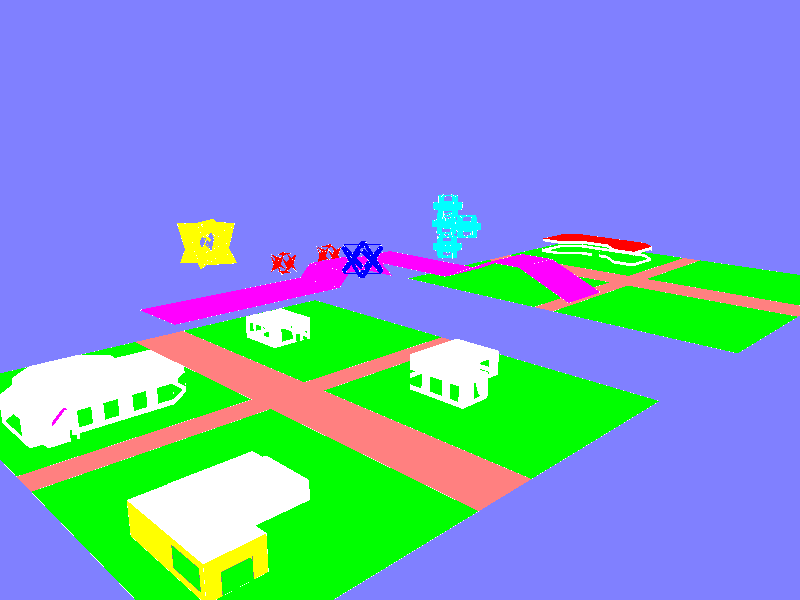 // Exported from E.T. TRAVELER.
//
// All edge and triangle vertices are in the range
// [(Xmin,Ymin,Zmin), (Xmax,Ymax,Zmax)] =
// [(-91.000000,-12.000000,-85.000000),(130.000000,15.000000,56.000000)].
//
// To render the scene call:
//
//   povray povname0.ini
//

 camera {
    up <0,16.800001,0>
    right <22.400001,0,0>
    direction<0,0,-20.000000>
    location <156.605240,39.322033,-136.928207>
    sky  <-0.183014,0.965927,0.183014>
    look_at  <142.944992,34.145653,-123.267952>
  }

light_source {
  <70940.649509,57357.645035,-40957.608819>
  color rgb<1.000000,1.000000,1.000000>
  }

background { color rgb <0.500000,0.500000,1.000000>}


// Colors of the edges
#declare E0 = texture {
    pigment { color rgb<1.000000,1.000000,1.000000>}
    finish { ambient 1 }
  }
#declare E1 = texture {
    pigment { color rgb<1.000000,0.000000,0.000000>}
    finish { ambient 1 }
  }
#declare E2 = texture {
    pigment { color rgb<0.000000,1.000000,0.000000>}
    finish { ambient 1 }
  }
#declare E3 = texture {
    pigment { color rgb<0.000000,0.000000,1.000000>}
    finish { ambient 1 }
  }
#declare E4 = texture {
    pigment { color rgb<1.000000,1.000000,0.000000>}
    finish { ambient 1 }
  }
#declare E5 = texture {
    pigment { color rgb<1.000000,0.000000,1.000000>}
    finish { ambient 1 }
  }
#declare E6 = texture {
    pigment { color rgb<0.000000,1.000000,1.000000>}
    finish { ambient 1 }
  }
#declare E7 = texture {
    pigment { color rgb<1.000000,0.500000,0.500000>}
    finish { ambient 1 }
  }
#declare E8 = texture {
    pigment { color rgb<0.500000,1.000000,0.500000>}
    finish { ambient 1 }
  }
#declare E9 = texture {
    pigment { color rgb<0.500000,0.500000,1.000000>}
    finish { ambient 1 }
  }
#declare E10 = texture {
    pigment { color rgb<0.500000,0.500000,0.500000>}
    finish { ambient 1 }
  }
#declare E11 = texture {
    pigment { color rgb<0.000000,0.000000,0.000000>}
    finish { ambient 1 }
  }

// Edges exported as the union of cylinders

union {
 cylinder{<-5.000000,3.000000,7.000000>, <-5.000000,5.000000,7.000000>, 0.017000 texture{E0}}
 cylinder{<-5.000000,5.000000,7.000000>, <-7.000000,5.000000,7.000000>, 0.017000 texture{E0}}
 cylinder{<-7.000000,5.000000,7.000000>, <-7.000000,7.000000,7.000000>, 0.017000 texture{E0}}
 cylinder{<-7.000000,7.000000,7.000000>, <-5.000000,7.000000,7.000000>, 0.017000 texture{E0}}
 cylinder{<-5.000000,7.000000,7.000000>, <-5.000000,9.000000,7.000000>, 0.017000 texture{E0}}
 cylinder{<-5.000000,9.000000,7.000000>, <-3.000000,9.000000,7.000000>, 0.017000 texture{E0}}
 cylinder{<-3.000000,9.000000,7.000000>, <-3.000000,7.000000,7.000000>, 0.017000 texture{E0}}
 cylinder{<-3.000000,7.000000,7.000000>, <-1.000000,7.000000,7.000000>, 0.017000 texture{E0}}
 cylinder{<-1.000000,7.000000,7.000000>, <-1.000000,5.000000,7.000000>, 0.017000 texture{E0}}
 cylinder{<-1.000000,5.000000,7.000000>, <-3.000000,5.000000,7.000000>, 0.017000 texture{E0}}
 cylinder{<-3.000000,5.000000,7.000000>, <-3.000000,3.000000,7.000000>, 0.017000 texture{E0}}
 cylinder{<-5.000000,3.000000,7.000000>, <-3.000000,3.000000,7.000000>, 0.017000 texture{E0}}
 cylinder{<-5.000000,3.000000,7.000000>, <-5.000000,3.000000,5.000000>, 0.017000 texture{E0}}
 cylinder{<-5.000000,3.000000,5.000000>, <-7.000000,3.000000,5.000000>, 0.017000 texture{E0}}
 cylinder{<-7.000000,3.000000,5.000000>, <-7.000000,3.000000,3.000000>, 0.017000 texture{E0}}
 cylinder{<-7.000000,3.000000,3.000000>, <-5.000000,3.000000,3.000000>, 0.017000 texture{E0}}
 cylinder{<-5.000000,3.000000,3.000000>, <-5.000000,3.000000,1.000000>, 0.017000 texture{E0}}
 cylinder{<-5.000000,3.000000,1.000000>, <-3.000000,3.000000,1.000000>, 0.017000 texture{E0}}
 cylinder{<-3.000000,3.000000,1.000000>, <-3.000000,3.000000,3.000000>, 0.017000 texture{E0}}
 cylinder{<-3.000000,3.000000,3.000000>, <-1.000000,3.000000,3.000000>, 0.017000 texture{E0}}
 cylinder{<-1.000000,3.000000,3.000000>, <-1.000000,3.000000,5.000000>, 0.017000 texture{E0}}
 cylinder{<-1.000000,3.000000,5.000000>, <-3.000000,3.000000,5.000000>, 0.017000 texture{E0}}
 cylinder{<-3.000000,3.000000,7.000000>, <-3.000000,3.000000,5.000000>, 0.017000 texture{E0}}
 cylinder{<-1.000000,3.000000,5.000000>, <-1.000000,5.000000,5.000000>, 0.017000 texture{E0}}
 cylinder{<-1.000000,5.000000,7.000000>, <-1.000000,5.000000,5.000000>, 0.017000 texture{E0}}
 cylinder{<-1.000000,7.000000,7.000000>, <-1.000000,7.000000,5.000000>, 0.017000 texture{E0}}
 cylinder{<-1.000000,7.000000,5.000000>, <-1.000000,9.000000,5.000000>, 0.017000 texture{E0}}
 cylinder{<-1.000000,9.000000,5.000000>, <-1.000000,9.000000,3.000000>, 0.017000 texture{E0}}
 cylinder{<-1.000000,9.000000,3.000000>, <-1.000000,7.000000,3.000000>, 0.017000 texture{E0}}
 cylinder{<-1.000000,7.000000,3.000000>, <-1.000000,7.000000,1.000000>, 0.017000 texture{E0}}
 cylinder{<-1.000000,7.000000,1.000000>, <-1.000000,5.000000,1.000000>, 0.017000 texture{E0}}
 cylinder{<-1.000000,5.000000,1.000000>, <-1.000000,5.000000,3.000000>, 0.017000 texture{E0}}
 cylinder{<-1.000000,3.000000,3.000000>, <-1.000000,5.000000,3.000000>, 0.017000 texture{E0}}
 cylinder{<-3.000000,3.000000,1.000000>, <-3.000000,5.000000,1.000000>, 0.017000 texture{E0}}
 cylinder{<-1.000000,5.000000,1.000000>, <-3.000000,5.000000,1.000000>, 0.017000 texture{E0}}
 cylinder{<-1.000000,7.000000,1.000000>, <-3.000000,7.000000,1.000000>, 0.017000 texture{E0}}
 cylinder{<-3.000000,7.000000,1.000000>, <-3.000000,9.000000,1.000000>, 0.017000 texture{E0}}
 cylinder{<-3.000000,9.000000,1.000000>, <-5.000000,9.000000,1.000000>, 0.017000 texture{E0}}
 cylinder{<-5.000000,9.000000,1.000000>, <-5.000000,7.000000,1.000000>, 0.017000 texture{E0}}
 cylinder{<-5.000000,7.000000,1.000000>, <-7.000000,7.000000,1.000000>, 0.017000 texture{E0}}
 cylinder{<-7.000000,7.000000,1.000000>, <-7.000000,5.000000,1.000000>, 0.017000 texture{E0}}
 cylinder{<-7.000000,5.000000,1.000000>, <-5.000000,5.000000,1.000000>, 0.017000 texture{E0}}
 cylinder{<-5.000000,3.000000,1.000000>, <-5.000000,5.000000,1.000000>, 0.017000 texture{E0}}
 cylinder{<-5.000000,9.000000,1.000000>, <-5.000000,9.000000,3.000000>, 0.017000 texture{E0}}
 cylinder{<-5.000000,9.000000,3.000000>, <-7.000000,9.000000,3.000000>, 0.017000 texture{E0}}
 cylinder{<-7.000000,9.000000,3.000000>, <-7.000000,9.000000,5.000000>, 0.017000 texture{E0}}
 cylinder{<-7.000000,9.000000,5.000000>, <-5.000000,9.000000,5.000000>, 0.017000 texture{E0}}
 cylinder{<-5.000000,9.000000,7.000000>, <-5.000000,9.000000,5.000000>, 0.017000 texture{E0}}
 cylinder{<-3.000000,9.000000,7.000000>, <-3.000000,9.000000,5.000000>, 0.017000 texture{E0}}
 cylinder{<-1.000000,9.000000,5.000000>, <-3.000000,9.000000,5.000000>, 0.017000 texture{E0}}
 cylinder{<-1.000000,9.000000,3.000000>, <-3.000000,9.000000,3.000000>, 0.017000 texture{E0}}
 cylinder{<-3.000000,9.000000,1.000000>, <-3.000000,9.000000,3.000000>, 0.017000 texture{E0}}
 cylinder{<-7.000000,9.000000,3.000000>, <-7.000000,7.000000,3.000000>, 0.017000 texture{E0}}
 cylinder{<-7.000000,7.000000,1.000000>, <-7.000000,7.000000,3.000000>, 0.017000 texture{E0}}
 cylinder{<-7.000000,5.000000,1.000000>, <-7.000000,5.000000,3.000000>, 0.017000 texture{E0}}
 cylinder{<-7.000000,3.000000,3.000000>, <-7.000000,5.000000,3.000000>, 0.017000 texture{E0}}
 cylinder{<-7.000000,3.000000,5.000000>, <-7.000000,5.000000,5.000000>, 0.017000 texture{E0}}
 cylinder{<-7.000000,5.000000,7.000000>, <-7.000000,5.000000,5.000000>, 0.017000 texture{E0}}
 cylinder{<-7.000000,7.000000,7.000000>, <-7.000000,7.000000,5.000000>, 0.017000 texture{E0}}
 cylinder{<-7.000000,9.000000,5.000000>, <-7.000000,7.000000,5.000000>, 0.017000 texture{E0}}
 cylinder{<-1.000000,9.000000,3.000000>, <-1.000000,11.000000,3.000000>, 0.017000 texture{E0}}
 cylinder{<-1.000000,11.000000,3.000000>, <-3.000000,11.000000,3.000000>, 0.017000 texture{E0}}
 cylinder{<-3.000000,11.000000,3.000000>, <-3.000000,13.000000,3.000000>, 0.017000 texture{E0}}
 cylinder{<-3.000000,13.000000,3.000000>, <-1.000000,13.000000,3.000000>, 0.017000 texture{E0}}
 cylinder{<-1.000000,13.000000,3.000000>, <-1.000000,15.000000,3.000000>, 0.017000 texture{E0}}
 cylinder{<-1.000000,15.000000,3.000000>, <1.000000,15.000000,3.000000>, 0.017000 texture{E0}}
 cylinder{<1.000000,15.000000,3.000000>, <1.000000,13.000000,3.000000>, 0.017000 texture{E0}}
 cylinder{<1.000000,13.000000,3.000000>, <3.000000,13.000000,3.000000>, 0.017000 texture{E0}}
 cylinder{<3.000000,13.000000,3.000000>, <3.000000,11.000000,3.000000>, 0.017000 texture{E0}}
 cylinder{<3.000000,11.000000,3.000000>, <1.000000,11.000000,3.000000>, 0.017000 texture{E0}}
 cylinder{<1.000000,11.000000,3.000000>, <1.000000,9.000000,3.000000>, 0.017000 texture{E0}}
 cylinder{<-1.000000,9.000000,3.000000>, <1.000000,9.000000,3.000000>, 0.017000 texture{E0}}
 cylinder{<-1.000000,9.000000,3.000000>, <-1.000000,9.000000,1.000000>, 0.017000 texture{E0}}
 cylinder{<-1.000000,9.000000,1.000000>, <-3.000000,9.000000,1.000000>, 0.017000 texture{E0}}
 cylinder{<-3.000000,9.000000,1.000000>, <-3.000000,9.000000,-1.000000>, 0.017000 texture{E0}}
 cylinder{<-3.000000,9.000000,-1.000000>, <-1.000000,9.000000,-1.000000>, 0.017000 texture{E0}}
 cylinder{<-1.000000,9.000000,-1.000000>, <-1.000000,9.000000,-3.000000>, 0.017000 texture{E0}}
 cylinder{<-1.000000,9.000000,-3.000000>, <1.000000,9.000000,-3.000000>, 0.017000 texture{E0}}
 cylinder{<1.000000,9.000000,-3.000000>, <1.000000,9.000000,-1.000000>, 0.017000 texture{E0}}
 cylinder{<1.000000,9.000000,-1.000000>, <3.000000,9.000000,-1.000000>, 0.017000 texture{E0}}
 cylinder{<3.000000,9.000000,-1.000000>, <3.000000,9.000000,1.000000>, 0.017000 texture{E0}}
 cylinder{<3.000000,9.000000,1.000000>, <1.000000,9.000000,1.000000>, 0.017000 texture{E0}}
 cylinder{<1.000000,9.000000,3.000000>, <1.000000,9.000000,1.000000>, 0.017000 texture{E0}}
 cylinder{<3.000000,9.000000,1.000000>, <3.000000,11.000000,1.000000>, 0.017000 texture{E0}}
 cylinder{<3.000000,11.000000,3.000000>, <3.000000,11.000000,1.000000>, 0.017000 texture{E0}}
 cylinder{<3.000000,13.000000,3.000000>, <3.000000,13.000000,1.000000>, 0.017000 texture{E0}}
 cylinder{<3.000000,13.000000,1.000000>, <3.000000,15.000000,1.000000>, 0.017000 texture{E0}}
 cylinder{<3.000000,15.000000,1.000000>, <3.000000,15.000000,-1.000000>, 0.017000 texture{E0}}
 cylinder{<3.000000,15.000000,-1.000000>, <3.000000,13.000000,-1.000000>, 0.017000 texture{E0}}
 cylinder{<3.000000,13.000000,-1.000000>, <3.000000,13.000000,-3.000000>, 0.017000 texture{E0}}
 cylinder{<3.000000,13.000000,-3.000000>, <3.000000,11.000000,-3.000000>, 0.017000 texture{E0}}
 cylinder{<3.000000,11.000000,-3.000000>, <3.000000,11.000000,-1.000000>, 0.017000 texture{E0}}
 cylinder{<3.000000,9.000000,-1.000000>, <3.000000,11.000000,-1.000000>, 0.017000 texture{E0}}
 cylinder{<1.000000,9.000000,-3.000000>, <1.000000,11.000000,-3.000000>, 0.017000 texture{E0}}
 cylinder{<3.000000,11.000000,-3.000000>, <1.000000,11.000000,-3.000000>, 0.017000 texture{E0}}
 cylinder{<3.000000,13.000000,-3.000000>, <1.000000,13.000000,-3.000000>, 0.017000 texture{E0}}
 cylinder{<1.000000,13.000000,-3.000000>, <1.000000,15.000000,-3.000000>, 0.017000 texture{E0}}
 cylinder{<1.000000,15.000000,-3.000000>, <-1.000000,15.000000,-3.000000>, 0.017000 texture{E0}}
 cylinder{<-1.000000,15.000000,-3.000000>, <-1.000000,13.000000,-3.000000>, 0.017000 texture{E0}}
 cylinder{<-1.000000,13.000000,-3.000000>, <-3.000000,13.000000,-3.000000>, 0.017000 texture{E0}}
 cylinder{<-3.000000,13.000000,-3.000000>, <-3.000000,11.000000,-3.000000>, 0.017000 texture{E0}}
 cylinder{<-3.000000,11.000000,-3.000000>, <-1.000000,11.000000,-3.000000>, 0.017000 texture{E0}}
 cylinder{<-1.000000,9.000000,-3.000000>, <-1.000000,11.000000,-3.000000>, 0.017000 texture{E0}}
 cylinder{<-1.000000,15.000000,-3.000000>, <-1.000000,15.000000,-1.000000>, 0.017000 texture{E0}}
 cylinder{<-1.000000,15.000000,-1.000000>, <-3.000000,15.000000,-1.000000>, 0.017000 texture{E0}}
 cylinder{<-3.000000,15.000000,-1.000000>, <-3.000000,15.000000,1.000000>, 0.017000 texture{E0}}
 cylinder{<-3.000000,15.000000,1.000000>, <-1.000000,15.000000,1.000000>, 0.017000 texture{E0}}
 cylinder{<-1.000000,15.000000,3.000000>, <-1.000000,15.000000,1.000000>, 0.017000 texture{E0}}
 cylinder{<1.000000,15.000000,3.000000>, <1.000000,15.000000,1.000000>, 0.017000 texture{E0}}
 cylinder{<3.000000,15.000000,1.000000>, <1.000000,15.000000,1.000000>, 0.017000 texture{E0}}
 cylinder{<3.000000,15.000000,-1.000000>, <1.000000,15.000000,-1.000000>, 0.017000 texture{E0}}
 cylinder{<1.000000,15.000000,-3.000000>, <1.000000,15.000000,-1.000000>, 0.017000 texture{E0}}
 cylinder{<-3.000000,15.000000,-1.000000>, <-3.000000,13.000000,-1.000000>, 0.017000 texture{E0}}
 cylinder{<-3.000000,13.000000,-3.000000>, <-3.000000,13.000000,-1.000000>, 0.017000 texture{E0}}
 cylinder{<-3.000000,11.000000,-3.000000>, <-3.000000,11.000000,-1.000000>, 0.017000 texture{E0}}
 cylinder{<-3.000000,9.000000,-1.000000>, <-3.000000,11.000000,-1.000000>, 0.017000 texture{E0}}
 cylinder{<-3.000000,9.000000,1.000000>, <-3.000000,11.000000,1.000000>, 0.017000 texture{E0}}
 cylinder{<-3.000000,11.000000,3.000000>, <-3.000000,11.000000,1.000000>, 0.017000 texture{E0}}
 cylinder{<-3.000000,13.000000,3.000000>, <-3.000000,13.000000,1.000000>, 0.017000 texture{E0}}
 cylinder{<-3.000000,15.000000,1.000000>, <-3.000000,13.000000,1.000000>, 0.017000 texture{E0}}
 cylinder{<-1.000000,-3.000000,3.000000>, <-1.000000,-1.000000,3.000000>, 0.017000 texture{E0}}
 cylinder{<-1.000000,-1.000000,3.000000>, <-3.000000,-1.000000,3.000000>, 0.017000 texture{E0}}
 cylinder{<-3.000000,-1.000000,3.000000>, <-3.000000,1.000000,3.000000>, 0.017000 texture{E0}}
 cylinder{<-3.000000,1.000000,3.000000>, <-1.000000,1.000000,3.000000>, 0.017000 texture{E0}}
 cylinder{<-1.000000,1.000000,3.000000>, <-1.000000,3.000000,3.000000>, 0.017000 texture{E0}}
 cylinder{<-1.000000,3.000000,3.000000>, <1.000000,3.000000,3.000000>, 0.017000 texture{E0}}
 cylinder{<1.000000,3.000000,3.000000>, <1.000000,1.000000,3.000000>, 0.017000 texture{E0}}
 cylinder{<1.000000,1.000000,3.000000>, <3.000000,1.000000,3.000000>, 0.017000 texture{E0}}
 cylinder{<3.000000,1.000000,3.000000>, <3.000000,-1.000000,3.000000>, 0.017000 texture{E0}}
 cylinder{<3.000000,-1.000000,3.000000>, <1.000000,-1.000000,3.000000>, 0.017000 texture{E0}}
 cylinder{<1.000000,-1.000000,3.000000>, <1.000000,-3.000000,3.000000>, 0.017000 texture{E0}}
 cylinder{<-1.000000,-3.000000,3.000000>, <1.000000,-3.000000,3.000000>, 0.017000 texture{E0}}
 cylinder{<-1.000000,-3.000000,3.000000>, <-1.000000,-3.000000,1.000000>, 0.017000 texture{E0}}
 cylinder{<-1.000000,-3.000000,1.000000>, <-3.000000,-3.000000,1.000000>, 0.017000 texture{E0}}
 cylinder{<-3.000000,-3.000000,1.000000>, <-3.000000,-3.000000,-1.000000>, 0.017000 texture{E0}}
 cylinder{<-3.000000,-3.000000,-1.000000>, <-1.000000,-3.000000,-1.000000>, 0.017000 texture{E0}}
 cylinder{<-1.000000,-3.000000,-1.000000>, <-1.000000,-3.000000,-3.000000>, 0.017000 texture{E0}}
 cylinder{<-1.000000,-3.000000,-3.000000>, <1.000000,-3.000000,-3.000000>, 0.017000 texture{E0}}
 cylinder{<1.000000,-3.000000,-3.000000>, <1.000000,-3.000000,-1.000000>, 0.017000 texture{E0}}
 cylinder{<1.000000,-3.000000,-1.000000>, <3.000000,-3.000000,-1.000000>, 0.017000 texture{E0}}
 cylinder{<3.000000,-3.000000,-1.000000>, <3.000000,-3.000000,1.000000>, 0.017000 texture{E0}}
 cylinder{<3.000000,-3.000000,1.000000>, <1.000000,-3.000000,1.000000>, 0.017000 texture{E0}}
 cylinder{<1.000000,-3.000000,3.000000>, <1.000000,-3.000000,1.000000>, 0.017000 texture{E0}}
 cylinder{<3.000000,-3.000000,1.000000>, <3.000000,-1.000000,1.000000>, 0.017000 texture{E0}}
 cylinder{<3.000000,-1.000000,3.000000>, <3.000000,-1.000000,1.000000>, 0.017000 texture{E0}}
 cylinder{<3.000000,1.000000,3.000000>, <3.000000,1.000000,1.000000>, 0.017000 texture{E0}}
 cylinder{<3.000000,1.000000,1.000000>, <3.000000,3.000000,1.000000>, 0.017000 texture{E0}}
 cylinder{<3.000000,3.000000,1.000000>, <3.000000,3.000000,-1.000000>, 0.017000 texture{E0}}
 cylinder{<3.000000,3.000000,-1.000000>, <3.000000,1.000000,-1.000000>, 0.017000 texture{E0}}
 cylinder{<3.000000,1.000000,-1.000000>, <3.000000,1.000000,-3.000000>, 0.017000 texture{E0}}
 cylinder{<3.000000,1.000000,-3.000000>, <3.000000,-1.000000,-3.000000>, 0.017000 texture{E0}}
 cylinder{<3.000000,-1.000000,-3.000000>, <3.000000,-1.000000,-1.000000>, 0.017000 texture{E0}}
 cylinder{<3.000000,-3.000000,-1.000000>, <3.000000,-1.000000,-1.000000>, 0.017000 texture{E0}}
 cylinder{<1.000000,-3.000000,-3.000000>, <1.000000,-1.000000,-3.000000>, 0.017000 texture{E0}}
 cylinder{<3.000000,-1.000000,-3.000000>, <1.000000,-1.000000,-3.000000>, 0.017000 texture{E0}}
 cylinder{<3.000000,1.000000,-3.000000>, <1.000000,1.000000,-3.000000>, 0.017000 texture{E0}}
 cylinder{<1.000000,1.000000,-3.000000>, <1.000000,3.000000,-3.000000>, 0.017000 texture{E0}}
 cylinder{<1.000000,3.000000,-3.000000>, <-1.000000,3.000000,-3.000000>, 0.017000 texture{E0}}
 cylinder{<-1.000000,3.000000,-3.000000>, <-1.000000,1.000000,-3.000000>, 0.017000 texture{E0}}
 cylinder{<-1.000000,1.000000,-3.000000>, <-3.000000,1.000000,-3.000000>, 0.017000 texture{E0}}
 cylinder{<-3.000000,1.000000,-3.000000>, <-3.000000,-1.000000,-3.000000>, 0.017000 texture{E0}}
 cylinder{<-3.000000,-1.000000,-3.000000>, <-1.000000,-1.000000,-3.000000>, 0.017000 texture{E0}}
 cylinder{<-1.000000,-3.000000,-3.000000>, <-1.000000,-1.000000,-3.000000>, 0.017000 texture{E0}}
 cylinder{<-1.000000,3.000000,-3.000000>, <-1.000000,3.000000,-1.000000>, 0.017000 texture{E0}}
 cylinder{<-1.000000,3.000000,-1.000000>, <-3.000000,3.000000,-1.000000>, 0.017000 texture{E0}}
 cylinder{<-3.000000,3.000000,-1.000000>, <-3.000000,3.000000,1.000000>, 0.017000 texture{E0}}
 cylinder{<-3.000000,3.000000,1.000000>, <-1.000000,3.000000,1.000000>, 0.017000 texture{E0}}
 cylinder{<-1.000000,3.000000,3.000000>, <-1.000000,3.000000,1.000000>, 0.017000 texture{E0}}
 cylinder{<1.000000,3.000000,3.000000>, <1.000000,3.000000,1.000000>, 0.017000 texture{E0}}
 cylinder{<3.000000,3.000000,1.000000>, <1.000000,3.000000,1.000000>, 0.017000 texture{E0}}
 cylinder{<3.000000,3.000000,-1.000000>, <1.000000,3.000000,-1.000000>, 0.017000 texture{E0}}
 cylinder{<1.000000,3.000000,-3.000000>, <1.000000,3.000000,-1.000000>, 0.017000 texture{E0}}
 cylinder{<-3.000000,3.000000,-1.000000>, <-3.000000,1.000000,-1.000000>, 0.017000 texture{E0}}
 cylinder{<-3.000000,1.000000,-3.000000>, <-3.000000,1.000000,-1.000000>, 0.017000 texture{E0}}
 cylinder{<-3.000000,-1.000000,-3.000000>, <-3.000000,-1.000000,-1.000000>, 0.017000 texture{E0}}
 cylinder{<-3.000000,-3.000000,-1.000000>, <-3.000000,-1.000000,-1.000000>, 0.017000 texture{E0}}
 cylinder{<-3.000000,-3.000000,1.000000>, <-3.000000,-1.000000,1.000000>, 0.017000 texture{E0}}
 cylinder{<-3.000000,-1.000000,3.000000>, <-3.000000,-1.000000,1.000000>, 0.017000 texture{E0}}
 cylinder{<-3.000000,1.000000,3.000000>, <-3.000000,1.000000,1.000000>, 0.017000 texture{E0}}
 cylinder{<-3.000000,3.000000,1.000000>, <-3.000000,1.000000,1.000000>, 0.017000 texture{E0}}
 cylinder{<-5.000000,3.000000,-1.000000>, <-5.000000,5.000000,-1.000000>, 0.017000 texture{E0}}
 cylinder{<-5.000000,5.000000,-1.000000>, <-7.000000,5.000000,-1.000000>, 0.017000 texture{E0}}
 cylinder{<-7.000000,5.000000,-1.000000>, <-7.000000,7.000000,-1.000000>, 0.017000 texture{E0}}
 cylinder{<-7.000000,7.000000,-1.000000>, <-5.000000,7.000000,-1.000000>, 0.017000 texture{E0}}
 cylinder{<-5.000000,7.000000,-1.000000>, <-5.000000,9.000000,-1.000000>, 0.017000 texture{E0}}
 cylinder{<-5.000000,9.000000,-1.000000>, <-3.000000,9.000000,-1.000000>, 0.017000 texture{E0}}
 cylinder{<-3.000000,9.000000,-1.000000>, <-3.000000,7.000000,-1.000000>, 0.017000 texture{E0}}
 cylinder{<-3.000000,7.000000,-1.000000>, <-1.000000,7.000000,-1.000000>, 0.017000 texture{E0}}
 cylinder{<-1.000000,7.000000,-1.000000>, <-1.000000,5.000000,-1.000000>, 0.017000 texture{E0}}
 cylinder{<-1.000000,5.000000,-1.000000>, <-3.000000,5.000000,-1.000000>, 0.017000 texture{E0}}
 cylinder{<-3.000000,5.000000,-1.000000>, <-3.000000,3.000000,-1.000000>, 0.017000 texture{E0}}
 cylinder{<-5.000000,3.000000,-1.000000>, <-3.000000,3.000000,-1.000000>, 0.017000 texture{E0}}
 cylinder{<-5.000000,3.000000,-1.000000>, <-5.000000,3.000000,-3.000000>, 0.017000 texture{E0}}
 cylinder{<-5.000000,3.000000,-3.000000>, <-7.000000,3.000000,-3.000000>, 0.017000 texture{E0}}
 cylinder{<-7.000000,3.000000,-3.000000>, <-7.000000,3.000000,-5.000000>, 0.017000 texture{E0}}
 cylinder{<-7.000000,3.000000,-5.000000>, <-5.000000,3.000000,-5.000000>, 0.017000 texture{E0}}
 cylinder{<-5.000000,3.000000,-5.000000>, <-5.000000,3.000000,-7.000000>, 0.017000 texture{E0}}
 cylinder{<-5.000000,3.000000,-7.000000>, <-3.000000,3.000000,-7.000000>, 0.017000 texture{E0}}
 cylinder{<-3.000000,3.000000,-7.000000>, <-3.000000,3.000000,-5.000000>, 0.017000 texture{E0}}
 cylinder{<-3.000000,3.000000,-5.000000>, <-1.000000,3.000000,-5.000000>, 0.017000 texture{E0}}
 cylinder{<-1.000000,3.000000,-5.000000>, <-1.000000,3.000000,-3.000000>, 0.017000 texture{E0}}
 cylinder{<-1.000000,3.000000,-3.000000>, <-3.000000,3.000000,-3.000000>, 0.017000 texture{E0}}
 cylinder{<-3.000000,3.000000,-1.000000>, <-3.000000,3.000000,-3.000000>, 0.017000 texture{E0}}
 cylinder{<-1.000000,3.000000,-3.000000>, <-1.000000,5.000000,-3.000000>, 0.017000 texture{E0}}
 cylinder{<-1.000000,5.000000,-1.000000>, <-1.000000,5.000000,-3.000000>, 0.017000 texture{E0}}
 cylinder{<-1.000000,7.000000,-1.000000>, <-1.000000,7.000000,-3.000000>, 0.017000 texture{E0}}
 cylinder{<-1.000000,7.000000,-3.000000>, <-1.000000,9.000000,-3.000000>, 0.017000 texture{E0}}
 cylinder{<-1.000000,9.000000,-3.000000>, <-1.000000,9.000000,-5.000000>, 0.017000 texture{E0}}
 cylinder{<-1.000000,9.000000,-5.000000>, <-1.000000,7.000000,-5.000000>, 0.017000 texture{E0}}
 cylinder{<-1.000000,7.000000,-5.000000>, <-1.000000,7.000000,-7.000000>, 0.017000 texture{E0}}
 cylinder{<-1.000000,7.000000,-7.000000>, <-1.000000,5.000000,-7.000000>, 0.017000 texture{E0}}
 cylinder{<-1.000000,5.000000,-7.000000>, <-1.000000,5.000000,-5.000000>, 0.017000 texture{E0}}
 cylinder{<-1.000000,3.000000,-5.000000>, <-1.000000,5.000000,-5.000000>, 0.017000 texture{E0}}
 cylinder{<-3.000000,3.000000,-7.000000>, <-3.000000,5.000000,-7.000000>, 0.017000 texture{E0}}
 cylinder{<-1.000000,5.000000,-7.000000>, <-3.000000,5.000000,-7.000000>, 0.017000 texture{E0}}
 cylinder{<-1.000000,7.000000,-7.000000>, <-3.000000,7.000000,-7.000000>, 0.017000 texture{E0}}
 cylinder{<-3.000000,7.000000,-7.000000>, <-3.000000,9.000000,-7.000000>, 0.017000 texture{E0}}
 cylinder{<-3.000000,9.000000,-7.000000>, <-5.000000,9.000000,-7.000000>, 0.017000 texture{E0}}
 cylinder{<-5.000000,9.000000,-7.000000>, <-5.000000,7.000000,-7.000000>, 0.017000 texture{E0}}
 cylinder{<-5.000000,7.000000,-7.000000>, <-7.000000,7.000000,-7.000000>, 0.017000 texture{E0}}
 cylinder{<-7.000000,7.000000,-7.000000>, <-7.000000,5.000000,-7.000000>, 0.017000 texture{E0}}
 cylinder{<-7.000000,5.000000,-7.000000>, <-5.000000,5.000000,-7.000000>, 0.017000 texture{E0}}
 cylinder{<-5.000000,3.000000,-7.000000>, <-5.000000,5.000000,-7.000000>, 0.017000 texture{E0}}
 cylinder{<-5.000000,9.000000,-7.000000>, <-5.000000,9.000000,-5.000000>, 0.017000 texture{E0}}
 cylinder{<-5.000000,9.000000,-5.000000>, <-7.000000,9.000000,-5.000000>, 0.017000 texture{E0}}
 cylinder{<-7.000000,9.000000,-5.000000>, <-7.000000,9.000000,-3.000000>, 0.017000 texture{E0}}
 cylinder{<-7.000000,9.000000,-3.000000>, <-5.000000,9.000000,-3.000000>, 0.017000 texture{E0}}
 cylinder{<-5.000000,9.000000,-1.000000>, <-5.000000,9.000000,-3.000000>, 0.017000 texture{E0}}
 cylinder{<-3.000000,9.000000,-1.000000>, <-3.000000,9.000000,-3.000000>, 0.017000 texture{E0}}
 cylinder{<-1.000000,9.000000,-3.000000>, <-3.000000,9.000000,-3.000000>, 0.017000 texture{E0}}
 cylinder{<-1.000000,9.000000,-5.000000>, <-3.000000,9.000000,-5.000000>, 0.017000 texture{E0}}
 cylinder{<-3.000000,9.000000,-7.000000>, <-3.000000,9.000000,-5.000000>, 0.017000 texture{E0}}
 cylinder{<-7.000000,9.000000,-5.000000>, <-7.000000,7.000000,-5.000000>, 0.017000 texture{E0}}
 cylinder{<-7.000000,7.000000,-7.000000>, <-7.000000,7.000000,-5.000000>, 0.017000 texture{E0}}
 cylinder{<-7.000000,5.000000,-7.000000>, <-7.000000,5.000000,-5.000000>, 0.017000 texture{E0}}
 cylinder{<-7.000000,3.000000,-5.000000>, <-7.000000,5.000000,-5.000000>, 0.017000 texture{E0}}
 cylinder{<-7.000000,3.000000,-3.000000>, <-7.000000,5.000000,-3.000000>, 0.017000 texture{E0}}
 cylinder{<-7.000000,5.000000,-1.000000>, <-7.000000,5.000000,-3.000000>, 0.017000 texture{E0}}
 cylinder{<-7.000000,7.000000,-1.000000>, <-7.000000,7.000000,-3.000000>, 0.017000 texture{E0}}
 cylinder{<-7.000000,9.000000,-3.000000>, <-7.000000,7.000000,-3.000000>, 0.017000 texture{E0}}
 cylinder{<26.000000,-3.000000,8.000000>, <27.000000,-4.000000,8.000000>, 0.017000 texture{E0}}
 cylinder{<27.000000,-4.000000,8.000000>, <26.000000,-4.000000,7.000000>, 0.017000 texture{E0}}
 cylinder{<26.000000,-3.000000,8.000000>, <26.000000,-4.000000,7.000000>, 0.017000 texture{E0}}
 cylinder{<26.000000,-3.000000,8.000000>, <29.000000,0.000000,8.000000>, 0.017000 texture{E0}}
 cylinder{<29.000000,0.000000,8.000000>, <26.000000,3.000000,8.000000>, 0.017000 texture{E0}}
 cylinder{<26.000000,3.000000,8.000000>, <26.000000,4.000000,7.000000>, 0.017000 texture{E0}}
 cylinder{<26.000000,4.000000,7.000000>, <27.000000,4.000000,8.000000>, 0.017000 texture{E0}}
 cylinder{<26.000000,3.000000,8.000000>, <27.000000,4.000000,8.000000>, 0.017000 texture{E0}}
 cylinder{<26.000000,3.000000,8.000000>, <26.000000,0.000000,5.000000>, 0.017000 texture{E0}}
 cylinder{<26.000000,-3.000000,8.000000>, <26.000000,0.000000,5.000000>, 0.017000 texture{E0}}
 cylinder{<26.000000,-3.000000,8.000000>, <26.000000,-4.000000,7.000000>, 0.017000 texture{E0}}
 cylinder{<26.000000,-4.000000,7.000000>, <26.000000,-1.000000,4.000000>, 0.017000 texture{E0}}
 cylinder{<26.000000,-1.000000,4.000000>, <26.000000,-4.000000,1.000000>, 0.017000 texture{E0}}
 cylinder{<26.000000,-4.000000,1.000000>, <26.000000,-3.000000,0.000000>, 0.017000 texture{E0}}
 cylinder{<26.000000,-3.000000,0.000000>, <26.000000,0.000000,3.000000>, 0.017000 texture{E0}}
 cylinder{<26.000000,0.000000,3.000000>, <26.000000,3.000000,0.000000>, 0.017000 texture{E0}}
 cylinder{<26.000000,3.000000,0.000000>, <26.000000,4.000000,1.000000>, 0.017000 texture{E0}}
 cylinder{<26.000000,4.000000,1.000000>, <26.000000,1.000000,4.000000>, 0.017000 texture{E0}}
 cylinder{<26.000000,4.000000,7.000000>, <26.000000,1.000000,4.000000>, 0.017000 texture{E0}}
 cylinder{<26.000000,4.000000,7.000000>, <29.000000,4.000000,4.000000>, 0.017000 texture{E0}}
 cylinder{<26.000000,4.000000,1.000000>, <29.000000,4.000000,4.000000>, 0.017000 texture{E0}}
 cylinder{<26.000000,4.000000,1.000000>, <27.000000,4.000000,0.000000>, 0.017000 texture{E0}}
 cylinder{<27.000000,4.000000,0.000000>, <30.000000,4.000000,3.000000>, 0.017000 texture{E0}}
 cylinder{<30.000000,4.000000,3.000000>, <33.000000,4.000000,0.000000>, 0.017000 texture{E0}}
 cylinder{<33.000000,4.000000,0.000000>, <34.000000,4.000000,1.000000>, 0.017000 texture{E0}}
 cylinder{<34.000000,4.000000,1.000000>, <31.000000,4.000000,4.000000>, 0.017000 texture{E0}}
 cylinder{<31.000000,4.000000,4.000000>, <34.000000,4.000000,7.000000>, 0.017000 texture{E0}}
 cylinder{<34.000000,4.000000,7.000000>, <33.000000,4.000000,8.000000>, 0.017000 texture{E0}}
 cylinder{<33.000000,4.000000,8.000000>, <30.000000,4.000000,5.000000>, 0.017000 texture{E0}}
 cylinder{<27.000000,4.000000,8.000000>, <30.000000,4.000000,5.000000>, 0.017000 texture{E0}}
 cylinder{<26.000000,3.000000,0.000000>, <27.000000,4.000000,0.000000>, 0.017000 texture{E0}}
 cylinder{<26.000000,3.000000,0.000000>, <29.000000,0.000000,0.000000>, 0.017000 texture{E0}}
 cylinder{<26.000000,-3.000000,0.000000>, <29.000000,0.000000,0.000000>, 0.017000 texture{E0}}
 cylinder{<26.000000,-3.000000,0.000000>, <27.000000,-4.000000,0.000000>, 0.017000 texture{E0}}
 cylinder{<27.000000,-4.000000,0.000000>, <30.000000,-1.000000,0.000000>, 0.017000 texture{E0}}
 cylinder{<30.000000,-1.000000,0.000000>, <33.000000,-4.000000,0.000000>, 0.017000 texture{E0}}
 cylinder{<33.000000,-4.000000,0.000000>, <34.000000,-3.000000,0.000000>, 0.017000 texture{E0}}
 cylinder{<34.000000,-3.000000,0.000000>, <31.000000,0.000000,0.000000>, 0.017000 texture{E0}}
 cylinder{<31.000000,0.000000,0.000000>, <34.000000,3.000000,0.000000>, 0.017000 texture{E0}}
 cylinder{<33.000000,4.000000,0.000000>, <34.000000,3.000000,0.000000>, 0.017000 texture{E0}}
 cylinder{<33.000000,4.000000,0.000000>, <30.000000,1.000000,0.000000>, 0.017000 texture{E0}}
 cylinder{<27.000000,4.000000,0.000000>, <30.000000,1.000000,0.000000>, 0.017000 texture{E0}}
 cylinder{<27.000000,4.000000,8.000000>, <30.000000,1.000000,8.000000>, 0.017000 texture{E0}}
 cylinder{<33.000000,4.000000,8.000000>, <30.000000,1.000000,8.000000>, 0.017000 texture{E0}}
 cylinder{<33.000000,4.000000,8.000000>, <34.000000,3.000000,8.000000>, 0.017000 texture{E0}}
 cylinder{<34.000000,3.000000,8.000000>, <31.000000,0.000000,8.000000>, 0.017000 texture{E0}}
 cylinder{<31.000000,0.000000,8.000000>, <34.000000,-3.000000,8.000000>, 0.017000 texture{E0}}
 cylinder{<34.000000,-3.000000,8.000000>, <33.000000,-4.000000,8.000000>, 0.017000 texture{E0}}
 cylinder{<33.000000,-4.000000,8.000000>, <30.000000,-1.000000,8.000000>, 0.017000 texture{E0}}
 cylinder{<27.000000,-4.000000,8.000000>, <30.000000,-1.000000,8.000000>, 0.017000 texture{E0}}
 cylinder{<27.000000,-4.000000,8.000000>, <30.000000,-4.000000,5.000000>, 0.017000 texture{E0}}
 cylinder{<33.000000,-4.000000,8.000000>, <30.000000,-4.000000,5.000000>, 0.017000 texture{E0}}
 cylinder{<33.000000,-4.000000,8.000000>, <34.000000,-4.000000,7.000000>, 0.017000 texture{E0}}
 cylinder{<34.000000,-4.000000,7.000000>, <31.000000,-4.000000,4.000000>, 0.017000 texture{E0}}
 cylinder{<31.000000,-4.000000,4.000000>, <34.000000,-4.000000,1.000000>, 0.017000 texture{E0}}
 cylinder{<33.000000,-4.000000,0.000000>, <34.000000,-4.000000,1.000000>, 0.017000 texture{E0}}
 cylinder{<33.000000,-4.000000,0.000000>, <30.000000,-4.000000,3.000000>, 0.017000 texture{E0}}
 cylinder{<27.000000,-4.000000,0.000000>, <30.000000,-4.000000,3.000000>, 0.017000 texture{E0}}
 cylinder{<26.000000,-4.000000,1.000000>, <27.000000,-4.000000,0.000000>, 0.017000 texture{E0}}
 cylinder{<26.000000,-4.000000,1.000000>, <29.000000,-4.000000,4.000000>, 0.017000 texture{E0}}
 cylinder{<26.000000,-4.000000,7.000000>, <29.000000,-4.000000,4.000000>, 0.017000 texture{E0}}
 cylinder{<34.000000,-3.000000,8.000000>, <34.000000,-4.000000,7.000000>, 0.017000 texture{E0}}
 cylinder{<34.000000,-3.000000,8.000000>, <34.000000,0.000000,5.000000>, 0.017000 texture{E0}}
 cylinder{<34.000000,3.000000,8.000000>, <34.000000,0.000000,5.000000>, 0.017000 texture{E0}}
 cylinder{<34.000000,4.000000,7.000000>, <34.000000,3.000000,8.000000>, 0.017000 texture{E0}}
 cylinder{<34.000000,4.000000,7.000000>, <34.000000,1.000000,4.000000>, 0.017000 texture{E0}}
 cylinder{<34.000000,4.000000,1.000000>, <34.000000,1.000000,4.000000>, 0.017000 texture{E0}}
 cylinder{<34.000000,4.000000,1.000000>, <34.000000,3.000000,0.000000>, 0.017000 texture{E0}}
 cylinder{<34.000000,3.000000,0.000000>, <34.000000,0.000000,3.000000>, 0.017000 texture{E0}}
 cylinder{<34.000000,-3.000000,0.000000>, <34.000000,0.000000,3.000000>, 0.017000 texture{E0}}
 cylinder{<34.000000,-3.000000,0.000000>, <34.000000,-4.000000,1.000000>, 0.017000 texture{E0}}
 cylinder{<34.000000,-1.000000,4.000000>, <34.000000,-4.000000,1.000000>, 0.017000 texture{E0}}
 cylinder{<34.000000,-1.000000,4.000000>, <34.000000,-4.000000,7.000000>, 0.017000 texture{E0}}
 cylinder{<6.000000,-3.000000,-17.000000>, <6.000000,-3.000000,18.000000>, 0.017000 texture{E0}}
 cylinder{<6.000000,-3.000000,18.000000>, <20.000000,-3.000000,18.000000>, 0.017000 texture{E0}}
 cylinder{<20.000000,-3.000000,18.000000>, <20.000000,-3.000000,-17.000000>, 0.017000 texture{E0}}
 cylinder{<6.000000,-3.000000,-17.000000>, <20.000000,-3.000000,-17.000000>, 0.017000 texture{E0}}
 cylinder{<6.000000,-3.000000,18.000000>, <6.000000,-8.000000,21.000000>, 0.017000 texture{E0}}
 cylinder{<6.000000,-8.000000,21.000000>, <20.000000,-8.000000,21.000000>, 0.017000 texture{E0}}
 cylinder{<20.000000,-3.000000,18.000000>, <20.000000,-8.000000,21.000000>, 0.017000 texture{E0}}
 cylinder{<20.000000,-8.000000,21.000000>, <20.000000,-8.000000,40.000000>, 0.017000 texture{E0}}
 cylinder{<20.000000,-8.000000,40.000000>, <6.000000,-8.000000,40.000000>, 0.017000 texture{E0}}
 cylinder{<6.000000,-8.000000,21.000000>, <6.000000,-8.000000,40.000000>, 0.017000 texture{E0}}
 cylinder{<20.000000,-8.000000,21.000000>, <24.000000,-12.000000,21.000000>, 0.017000 texture{E0}}
 cylinder{<24.000000,-12.000000,21.000000>, <24.000000,-12.000000,40.000000>, 0.017000 texture{E0}}
 cylinder{<20.000000,-8.000000,40.000000>, <24.000000,-12.000000,40.000000>, 0.017000 texture{E0}}
 cylinder{<6.000000,-8.000000,40.000000>, <2.000000,-12.000000,40.000000>, 0.017000 texture{E0}}
 cylinder{<2.000000,-12.000000,40.000000>, <2.000000,-12.000000,21.000000>, 0.017000 texture{E0}}
 cylinder{<6.000000,-8.000000,21.000000>, <2.000000,-12.000000,21.000000>, 0.017000 texture{E0}}
 cylinder{<7.000000,-6.000000,53.000000>, <3.000000,-8.000000,53.000000>, 0.017000 texture{E0}}
 cylinder{<7.000000,-6.000000,53.000000>, <5.000000,-8.000000,53.000000>, 0.017000 texture{E0}}
 cylinder{<7.000000,-12.000000,53.000000>, <5.000000,-8.000000,53.000000>, 0.017000 texture{E0}}
 cylinder{<7.000000,-12.000000,53.000000>, <5.000000,-10.000000,53.000000>, 0.017000 texture{E0}}
 cylinder{<1.000000,-12.000000,53.000000>, <5.000000,-10.000000,53.000000>, 0.017000 texture{E0}}
 cylinder{<1.000000,-12.000000,53.000000>, <3.000000,-10.000000,53.000000>, 0.017000 texture{E0}}
 cylinder{<1.000000,-6.000000,53.000000>, <3.000000,-10.000000,53.000000>, 0.017000 texture{E0}}
 cylinder{<1.000000,-6.000000,53.000000>, <3.000000,-8.000000,53.000000>, 0.017000 texture{E0}}
 cylinder{<7.000000,-6.000000,53.000000>, <7.000000,-8.000000,51.000000>, 0.017000 texture{E0}}
 cylinder{<7.000000,-6.000000,53.000000>, <7.000000,-10.000000,51.000000>, 0.017000 texture{E0}}
 cylinder{<7.000000,-12.000000,53.000000>, <7.000000,-10.000000,51.000000>, 0.017000 texture{E0}}
 cylinder{<7.000000,-12.000000,53.000000>, <7.000000,-10.000000,49.000000>, 0.017000 texture{E0}}
 cylinder{<7.000000,-12.000000,47.000000>, <7.000000,-10.000000,49.000000>, 0.017000 texture{E0}}
 cylinder{<7.000000,-12.000000,47.000000>, <7.000000,-8.000000,49.000000>, 0.017000 texture{E0}}
 cylinder{<7.000000,-6.000000,47.000000>, <7.000000,-8.000000,49.000000>, 0.017000 texture{E0}}
 cylinder{<7.000000,-6.000000,47.000000>, <7.000000,-8.000000,51.000000>, 0.017000 texture{E0}}
 cylinder{<7.000000,-6.000000,47.000000>, <5.000000,-8.000000,47.000000>, 0.017000 texture{E0}}
 cylinder{<7.000000,-6.000000,47.000000>, <5.000000,-10.000000,47.000000>, 0.017000 texture{E0}}
 cylinder{<7.000000,-12.000000,47.000000>, <5.000000,-10.000000,47.000000>, 0.017000 texture{E0}}
 cylinder{<7.000000,-12.000000,47.000000>, <3.000000,-10.000000,47.000000>, 0.017000 texture{E0}}
 cylinder{<1.000000,-12.000000,47.000000>, <3.000000,-10.000000,47.000000>, 0.017000 texture{E0}}
 cylinder{<1.000000,-12.000000,47.000000>, <3.000000,-8.000000,47.000000>, 0.017000 texture{E0}}
 cylinder{<1.000000,-6.000000,47.000000>, <3.000000,-8.000000,47.000000>, 0.017000 texture{E0}}
 cylinder{<1.000000,-6.000000,47.000000>, <5.000000,-8.000000,47.000000>, 0.017000 texture{E0}}
 cylinder{<7.000000,-6.000000,53.000000>, <5.000000,-6.000000,49.000000>, 0.017000 texture{E0}}
 cylinder{<7.000000,-6.000000,47.000000>, <5.000000,-6.000000,49.000000>, 0.017000 texture{E0}}
 cylinder{<7.000000,-6.000000,47.000000>, <3.000000,-6.000000,49.000000>, 0.017000 texture{E0}}
 cylinder{<1.000000,-6.000000,47.000000>, <3.000000,-6.000000,49.000000>, 0.017000 texture{E0}}
 cylinder{<1.000000,-6.000000,47.000000>, <3.000000,-6.000000,51.000000>, 0.017000 texture{E0}}
 cylinder{<1.000000,-6.000000,53.000000>, <3.000000,-6.000000,51.000000>, 0.017000 texture{E0}}
 cylinder{<1.000000,-6.000000,53.000000>, <5.000000,-6.000000,51.000000>, 0.017000 texture{E0}}
 cylinder{<7.000000,-6.000000,53.000000>, <5.000000,-6.000000,51.000000>, 0.017000 texture{E0}}
 cylinder{<1.000000,-6.000000,47.000000>, <1.000000,-10.000000,49.000000>, 0.017000 texture{E0}}
 cylinder{<1.000000,-12.000000,47.000000>, <1.000000,-10.000000,49.000000>, 0.017000 texture{E0}}
 cylinder{<1.000000,-12.000000,47.000000>, <1.000000,-10.000000,51.000000>, 0.017000 texture{E0}}
 cylinder{<1.000000,-12.000000,53.000000>, <1.000000,-10.000000,51.000000>, 0.017000 texture{E0}}
 cylinder{<1.000000,-12.000000,53.000000>, <1.000000,-8.000000,51.000000>, 0.017000 texture{E0}}
 cylinder{<1.000000,-6.000000,53.000000>, <1.000000,-8.000000,51.000000>, 0.017000 texture{E0}}
 cylinder{<1.000000,-6.000000,53.000000>, <1.000000,-8.000000,49.000000>, 0.017000 texture{E0}}
 cylinder{<1.000000,-6.000000,47.000000>, <1.000000,-8.000000,49.000000>, 0.017000 texture{E0}}
 cylinder{<1.000000,-12.000000,53.000000>, <3.000000,-12.000000,51.000000>, 0.017000 texture{E0}}
 cylinder{<1.000000,-12.000000,53.000000>, <3.000000,-12.000000,49.000000>, 0.017000 texture{E0}}
 cylinder{<1.000000,-12.000000,47.000000>, <3.000000,-12.000000,49.000000>, 0.017000 texture{E0}}
 cylinder{<1.000000,-12.000000,47.000000>, <5.000000,-12.000000,49.000000>, 0.017000 texture{E0}}
 cylinder{<7.000000,-12.000000,47.000000>, <5.000000,-12.000000,49.000000>, 0.017000 texture{E0}}
 cylinder{<7.000000,-12.000000,47.000000>, <5.000000,-12.000000,51.000000>, 0.017000 texture{E0}}
 cylinder{<7.000000,-12.000000,53.000000>, <5.000000,-12.000000,51.000000>, 0.017000 texture{E0}}
 cylinder{<7.000000,-12.000000,53.000000>, <3.000000,-12.000000,51.000000>, 0.017000 texture{E0}}
 cylinder{<26.000000,-6.000000,53.000000>, <22.000000,-8.000000,53.000000>, 0.017000 texture{E0}}
 cylinder{<26.000000,-6.000000,53.000000>, <24.000000,-8.000000,53.000000>, 0.017000 texture{E0}}
 cylinder{<26.000000,-12.000000,53.000000>, <24.000000,-8.000000,53.000000>, 0.017000 texture{E0}}
 cylinder{<26.000000,-12.000000,53.000000>, <24.000000,-10.000000,53.000000>, 0.017000 texture{E0}}
 cylinder{<20.000000,-12.000000,53.000000>, <24.000000,-10.000000,53.000000>, 0.017000 texture{E0}}
 cylinder{<20.000000,-12.000000,53.000000>, <22.000000,-10.000000,53.000000>, 0.017000 texture{E0}}
 cylinder{<20.000000,-6.000000,53.000000>, <22.000000,-10.000000,53.000000>, 0.017000 texture{E0}}
 cylinder{<20.000000,-6.000000,53.000000>, <22.000000,-8.000000,53.000000>, 0.017000 texture{E0}}
 cylinder{<26.000000,-6.000000,53.000000>, <26.000000,-8.000000,51.000000>, 0.017000 texture{E0}}
 cylinder{<26.000000,-6.000000,53.000000>, <26.000000,-10.000000,51.000000>, 0.017000 texture{E0}}
 cylinder{<26.000000,-12.000000,53.000000>, <26.000000,-10.000000,51.000000>, 0.017000 texture{E0}}
 cylinder{<26.000000,-12.000000,53.000000>, <26.000000,-10.000000,49.000000>, 0.017000 texture{E0}}
 cylinder{<26.000000,-12.000000,47.000000>, <26.000000,-10.000000,49.000000>, 0.017000 texture{E0}}
 cylinder{<26.000000,-12.000000,47.000000>, <26.000000,-8.000000,49.000000>, 0.017000 texture{E0}}
 cylinder{<26.000000,-6.000000,47.000000>, <26.000000,-8.000000,49.000000>, 0.017000 texture{E0}}
 cylinder{<26.000000,-6.000000,47.000000>, <26.000000,-8.000000,51.000000>, 0.017000 texture{E0}}
 cylinder{<26.000000,-6.000000,47.000000>, <24.000000,-8.000000,47.000000>, 0.017000 texture{E0}}
 cylinder{<26.000000,-6.000000,47.000000>, <24.000000,-10.000000,47.000000>, 0.017000 texture{E0}}
 cylinder{<26.000000,-12.000000,47.000000>, <24.000000,-10.000000,47.000000>, 0.017000 texture{E0}}
 cylinder{<26.000000,-12.000000,47.000000>, <22.000000,-10.000000,47.000000>, 0.017000 texture{E0}}
 cylinder{<20.000000,-12.000000,47.000000>, <22.000000,-10.000000,47.000000>, 0.017000 texture{E0}}
 cylinder{<20.000000,-12.000000,47.000000>, <22.000000,-8.000000,47.000000>, 0.017000 texture{E0}}
 cylinder{<20.000000,-6.000000,47.000000>, <22.000000,-8.000000,47.000000>, 0.017000 texture{E0}}
 cylinder{<20.000000,-6.000000,47.000000>, <24.000000,-8.000000,47.000000>, 0.017000 texture{E0}}
 cylinder{<26.000000,-6.000000,53.000000>, <24.000000,-6.000000,49.000000>, 0.017000 texture{E0}}
 cylinder{<26.000000,-6.000000,47.000000>, <24.000000,-6.000000,49.000000>, 0.017000 texture{E0}}
 cylinder{<26.000000,-6.000000,47.000000>, <22.000000,-6.000000,49.000000>, 0.017000 texture{E0}}
 cylinder{<20.000000,-6.000000,47.000000>, <22.000000,-6.000000,49.000000>, 0.017000 texture{E0}}
 cylinder{<20.000000,-6.000000,47.000000>, <22.000000,-6.000000,51.000000>, 0.017000 texture{E0}}
 cylinder{<20.000000,-6.000000,53.000000>, <22.000000,-6.000000,51.000000>, 0.017000 texture{E0}}
 cylinder{<20.000000,-6.000000,53.000000>, <24.000000,-6.000000,51.000000>, 0.017000 texture{E0}}
 cylinder{<26.000000,-6.000000,53.000000>, <24.000000,-6.000000,51.000000>, 0.017000 texture{E0}}
 cylinder{<20.000000,-6.000000,47.000000>, <20.000000,-10.000000,49.000000>, 0.017000 texture{E0}}
 cylinder{<20.000000,-12.000000,47.000000>, <20.000000,-10.000000,49.000000>, 0.017000 texture{E0}}
 cylinder{<20.000000,-12.000000,47.000000>, <20.000000,-10.000000,51.000000>, 0.017000 texture{E0}}
 cylinder{<20.000000,-12.000000,53.000000>, <20.000000,-10.000000,51.000000>, 0.017000 texture{E0}}
 cylinder{<20.000000,-12.000000,53.000000>, <20.000000,-8.000000,51.000000>, 0.017000 texture{E0}}
 cylinder{<20.000000,-6.000000,53.000000>, <20.000000,-8.000000,51.000000>, 0.017000 texture{E0}}
 cylinder{<20.000000,-6.000000,53.000000>, <20.000000,-8.000000,49.000000>, 0.017000 texture{E0}}
 cylinder{<20.000000,-6.000000,47.000000>, <20.000000,-8.000000,49.000000>, 0.017000 texture{E0}}
 cylinder{<20.000000,-12.000000,53.000000>, <22.000000,-12.000000,51.000000>, 0.017000 texture{E0}}
 cylinder{<20.000000,-12.000000,53.000000>, <22.000000,-12.000000,49.000000>, 0.017000 texture{E0}}
 cylinder{<20.000000,-12.000000,47.000000>, <22.000000,-12.000000,49.000000>, 0.017000 texture{E0}}
 cylinder{<20.000000,-12.000000,47.000000>, <24.000000,-12.000000,49.000000>, 0.017000 texture{E0}}
 cylinder{<26.000000,-12.000000,47.000000>, <24.000000,-12.000000,49.000000>, 0.017000 texture{E0}}
 cylinder{<26.000000,-12.000000,47.000000>, <24.000000,-12.000000,51.000000>, 0.017000 texture{E0}}
 cylinder{<26.000000,-12.000000,53.000000>, <24.000000,-12.000000,51.000000>, 0.017000 texture{E0}}
 cylinder{<26.000000,-12.000000,53.000000>, <22.000000,-12.000000,51.000000>, 0.017000 texture{E0}}
 cylinder{<24.000000,-12.000000,21.000000>, <77.000000,-12.000000,21.000000>, 0.017000 texture{E0}}
 cylinder{<77.000000,-12.000000,21.000000>, <77.000000,-12.000000,40.000000>, 0.017000 texture{E0}}
 cylinder{<24.000000,-12.000000,40.000000>, <77.000000,-12.000000,40.000000>, 0.017000 texture{E0}}
 cylinder{<130.000000,-12.000000,-38.000000>, <90.000000,-12.000000,-38.000000>, 0.017000 texture{E0}}
 cylinder{<90.000000,-12.000000,-38.000000>, <90.000000,-12.000000,-85.000000>, 0.017000 texture{E0}}
 cylinder{<90.000000,-12.000000,-85.000000>, <130.000000,-12.000000,-85.000000>, 0.017000 texture{E0}}
 cylinder{<130.000000,-12.000000,-38.000000>, <130.000000,-12.000000,-85.000000>, 0.017000 texture{E0}}
 cylinder{<60.000000,-12.000000,0.000000>, <60.000000,-7.000000,0.000000>, 0.017000 texture{E0}}
 cylinder{<60.000000,-7.000000,0.000000>, <70.000000,-7.000000,0.000000>, 0.017000 texture{E0}}
 cylinder{<70.000000,-7.000000,0.000000>, <70.000000,-12.000000,0.000000>, 0.017000 texture{E0}}
 cylinder{<70.000000,-7.000000,0.000000>, <70.000000,-7.000000,-11.000000>, 0.017000 texture{E0}}
 cylinder{<70.000000,-7.000000,-11.000000>, <70.000000,-12.000000,-11.000000>, 0.017000 texture{E0}}
 cylinder{<70.000000,-7.000000,-11.000000>, <60.000000,-7.000000,-11.000000>, 0.017000 texture{E0}}
 cylinder{<60.000000,-7.000000,-11.000000>, <60.000000,-12.000000,-11.000000>, 0.017000 texture{E0}}
 cylinder{<60.000000,-7.000000,0.000000>, <60.000000,-7.000000,-11.000000>, 0.017000 texture{E0}}
 cylinder{<60.000000,-12.000000,-11.000000>, <61.000000,-12.000000,-11.000000>, 0.017000 texture{E0}}
 cylinder{<61.000000,-12.000000,-11.000000>, <61.000000,-10.000000,-11.000000>, 0.017000 texture{E0}}
 cylinder{<61.000000,-10.000000,-11.000000>, <62.000000,-10.000000,-11.000000>, 0.017000 texture{E0}}
 cylinder{<62.000000,-10.000000,-11.000000>, <62.000000,-12.000000,-11.000000>, 0.017000 texture{E0}}
 cylinder{<63.000000,-10.000000,-11.000000>, <64.000000,-10.000000,-11.000000>, 0.017000 texture{E0}}
 cylinder{<64.000000,-10.000000,-11.000000>, <64.000000,-12.000000,-11.000000>, 0.017000 texture{E0}}
 cylinder{<63.000000,-10.000000,-11.000000>, <63.000000,-12.000000,-11.000000>, 0.017000 texture{E0}}
 cylinder{<62.000000,-12.000000,-11.000000>, <63.000000,-12.000000,-11.000000>, 0.017000 texture{E0}}
 cylinder{<70.000000,-12.000000,-11.000000>, <64.000000,-12.000000,-11.000000>, 0.017000 texture{E0}}
 cylinder{<65.000000,-11.000000,-11.000000>, <65.000000,-8.000000,-11.000000>, 0.017000 texture{E0}}
 cylinder{<65.000000,-8.000000,-11.000000>, <68.000000,-8.000000,-11.000000>, 0.017000 texture{E0}}
 cylinder{<68.000000,-8.000000,-11.000000>, <68.000000,-11.000000,-11.000000>, 0.017000 texture{E0}}
 cylinder{<65.000000,-11.000000,-11.000000>, <68.000000,-11.000000,-11.000000>, 0.017000 texture{E0}}
 cylinder{<60.000000,-11.000000,-10.000000>, <60.000000,-8.000000,-10.000000>, 0.017000 texture{E0}}
 cylinder{<60.000000,-8.000000,-10.000000>, <60.000000,-8.000000,-7.000000>, 0.017000 texture{E0}}
 cylinder{<60.000000,-8.000000,-7.000000>, <60.000000,-11.000000,-7.000000>, 0.017000 texture{E0}}
 cylinder{<60.000000,-11.000000,-10.000000>, <60.000000,-11.000000,-7.000000>, 0.017000 texture{E0}}
 cylinder{<60.000000,-11.000000,-6.000000>, <60.000000,-8.000000,-6.000000>, 0.017000 texture{E0}}
 cylinder{<60.000000,-8.000000,-6.000000>, <60.000000,-8.000000,-3.000000>, 0.017000 texture{E0}}
 cylinder{<60.000000,-8.000000,-3.000000>, <60.000000,-11.000000,-3.000000>, 0.017000 texture{E0}}
 cylinder{<60.000000,-11.000000,-6.000000>, <60.000000,-11.000000,-3.000000>, 0.017000 texture{E0}}
 cylinder{<61.000000,-8.000000,0.000000>, <61.000000,-11.000000,0.000000>, 0.017000 texture{E0}}
 cylinder{<61.000000,-11.000000,0.000000>, <64.000000,-11.000000,0.000000>, 0.017000 texture{E0}}
 cylinder{<64.000000,-11.000000,0.000000>, <64.000000,-8.000000,0.000000>, 0.017000 texture{E0}}
 cylinder{<61.000000,-8.000000,0.000000>, <64.000000,-8.000000,0.000000>, 0.017000 texture{E0}}
 cylinder{<65.000000,-8.000000,0.000000>, <65.000000,-11.000000,0.000000>, 0.017000 texture{E0}}
 cylinder{<65.000000,-11.000000,0.000000>, <69.000000,-11.000000,0.000000>, 0.017000 texture{E0}}
 cylinder{<69.000000,-11.000000,0.000000>, <69.000000,-8.000000,0.000000>, 0.017000 texture{E0}}
 cylinder{<65.000000,-8.000000,0.000000>, <69.000000,-8.000000,0.000000>, 0.017000 texture{E0}}
 cylinder{<60.000000,-12.000000,0.000000>, <70.000000,-12.000000,0.000000>, 0.017000 texture{E0}}
 cylinder{<70.000000,-12.000000,0.000000>, <70.000000,-12.000000,-11.000000>, 0.017000 texture{E0}}
 cylinder{<70.000000,-8.000000,-7.000000>, <70.000000,-10.000000,-7.000000>, 0.017000 texture{E0}}
 cylinder{<70.000000,-10.000000,-7.000000>, <70.000000,-10.000000,-9.000000>, 0.017000 texture{E0}}
 cylinder{<70.000000,-10.000000,-9.000000>, <70.000000,-8.000000,-9.000000>, 0.017000 texture{E0}}
 cylinder{<70.000000,-8.000000,-7.000000>, <70.000000,-8.000000,-9.000000>, 0.017000 texture{E0}}
 cylinder{<70.000000,-8.000000,-1.000000>, <70.000000,-10.000000,-1.000000>, 0.017000 texture{E0}}
 cylinder{<70.000000,-10.000000,-1.000000>, <70.000000,-10.000000,-3.000000>, 0.017000 texture{E0}}
 cylinder{<70.000000,-10.000000,-3.000000>, <70.000000,-8.000000,-3.000000>, 0.017000 texture{E0}}
 cylinder{<70.000000,-8.000000,-1.000000>, <70.000000,-8.000000,-3.000000>, 0.017000 texture{E0}}
 cylinder{<70.000000,-8.000000,-4.000000>, <70.000000,-10.000000,-4.000000>, 0.017000 texture{E0}}
 cylinder{<70.000000,-10.000000,-4.000000>, <70.000000,-10.000000,-6.000000>, 0.017000 texture{E0}}
 cylinder{<70.000000,-10.000000,-6.000000>, <70.000000,-8.000000,-6.000000>, 0.017000 texture{E0}}
 cylinder{<70.000000,-8.000000,-4.000000>, <70.000000,-8.000000,-6.000000>, 0.017000 texture{E0}}
 cylinder{<70.000000,-7.000000,0.000000>, <70.000000,-8.000000,0.000000>, 0.017000 texture{E0}}
 cylinder{<130.000000,-12.000000,15.000000>, <90.000000,-12.000000,15.000000>, 0.017000 texture{E0}}
 cylinder{<90.000000,-12.000000,15.000000>, <90.000000,-12.000000,-32.000000>, 0.017000 texture{E0}}
 cylinder{<90.000000,-12.000000,-32.000000>, <130.000000,-12.000000,-32.000000>, 0.017000 texture{E0}}
 cylinder{<130.000000,-12.000000,15.000000>, <130.000000,-12.000000,-32.000000>, 0.017000 texture{E0}}
 cylinder{<48.000000,-7.000000,-45.000000>, <62.000000,-7.000000,-45.000000>, 0.017000 texture{E0}}
 cylinder{<62.000000,-7.000000,-45.000000>, <66.000000,-7.000000,-49.000000>, 0.017000 texture{E0}}
 cylinder{<66.000000,-7.000000,-49.000000>, <66.000000,-7.000000,-62.000000>, 0.017000 texture{E0}}
 cylinder{<66.000000,-7.000000,-62.000000>, <59.000000,-7.000000,-62.000000>, 0.017000 texture{E0}}
 cylinder{<59.000000,-7.000000,-62.000000>, <59.000000,-7.000000,-60.000000>, 0.017000 texture{E0}}
 cylinder{<59.000000,-7.000000,-60.000000>, <55.000000,-7.000000,-56.000000>, 0.017000 texture{E0}}
 cylinder{<55.000000,-7.000000,-56.000000>, <48.000000,-7.000000,-56.000000>, 0.017000 texture{E0}}
 cylinder{<48.000000,-7.000000,-45.000000>, <48.000000,-7.000000,-56.000000>, 0.017000 texture{E0}}
 cylinder{<48.000000,-7.000000,-45.000000>, <48.000000,-12.000000,-45.000000>, 0.017000 texture{E0}}
 cylinder{<48.000000,-12.000000,-45.000000>, <62.000000,-12.000000,-45.000000>, 0.017000 texture{E0}}
 cylinder{<62.000000,-7.000000,-45.000000>, <62.000000,-12.000000,-45.000000>, 0.017000 texture{E0}}
 cylinder{<62.000000,-12.000000,-45.000000>, <66.000000,-12.000000,-49.000000>, 0.017000 texture{E0}}
 cylinder{<66.000000,-7.000000,-49.000000>, <66.000000,-12.000000,-49.000000>, 0.017000 texture{E0}}
 cylinder{<66.000000,-7.000000,-62.000000>, <66.000000,-12.000000,-62.000000>, 0.017000 texture{E0}}
 cylinder{<66.000000,-12.000000,-49.000000>, <66.000000,-12.000000,-62.000000>, 0.017000 texture{E0}}
 cylinder{<66.000000,-12.000000,-62.000000>, <59.000000,-12.000000,-62.000000>, 0.017000 texture{E0}}
 cylinder{<59.000000,-7.000000,-62.000000>, <59.000000,-12.000000,-62.000000>, 0.017000 texture{E0}}
 cylinder{<59.000000,-7.000000,-60.000000>, <59.000000,-12.000000,-60.000000>, 0.017000 texture{E0}}
 cylinder{<59.000000,-12.000000,-62.000000>, <59.000000,-12.000000,-60.000000>, 0.017000 texture{E0}}
 cylinder{<59.000000,-12.000000,-60.000000>, <55.000000,-12.000000,-56.000000>, 0.017000 texture{E0}}
 cylinder{<55.000000,-7.000000,-56.000000>, <55.000000,-12.000000,-56.000000>, 0.017000 texture{E0}}
 cylinder{<48.000000,-7.000000,-56.000000>, <48.000000,-12.000000,-56.000000>, 0.017000 texture{E0}}
 cylinder{<48.000000,-12.000000,-45.000000>, <48.000000,-12.000000,-56.000000>, 0.017000 texture{E0}}
 cylinder{<55.000000,-12.000000,-56.000000>, <48.000000,-12.000000,-56.000000>, 0.017000 texture{E0}}
 cylinder{<56.000000,-12.000000,-57.000000>, <56.000000,-10.000000,-57.000000>, 0.017000 texture{E0}}
 cylinder{<56.000000,-10.000000,-57.000000>, <57.000000,-10.000000,-58.000000>, 0.017000 texture{E0}}
 cylinder{<57.000000,-10.000000,-58.000000>, <57.000000,-12.000000,-58.000000>, 0.017000 texture{E0}}
 cylinder{<62.000000,-8.000000,-45.000000>, <66.000000,-8.000000,-49.000000>, 0.017000 texture{E0}}
 cylinder{<66.000000,-8.000000,-49.000000>, <66.000000,-8.000000,-52.000000>, 0.017000 texture{E0}}
 cylinder{<66.000000,-8.000000,-52.000000>, <66.000000,-11.000000,-52.000000>, 0.017000 texture{E0}}
 cylinder{<66.000000,-11.000000,-52.000000>, <66.000000,-11.000000,-49.000000>, 0.017000 texture{E0}}
 cylinder{<66.000000,-11.000000,-49.000000>, <62.000000,-11.000000,-45.000000>, 0.017000 texture{E0}}
 cylinder{<62.000000,-11.000000,-45.000000>, <60.000000,-11.000000,-45.000000>, 0.017000 texture{E0}}
 cylinder{<60.000000,-11.000000,-45.000000>, <60.000000,-8.000000,-45.000000>, 0.017000 texture{E0}}
 cylinder{<62.000000,-8.000000,-45.000000>, <60.000000,-8.000000,-45.000000>, 0.017000 texture{E0}}
 cylinder{<62.000000,-8.000000,-45.000000>, <62.000000,-11.000000,-45.000000>, 0.017000 texture{E0}}
 cylinder{<58.000000,-11.000000,-45.000000>, <58.000000,-8.000000,-45.000000>, 0.017000 texture{E0}}
 cylinder{<58.000000,-8.000000,-45.000000>, <55.000000,-8.000000,-45.000000>, 0.017000 texture{E0}}
 cylinder{<55.000000,-8.000000,-45.000000>, <55.000000,-11.000000,-45.000000>, 0.017000 texture{E0}}
 cylinder{<58.000000,-11.000000,-45.000000>, <55.000000,-11.000000,-45.000000>, 0.017000 texture{E0}}
 cylinder{<53.000000,-11.000000,-45.000000>, <53.000000,-8.000000,-45.000000>, 0.017000 texture{E0}}
 cylinder{<53.000000,-8.000000,-45.000000>, <50.000000,-8.000000,-45.000000>, 0.017000 texture{E0}}
 cylinder{<50.000000,-8.000000,-45.000000>, <50.000000,-11.000000,-45.000000>, 0.017000 texture{E0}}
 cylinder{<53.000000,-11.000000,-45.000000>, <50.000000,-11.000000,-45.000000>, 0.017000 texture{E0}}
 cylinder{<48.000000,-8.000000,-49.000000>, <48.000000,-8.000000,-46.000000>, 0.017000 texture{E0}}
 cylinder{<48.000000,-8.000000,-46.000000>, <48.000000,-11.000000,-46.000000>, 0.017000 texture{E0}}
 cylinder{<48.000000,-11.000000,-46.000000>, <48.000000,-11.000000,-49.000000>, 0.017000 texture{E0}}
 cylinder{<48.000000,-8.000000,-49.000000>, <48.000000,-11.000000,-49.000000>, 0.017000 texture{E0}}
 cylinder{<48.000000,-8.000000,-51.000000>, <48.000000,-11.000000,-51.000000>, 0.017000 texture{E0}}
 cylinder{<48.000000,-11.000000,-51.000000>, <48.000000,-11.000000,-54.000000>, 0.017000 texture{E0}}
 cylinder{<48.000000,-11.000000,-54.000000>, <48.000000,-8.000000,-54.000000>, 0.017000 texture{E0}}
 cylinder{<48.000000,-8.000000,-51.000000>, <48.000000,-8.000000,-54.000000>, 0.017000 texture{E0}}
 cylinder{<48.000000,-7.000000,-56.000000>, <48.000000,-8.000000,-56.000000>, 0.017000 texture{E0}}
 cylinder{<48.000000,-7.000000,-45.000000>, <48.000000,-11.000000,-45.000000>, 0.017000 texture{E0}}
 cylinder{<54.000000,-8.000000,-56.000000>, <51.000000,-8.000000,-56.000000>, 0.017000 texture{E0}}
 cylinder{<51.000000,-8.000000,-56.000000>, <51.000000,-11.000000,-56.000000>, 0.017000 texture{E0}}
 cylinder{<51.000000,-11.000000,-56.000000>, <54.000000,-11.000000,-56.000000>, 0.017000 texture{E0}}
 cylinder{<54.000000,-8.000000,-56.000000>, <54.000000,-11.000000,-56.000000>, 0.017000 texture{E0}}
 cylinder{<63.000000,-8.000000,-62.000000>, <63.000000,-11.000000,-62.000000>, 0.017000 texture{E0}}
 cylinder{<63.000000,-11.000000,-62.000000>, <60.000000,-11.000000,-62.000000>, 0.017000 texture{E0}}
 cylinder{<60.000000,-11.000000,-62.000000>, <60.000000,-8.000000,-62.000000>, 0.017000 texture{E0}}
 cylinder{<63.000000,-8.000000,-62.000000>, <60.000000,-8.000000,-62.000000>, 0.017000 texture{E0}}
 cylinder{<66.000000,-8.000000,-54.000000>, <66.000000,-11.000000,-54.000000>, 0.017000 texture{E0}}
 cylinder{<66.000000,-11.000000,-54.000000>, <66.000000,-11.000000,-57.000000>, 0.017000 texture{E0}}
 cylinder{<66.000000,-11.000000,-57.000000>, <66.000000,-8.000000,-57.000000>, 0.017000 texture{E0}}
 cylinder{<66.000000,-8.000000,-54.000000>, <66.000000,-8.000000,-57.000000>, 0.017000 texture{E0}}
 cylinder{<66.000000,-8.000000,-59.000000>, <66.000000,-11.000000,-59.000000>, 0.017000 texture{E0}}
 cylinder{<66.000000,-11.000000,-59.000000>, <66.000000,-11.000000,-61.000000>, 0.017000 texture{E0}}
 cylinder{<66.000000,-11.000000,-61.000000>, <66.000000,-8.000000,-61.000000>, 0.017000 texture{E0}}
 cylinder{<66.000000,-8.000000,-59.000000>, <66.000000,-8.000000,-61.000000>, 0.017000 texture{E0}}
 cylinder{<78.000000,-12.000000,15.000000>, <78.000000,-12.000000,-32.000000>, 0.017000 texture{E0}}
 cylinder{<78.000000,-12.000000,-38.000000>, <38.000000,-12.000000,-38.000000>, 0.017000 texture{E0}}
 cylinder{<38.000000,-12.000000,-38.000000>, <38.000000,-12.000000,-85.000000>, 0.017000 texture{E0}}
 cylinder{<38.000000,-12.000000,-85.000000>, <78.000000,-12.000000,-85.000000>, 0.017000 texture{E0}}
 cylinder{<78.000000,-12.000000,-38.000000>, <78.000000,-12.000000,-85.000000>, 0.017000 texture{E0}}
 cylinder{<78.000000,-12.000000,15.000000>, <38.000000,-12.000000,15.000000>, 0.017000 texture{E0}}
 cylinder{<38.000000,-12.000000,15.000000>, <38.000000,-12.000000,-32.000000>, 0.017000 texture{E0}}
 cylinder{<38.000000,-12.000000,-32.000000>, <78.000000,-12.000000,-32.000000>, 0.017000 texture{E0}}
 cylinder{<120.000000,-7.000000,-25.000000>, <120.000000,-7.000000,-24.000000>, 0.017000 texture{E0}}
 cylinder{<120.000000,-7.000000,-24.000000>, <119.000000,-7.000000,-24.000000>, 0.017000 texture{E0}}
 cylinder{<119.000000,-7.000000,-24.000000>, <119.000000,-7.000000,-25.000000>, 0.017000 texture{E0}}
 cylinder{<120.000000,-7.000000,-25.000000>, <119.000000,-7.000000,-25.000000>, 0.017000 texture{E0}}
 cylinder{<120.000000,-7.000000,-25.000000>, <122.500000,-9.500000,-25.000000>, 0.017000 texture{E0}}
 cylinder{<122.500000,-9.500000,-25.000000>, <122.500000,-9.500000,-24.000000>, 0.017000 texture{E0}}
 cylinder{<120.000000,-7.000000,-24.000000>, <122.500000,-9.500000,-24.000000>, 0.017000 texture{E0}}
 cylinder{<122.500000,-9.500000,-24.000000>, <123.500000,-9.500000,-24.000000>, 0.017000 texture{E0}}
 cylinder{<123.500000,-9.500000,-24.000000>, <123.500000,-9.500000,-26.000000>, 0.017000 texture{E0}}
 cylinder{<123.500000,-9.500000,-26.000000>, <122.500000,-9.500000,-26.000000>, 0.017000 texture{E0}}
 cylinder{<122.500000,-9.500000,-24.000000>, <122.500000,-9.500000,-26.000000>, 0.017000 texture{E0}}
 cylinder{<122.500000,-9.500000,-26.000000>, <120.000000,-12.000000,-26.000000>, 0.017000 texture{E0}}
 cylinder{<120.000000,-12.000000,-26.000000>, <120.000000,-12.000000,-25.000000>, 0.017000 texture{E0}}
 cylinder{<122.500000,-9.500000,-25.000000>, <120.000000,-12.000000,-25.000000>, 0.017000 texture{E0}}
 cylinder{<120.000000,-12.000000,-26.000000>, <120.000000,-10.000000,-26.000000>, 0.017000 texture{E0}}
 cylinder{<120.000000,-10.000000,-26.000000>, <119.000000,-10.000000,-26.000000>, 0.017000 texture{E0}}
 cylinder{<119.000000,-10.000000,-26.000000>, <119.000000,-12.000000,-26.000000>, 0.017000 texture{E0}}
 cylinder{<119.000000,-12.000000,-26.000000>, <118.500000,-12.000000,-26.000000>, 0.017000 texture{E0}}
 cylinder{<118.500000,-12.000000,-26.000000>, <118.500000,-4.000000,-26.000000>, 0.017000 texture{E0}}
 cylinder{<118.500000,-4.000000,-26.000000>, <118.500000,-4.000000,-24.000000>, 0.017000 texture{E0}}
 cylinder{<118.500000,-4.000000,-24.000000>, <118.500000,-12.000000,-24.000000>, 0.017000 texture{E0}}
 cylinder{<118.500000,-12.000000,-26.000000>, <118.500000,-12.000000,-24.000000>, 0.017000 texture{E0}}
 cylinder{<118.500000,-4.000000,-26.000000>, <123.500000,-4.000000,-26.000000>, 0.017000 texture{E0}}
 cylinder{<123.500000,-4.000000,-26.000000>, <123.500000,-12.000000,-26.000000>, 0.017000 texture{E0}}
 cylinder{<123.500000,-12.000000,-26.000000>, <123.500000,-12.000000,-24.000000>, 0.017000 texture{E0}}
 cylinder{<123.500000,-12.000000,-24.000000>, <123.500000,-4.000000,-24.000000>, 0.017000 texture{E0}}
 cylinder{<123.500000,-4.000000,-26.000000>, <123.500000,-4.000000,-24.000000>, 0.017000 texture{E0}}
 cylinder{<118.500000,-4.000000,-24.000000>, <123.500000,-4.000000,-24.000000>, 0.017000 texture{E0}}
 cylinder{<120.000000,-12.000000,-26.000000>, <123.500000,-12.000000,-26.000000>, 0.017000 texture{E0}}
 cylinder{<125.500000,-7.000000,-24.000000>, <125.500000,-7.000000,-11.000000>, 0.017000 texture{E0}}
 cylinder{<101.000000,-7.000000,-24.000000>, <96.500000,-7.000000,-20.000000>, 0.017000 texture{E0}}
 cylinder{<96.500000,-7.000000,-20.000000>, <96.500000,-7.000000,-6.500000>, 0.017000 texture{E0}}
 cylinder{<96.500000,-7.000000,-6.500000>, <121.500000,-7.000000,-6.500000>, 0.017000 texture{E0}}
 cylinder{<121.500000,-7.000000,-6.500000>, <125.500000,-7.000000,-11.000000>, 0.017000 texture{E0}}
 cylinder{<125.500000,-7.000000,-24.000000>, <101.000000,-7.000000,-24.000000>, 0.017000 texture{E0}}
 cylinder{<125.500000,-7.000000,-24.000000>, <125.500000,-12.000000,-24.000000>, 0.017000 texture{E0}}
 cylinder{<125.500000,-12.000000,-24.000000>, <101.000000,-12.000000,-24.000000>, 0.017000 texture{E0}}
 cylinder{<101.000000,-7.000000,-24.000000>, <101.000000,-12.000000,-24.000000>, 0.017000 texture{E0}}
 cylinder{<96.500000,-7.000000,-20.000000>, <96.500000,-12.000000,-20.000000>, 0.017000 texture{E0}}
 cylinder{<101.000000,-12.000000,-24.000000>, <96.500000,-12.000000,-20.000000>, 0.017000 texture{E0}}
 cylinder{<96.500000,-7.000000,-6.500000>, <96.500000,-12.000000,-6.500000>, 0.017000 texture{E0}}
 cylinder{<121.500000,-7.000000,-6.500000>, <121.500000,-12.000000,-6.500000>, 0.017000 texture{E0}}
 cylinder{<125.500000,-7.000000,-11.000000>, <125.500000,-12.000000,-11.000000>, 0.017000 texture{E0}}
 cylinder{<125.500000,-12.000000,-24.000000>, <125.500000,-12.000000,-11.000000>, 0.017000 texture{E0}}
 cylinder{<121.500000,-12.000000,-6.500000>, <125.500000,-12.000000,-11.000000>, 0.017000 texture{E0}}
 cylinder{<96.500000,-12.000000,-6.500000>, <121.500000,-12.000000,-6.500000>, 0.017000 texture{E0}}
 cylinder{<96.500000,-12.000000,-20.000000>, <96.500000,-12.000000,-6.500000>, 0.017000 texture{E0}}
 cylinder{<96.500000,-8.000000,-20.000000>, <96.500000,-8.000000,-17.000000>, 0.017000 texture{E0}}
 cylinder{<96.500000,-8.000000,-17.000000>, <96.500000,-11.000000,-17.000000>, 0.017000 texture{E0}}
 cylinder{<96.500000,-11.000000,-17.000000>, <96.500000,-11.000000,-20.000000>, 0.017000 texture{E0}}
 cylinder{<96.500000,-11.000000,-20.000000>, <101.000000,-11.000000,-24.000000>, 0.017000 texture{E0}}
 cylinder{<101.000000,-11.000000,-24.000000>, <104.000000,-11.000000,-24.000000>, 0.017000 texture{E0}}
 cylinder{<104.000000,-11.000000,-24.000000>, <104.000000,-8.000000,-24.000000>, 0.017000 texture{E0}}
 cylinder{<104.000000,-8.000000,-24.000000>, <101.000000,-8.000000,-24.000000>, 0.017000 texture{E0}}
 cylinder{<96.500000,-8.000000,-20.000000>, <101.000000,-8.000000,-24.000000>, 0.017000 texture{E0}}
 cylinder{<96.500000,-8.000000,-15.000000>, <96.500000,-11.000000,-15.000000>, 0.017000 texture{E0}}
 cylinder{<96.500000,-11.000000,-15.000000>, <96.500000,-11.000000,-11.500000>, 0.017000 texture{E0}}
 cylinder{<96.500000,-11.000000,-11.500000>, <96.500000,-8.000000,-11.500000>, 0.017000 texture{E0}}
 cylinder{<96.500000,-8.000000,-15.000000>, <96.500000,-8.000000,-11.500000>, 0.017000 texture{E0}}
 cylinder{<96.500000,-8.000000,-9.500000>, <96.500000,-11.000000,-9.500000>, 0.017000 texture{E0}}
 cylinder{<96.500000,-11.000000,-9.500000>, <96.500000,-11.000000,-7.000000>, 0.017000 texture{E0}}
 cylinder{<96.500000,-11.000000,-7.000000>, <96.500000,-8.000000,-7.000000>, 0.017000 texture{E0}}
 cylinder{<96.500000,-8.000000,-9.500000>, <96.500000,-8.000000,-7.000000>, 0.017000 texture{E0}}
 cylinder{<97.000000,-8.000000,-6.500000>, <97.000000,-11.000000,-6.500000>, 0.017000 texture{E0}}
 cylinder{<97.000000,-11.000000,-6.500000>, <99.500000,-11.000000,-6.500000>, 0.017000 texture{E0}}
 cylinder{<99.500000,-11.000000,-6.500000>, <99.500000,-8.000000,-6.500000>, 0.017000 texture{E0}}
 cylinder{<97.000000,-8.000000,-6.500000>, <99.500000,-8.000000,-6.500000>, 0.017000 texture{E0}}
 cylinder{<116.500000,-8.000000,-6.500000>, <116.500000,-11.000000,-6.500000>, 0.017000 texture{E0}}
 cylinder{<116.500000,-11.000000,-6.500000>, <119.500000,-11.000000,-6.500000>, 0.017000 texture{E0}}
 cylinder{<119.500000,-11.000000,-6.500000>, <119.500000,-8.000000,-6.500000>, 0.017000 texture{E0}}
 cylinder{<116.500000,-8.000000,-6.500000>, <119.500000,-8.000000,-6.500000>, 0.017000 texture{E0}}
 cylinder{<101.500000,-8.000000,-6.500000>, <101.500000,-11.000000,-6.500000>, 0.017000 texture{E0}}
 cylinder{<101.500000,-11.000000,-6.500000>, <104.500000,-11.000000,-6.500000>, 0.017000 texture{E0}}
 cylinder{<104.500000,-11.000000,-6.500000>, <104.500000,-8.000000,-6.500000>, 0.017000 texture{E0}}
 cylinder{<101.500000,-8.000000,-6.500000>, <104.500000,-8.000000,-6.500000>, 0.017000 texture{E0}}
 cylinder{<106.500000,-8.000000,-6.500000>, <106.500000,-11.000000,-6.500000>, 0.017000 texture{E0}}
 cylinder{<106.500000,-11.000000,-6.500000>, <109.500000,-11.000000,-6.500000>, 0.017000 texture{E0}}
 cylinder{<109.500000,-11.000000,-6.500000>, <109.500000,-8.000000,-6.500000>, 0.017000 texture{E0}}
 cylinder{<106.500000,-8.000000,-6.500000>, <109.500000,-8.000000,-6.500000>, 0.017000 texture{E0}}
 cylinder{<111.500000,-8.000000,-6.500000>, <111.500000,-11.000000,-6.500000>, 0.017000 texture{E0}}
 cylinder{<111.500000,-11.000000,-6.500000>, <114.500000,-11.000000,-6.500000>, 0.017000 texture{E0}}
 cylinder{<114.500000,-11.000000,-6.500000>, <114.500000,-8.000000,-6.500000>, 0.017000 texture{E0}}
 cylinder{<111.500000,-8.000000,-6.500000>, <114.500000,-8.000000,-6.500000>, 0.017000 texture{E0}}
 cylinder{<115.500000,-8.000000,-24.000000>, <115.500000,-11.000000,-24.000000>, 0.017000 texture{E0}}
 cylinder{<115.500000,-11.000000,-24.000000>, <118.000000,-11.000000,-24.000000>, 0.017000 texture{E0}}
 cylinder{<118.000000,-11.000000,-24.000000>, <118.000000,-8.000000,-24.000000>, 0.017000 texture{E0}}
 cylinder{<115.500000,-8.000000,-24.000000>, <118.000000,-8.000000,-24.000000>, 0.017000 texture{E0}}
 cylinder{<106.000000,-8.000000,-24.000000>, <106.000000,-11.000000,-24.000000>, 0.017000 texture{E0}}
 cylinder{<106.000000,-11.000000,-24.000000>, <108.500000,-11.000000,-24.000000>, 0.017000 texture{E0}}
 cylinder{<108.500000,-11.000000,-24.000000>, <108.500000,-8.000000,-24.000000>, 0.017000 texture{E0}}
 cylinder{<106.000000,-8.000000,-24.000000>, <108.500000,-8.000000,-24.000000>, 0.017000 texture{E0}}
 cylinder{<111.000000,-8.000000,-24.000000>, <111.000000,-11.000000,-24.000000>, 0.017000 texture{E0}}
 cylinder{<111.000000,-11.000000,-24.000000>, <113.500000,-11.000000,-24.000000>, 0.017000 texture{E0}}
 cylinder{<113.500000,-11.000000,-24.000000>, <113.500000,-8.000000,-24.000000>, 0.017000 texture{E0}}
 cylinder{<111.000000,-8.000000,-24.000000>, <113.500000,-8.000000,-24.000000>, 0.017000 texture{E0}}
 cylinder{<119.000000,-12.000000,-24.000000>, <119.000000,-10.000000,-24.000000>, 0.017000 texture{E0}}
 cylinder{<119.000000,-10.000000,-24.000000>, <120.000000,-10.000000,-24.000000>, 0.017000 texture{E0}}
 cylinder{<120.000000,-10.000000,-24.000000>, <120.000000,-12.000000,-24.000000>, 0.017000 texture{E0}}
 cylinder{<125.500000,-11.000000,-13.000000>, <125.500000,-8.000000,-13.000000>, 0.017000 texture{E0}}
 cylinder{<125.500000,-8.000000,-13.000000>, <125.500000,-8.000000,-21.000000>, 0.017000 texture{E0}}
 cylinder{<125.500000,-8.000000,-21.000000>, <125.500000,-11.000000,-21.000000>, 0.017000 texture{E0}}
 cylinder{<125.500000,-11.000000,-13.000000>, <125.500000,-11.000000,-21.000000>, 0.017000 texture{E0}}
 cylinder{<122.500000,-8.500000,-26.000000>, <122.500000,-5.500000,-26.000000>, 0.017000 texture{E0}}
 cylinder{<122.500000,-5.500000,-26.000000>, <120.000000,-5.500000,-26.000000>, 0.017000 texture{E0}}
 cylinder{<120.000000,-5.500000,-26.000000>, <120.000000,-8.500000,-26.000000>, 0.017000 texture{E0}}
 cylinder{<122.500000,-8.500000,-26.000000>, <120.000000,-8.500000,-26.000000>, 0.017000 texture{E0}}
 cylinder{<123.500000,-8.500000,-26.000000>, <123.500000,-10.000000,-26.000000>, 0.017000 texture{E0}}
 cylinder{<123.500000,-4.000000,-24.000000>, <123.500000,-4.000000,-12.500000>, 0.017000 texture{E0}}
 cylinder{<123.500000,-4.000000,-12.500000>, <119.500000,-4.000000,-8.500000>, 0.017000 texture{E0}}
 cylinder{<119.500000,-4.000000,-8.500000>, <111.000000,-4.000000,-8.500000>, 0.017000 texture{E0}}
 cylinder{<111.000000,-4.000000,-8.500000>, <107.000000,-4.000000,-12.500000>, 0.017000 texture{E0}}
 cylinder{<107.000000,-4.000000,-12.500000>, <107.000000,-4.000000,-24.000000>, 0.017000 texture{E0}}
 cylinder{<118.500000,-4.000000,-24.000000>, <107.000000,-4.000000,-24.000000>, 0.017000 texture{E0}}
 cylinder{<119.000000,-7.000000,-24.000000>, <119.000000,-5.000000,-24.000000>, 0.017000 texture{E10}}
 cylinder{<119.000000,-5.000000,-24.000000>, <120.000000,-5.000000,-24.000000>, 0.017000 texture{E10}}
 cylinder{<120.000000,-7.000000,-24.000000>, <120.000000,-5.000000,-24.000000>, 0.017000 texture{E10}}
 cylinder{<123.500000,-4.000000,-12.500000>, <123.500000,-7.000000,-12.500000>, 0.017000 texture{E0}}
 cylinder{<123.500000,-7.000000,-12.500000>, <123.500000,-7.000000,-24.000000>, 0.017000 texture{E0}}
 cylinder{<119.500000,-4.000000,-8.500000>, <119.500000,-7.000000,-8.500000>, 0.017000 texture{E0}}
 cylinder{<123.500000,-7.000000,-12.500000>, <119.500000,-7.000000,-8.500000>, 0.017000 texture{E0}}
 cylinder{<111.000000,-4.000000,-8.500000>, <111.000000,-7.000000,-8.500000>, 0.017000 texture{E0}}
 cylinder{<119.500000,-7.000000,-8.500000>, <111.000000,-7.000000,-8.500000>, 0.017000 texture{E0}}
 cylinder{<107.000000,-4.000000,-12.500000>, <107.000000,-7.000000,-12.500000>, 0.017000 texture{E0}}
 cylinder{<111.000000,-7.000000,-8.500000>, <107.000000,-7.000000,-12.500000>, 0.017000 texture{E0}}
 cylinder{<107.000000,-4.000000,-24.000000>, <107.000000,-7.000000,-24.000000>, 0.017000 texture{E0}}
 cylinder{<107.000000,-7.000000,-12.500000>, <107.000000,-7.000000,-24.000000>, 0.017000 texture{E0}}
 cylinder{<107.000000,-6.000000,-12.500000>, <111.000000,-6.000000,-8.500000>, 0.017000 texture{E0}}
 cylinder{<111.000000,-6.000000,-8.500000>, <113.000000,-6.000000,-8.500000>, 0.017000 texture{E0}}
 cylinder{<113.000000,-6.000000,-8.500000>, <113.000000,-4.500000,-8.500000>, 0.017000 texture{E0}}
 cylinder{<113.000000,-4.500000,-8.500000>, <111.000000,-4.500000,-8.500000>, 0.017000 texture{E0}}
 cylinder{<111.000000,-4.500000,-8.500000>, <107.000000,-4.500000,-12.500000>, 0.017000 texture{E0}}
 cylinder{<107.000000,-4.500000,-12.500000>, <107.000000,-4.500000,-15.000000>, 0.017000 texture{E0}}
 cylinder{<107.000000,-4.500000,-15.000000>, <107.000000,-6.000000,-15.000000>, 0.017000 texture{E0}}
 cylinder{<107.000000,-6.000000,-12.500000>, <107.000000,-6.000000,-15.000000>, 0.017000 texture{E0}}
 cylinder{<107.000000,-7.000000,-17.000000>, <107.000000,-5.000000,-17.000000>, 0.017000 texture{E0}}
 cylinder{<107.000000,-5.000000,-17.000000>, <107.000000,-5.000000,-19.000000>, 0.017000 texture{E0}}
 cylinder{<107.000000,-5.000000,-19.000000>, <107.000000,-7.000000,-19.000000>, 0.017000 texture{E0}}
 cylinder{<123.500000,-4.500000,-14.500000>, <123.500000,-6.000000,-14.500000>, 0.017000 texture{E0}}
 cylinder{<123.500000,-6.000000,-14.500000>, <123.500000,-6.000000,-21.500000>, 0.017000 texture{E0}}
 cylinder{<123.500000,-6.000000,-21.500000>, <123.500000,-4.500000,-21.500000>, 0.017000 texture{E0}}
 cylinder{<123.500000,-4.500000,-14.500000>, <123.500000,-4.500000,-21.500000>, 0.017000 texture{E0}}
 cylinder{<123.500000,-7.000000,-22.000000>, <123.500000,-5.000000,-22.000000>, 0.017000 texture{E0}}
 cylinder{<123.500000,-5.000000,-22.000000>, <123.500000,-5.000000,-23.000000>, 0.017000 texture{E0}}
 cylinder{<123.500000,-5.000000,-23.000000>, <123.500000,-7.000000,-23.000000>, 0.017000 texture{E0}}
 cylinder{<110.000000,-6.000000,-24.000000>, <110.000000,-4.500000,-24.000000>, 0.017000 texture{E0}}
 cylinder{<110.000000,-4.500000,-24.000000>, <108.500000,-4.500000,-24.000000>, 0.017000 texture{E0}}
 cylinder{<108.500000,-4.500000,-24.000000>, <108.500000,-6.000000,-24.000000>, 0.017000 texture{E0}}
 cylinder{<110.000000,-6.000000,-24.000000>, <108.500000,-6.000000,-24.000000>, 0.017000 texture{E0}}
 cylinder{<117.500000,-6.000000,-24.000000>, <117.500000,-4.500000,-24.000000>, 0.017000 texture{E0}}
 cylinder{<117.500000,-4.500000,-24.000000>, <116.000000,-4.500000,-24.000000>, 0.017000 texture{E0}}
 cylinder{<116.000000,-4.500000,-24.000000>, <116.000000,-6.000000,-24.000000>, 0.017000 texture{E0}}
 cylinder{<117.500000,-6.000000,-24.000000>, <116.000000,-6.000000,-24.000000>, 0.017000 texture{E0}}
 cylinder{<115.000000,-6.000000,-24.000000>, <115.000000,-4.500000,-24.000000>, 0.017000 texture{E0}}
 cylinder{<115.000000,-4.500000,-24.000000>, <113.500000,-4.500000,-24.000000>, 0.017000 texture{E0}}
 cylinder{<113.500000,-4.500000,-24.000000>, <113.500000,-6.000000,-24.000000>, 0.017000 texture{E0}}
 cylinder{<115.000000,-6.000000,-24.000000>, <113.500000,-6.000000,-24.000000>, 0.017000 texture{E0}}
 cylinder{<112.500000,-6.000000,-24.000000>, <112.500000,-4.500000,-24.000000>, 0.017000 texture{E0}}
 cylinder{<112.500000,-4.500000,-24.000000>, <111.000000,-4.500000,-24.000000>, 0.017000 texture{E0}}
 cylinder{<111.000000,-4.500000,-24.000000>, <111.000000,-6.000000,-24.000000>, 0.017000 texture{E0}}
 cylinder{<112.500000,-6.000000,-24.000000>, <111.000000,-6.000000,-24.000000>, 0.017000 texture{E0}}
 cylinder{<116.000000,-6.000000,-8.500000>, <116.000000,-4.500000,-8.500000>, 0.017000 texture{E0}}
 cylinder{<116.000000,-4.500000,-8.500000>, <114.500000,-4.500000,-8.500000>, 0.017000 texture{E0}}
 cylinder{<114.500000,-4.500000,-8.500000>, <114.500000,-6.000000,-8.500000>, 0.017000 texture{E0}}
 cylinder{<116.000000,-6.000000,-8.500000>, <114.500000,-6.000000,-8.500000>, 0.017000 texture{E0}}
 cylinder{<118.500000,-6.000000,-8.500000>, <118.500000,-4.500000,-8.500000>, 0.017000 texture{E0}}
 cylinder{<118.500000,-4.500000,-8.500000>, <117.000000,-4.500000,-8.500000>, 0.017000 texture{E0}}
 cylinder{<117.000000,-4.500000,-8.500000>, <117.000000,-6.000000,-8.500000>, 0.017000 texture{E0}}
 cylinder{<118.500000,-6.000000,-8.500000>, <117.000000,-6.000000,-8.500000>, 0.017000 texture{E0}}
 cylinder{<107.000000,-7.000000,-17.000000>, <107.000000,-7.000000,-15.000000>, 0.017000 texture{E0}}
 cylinder{<104.000000,-12.000000,-67.000000>, <104.000000,-12.000000,-57.000000>, 0.017000 texture{E0}}
 cylinder{<104.000000,-12.000000,-57.000000>, <114.000000,-12.000000,-57.000000>, 0.017000 texture{E0}}
 cylinder{<114.000000,-12.000000,-57.000000>, <114.000000,-12.000000,-67.000000>, 0.017000 texture{E0}}
 cylinder{<104.000000,-12.000000,-67.000000>, <114.000000,-12.000000,-67.000000>, 0.017000 texture{E0}}
 cylinder{<104.000000,-12.000000,-67.000000>, <104.000000,-9.000000,-67.000000>, 0.017000 texture{E0}}
 cylinder{<104.000000,-9.000000,-67.000000>, <108.000000,-9.000000,-67.000000>, 0.017000 texture{E0}}
 cylinder{<108.000000,-9.000000,-67.000000>, <110.000000,-7.000000,-67.000000>, 0.017000 texture{E0}}
 cylinder{<110.000000,-7.000000,-67.000000>, <114.000000,-7.000000,-67.000000>, 0.017000 texture{E0}}
 cylinder{<114.000000,-12.000000,-67.000000>, <114.000000,-7.000000,-67.000000>, 0.017000 texture{E0}}
 cylinder{<114.000000,-12.000000,-57.000000>, <114.000000,-9.000000,-57.000000>, 0.017000 texture{E0}}
 cylinder{<114.000000,-9.000000,-57.000000>, <114.000000,-9.000000,-61.000000>, 0.017000 texture{E0}}
 cylinder{<114.000000,-9.000000,-61.000000>, <114.000000,-7.000000,-63.000000>, 0.017000 texture{E0}}
 cylinder{<114.000000,-7.000000,-67.000000>, <114.000000,-7.000000,-63.000000>, 0.017000 texture{E0}}
 cylinder{<114.000000,-7.000000,-63.000000>, <110.000000,-7.000000,-63.000000>, 0.017000 texture{E0}}
 cylinder{<110.000000,-7.000000,-67.000000>, <110.000000,-7.000000,-63.000000>, 0.017000 texture{E0}}
 cylinder{<114.000000,-9.000000,-61.000000>, <108.000000,-9.000000,-61.000000>, 0.017000 texture{E0}}
 cylinder{<108.000000,-9.000000,-67.000000>, <108.000000,-9.000000,-61.000000>, 0.017000 texture{E0}}
 cylinder{<110.000000,-7.000000,-63.000000>, <108.000000,-9.000000,-61.000000>, 0.017000 texture{E0}}
 cylinder{<114.000000,-9.000000,-57.000000>, <104.000000,-9.000000,-57.000000>, 0.017000 texture{E0}}
 cylinder{<104.000000,-12.000000,-57.000000>, <104.000000,-9.000000,-57.000000>, 0.017000 texture{E0}}
 cylinder{<104.000000,-9.000000,-67.000000>, <104.000000,-9.000000,-57.000000>, 0.017000 texture{E0}}
 cylinder{<110.000000,-7.000000,-63.000000>, <110.000000,-4.000000,-63.000000>, 0.017000 texture{E0}}
 cylinder{<110.000000,-4.000000,-63.000000>, <122.000000,-4.000000,-63.000000>, 0.017000 texture{E0}}
 cylinder{<122.000000,-4.000000,-63.000000>, <122.000000,-7.000000,-63.000000>, 0.017000 texture{E0}}
 cylinder{<110.000000,-7.000000,-63.000000>, <122.000000,-7.000000,-63.000000>, 0.017000 texture{E0}}
 cylinder{<110.000000,-7.000000,-63.000000>, <110.000000,-7.000000,-73.000000>, 0.017000 texture{E0}}
 cylinder{<110.000000,-7.000000,-73.000000>, <110.000000,-4.000000,-73.000000>, 0.017000 texture{E0}}
 cylinder{<110.000000,-4.000000,-63.000000>, <110.000000,-4.000000,-73.000000>, 0.017000 texture{E0}}
 cylinder{<122.000000,-4.000000,-63.000000>, <122.000000,-4.000000,-73.000000>, 0.017000 texture{E0}}
 cylinder{<110.000000,-4.000000,-73.000000>, <122.000000,-4.000000,-73.000000>, 0.017000 texture{E0}}
 cylinder{<110.000000,-7.000000,-73.000000>, <122.000000,-7.000000,-73.000000>, 0.017000 texture{E0}}
 cylinder{<122.000000,-4.000000,-73.000000>, <122.000000,-7.000000,-73.000000>, 0.017000 texture{E0}}
 cylinder{<122.000000,-7.000000,-63.000000>, <122.000000,-7.000000,-73.000000>, 0.017000 texture{E0}}
 cylinder{<117.000000,-7.000000,-58.000000>, <117.000000,-7.000000,-76.000000>, 0.017000 texture{E0}}
 cylinder{<117.000000,-7.000000,-76.000000>, <125.000000,-7.000000,-76.000000>, 0.017000 texture{E0}}
 cylinder{<125.000000,-7.000000,-76.000000>, <125.000000,-12.000000,-76.000000>, 0.017000 texture{E0}}
 cylinder{<125.000000,-12.000000,-76.000000>, <117.000000,-12.000000,-76.000000>, 0.017000 texture{E0}}
 cylinder{<117.000000,-7.000000,-76.000000>, <117.000000,-12.000000,-76.000000>, 0.017000 texture{E0}}
 cylinder{<117.000000,-7.000000,-58.000000>, <125.000000,-7.000000,-58.000000>, 0.017000 texture{E0}}
 cylinder{<125.000000,-7.000000,-76.000000>, <125.000000,-7.000000,-58.000000>, 0.017000 texture{E0}}
 cylinder{<125.000000,-7.000000,-58.000000>, <125.000000,-12.000000,-58.000000>, 0.017000 texture{E0}}
 cylinder{<125.000000,-12.000000,-76.000000>, <125.000000,-12.000000,-58.000000>, 0.017000 texture{E0}}
 cylinder{<117.000000,-12.000000,-76.000000>, <117.000000,-12.000000,-58.000000>, 0.017000 texture{E0}}
 cylinder{<125.000000,-12.000000,-58.000000>, <117.000000,-12.000000,-58.000000>, 0.017000 texture{E0}}
 cylinder{<117.000000,-7.000000,-58.000000>, <117.000000,-12.000000,-58.000000>, 0.017000 texture{E0}}
 cylinder{<114.000000,-7.000000,-67.000000>, <109.000000,-12.000000,-67.000000>, 0.017000 texture{E0}}
 cylinder{<109.000000,-12.000000,-67.000000>, <109.000000,-12.000000,-65.000000>, 0.017000 texture{E0}}
 cylinder{<109.000000,-12.000000,-65.000000>, <114.000000,-7.000000,-65.000000>, 0.017000 texture{E0}}
 cylinder{<114.000000,-7.000000,-65.000000>, <110.000000,-7.000000,-65.000000>, 0.017000 texture{E0}}
 cylinder{<123.000000,-12.000000,-76.000000>, <123.000000,-9.000000,-76.000000>, 0.017000 texture{E10}}
 cylinder{<123.000000,-9.000000,-76.000000>, <119.000000,-9.000000,-76.000000>, 0.017000 texture{E10}}
 cylinder{<119.000000,-9.000000,-76.000000>, <119.000000,-12.000000,-76.000000>, 0.017000 texture{E10}}
 cylinder{<125.000000,-11.000000,-75.000000>, <125.000000,-8.000000,-75.000000>, 0.017000 texture{E10}}
 cylinder{<125.000000,-8.000000,-75.000000>, <125.000000,-8.000000,-69.000000>, 0.017000 texture{E10}}
 cylinder{<125.000000,-8.000000,-69.000000>, <125.000000,-11.000000,-69.000000>, 0.017000 texture{E10}}
 cylinder{<125.000000,-11.000000,-75.000000>, <125.000000,-11.000000,-69.000000>, 0.017000 texture{E10}}
 cylinder{<114.000000,-12.000000,-66.000000>, <114.000000,-10.000000,-66.000000>, 0.017000 texture{E0}}
 cylinder{<114.000000,-10.000000,-66.000000>, <114.000000,-10.000000,-65.000000>, 0.017000 texture{E0}}
 cylinder{<114.000000,-10.000000,-65.000000>, <114.000000,-12.000000,-65.000000>, 0.017000 texture{E0}}
 cylinder{<53.000000,4.000000,53.000000>, <49.000000,2.000000,53.000000>, 0.017000 texture{E0}}
 cylinder{<53.000000,4.000000,53.000000>, <51.000000,2.000000,53.000000>, 0.017000 texture{E0}}
 cylinder{<53.000000,-2.000000,53.000000>, <51.000000,2.000000,53.000000>, 0.017000 texture{E0}}
 cylinder{<53.000000,-2.000000,53.000000>, <51.000000,0.000000,53.000000>, 0.017000 texture{E0}}
 cylinder{<47.000000,-2.000000,53.000000>, <51.000000,0.000000,53.000000>, 0.017000 texture{E0}}
 cylinder{<47.000000,-2.000000,53.000000>, <49.000000,0.000000,53.000000>, 0.017000 texture{E0}}
 cylinder{<47.000000,4.000000,53.000000>, <49.000000,0.000000,53.000000>, 0.017000 texture{E0}}
 cylinder{<47.000000,4.000000,53.000000>, <49.000000,2.000000,53.000000>, 0.017000 texture{E0}}
 cylinder{<53.000000,4.000000,53.000000>, <53.000000,2.000000,51.000000>, 0.017000 texture{E0}}
 cylinder{<53.000000,4.000000,53.000000>, <53.000000,0.000000,51.000000>, 0.017000 texture{E0}}
 cylinder{<53.000000,-2.000000,53.000000>, <53.000000,0.000000,51.000000>, 0.017000 texture{E0}}
 cylinder{<53.000000,-2.000000,53.000000>, <53.000000,0.000000,49.000000>, 0.017000 texture{E0}}
 cylinder{<53.000000,-2.000000,47.000000>, <53.000000,0.000000,49.000000>, 0.017000 texture{E0}}
 cylinder{<53.000000,-2.000000,47.000000>, <53.000000,2.000000,49.000000>, 0.017000 texture{E0}}
 cylinder{<53.000000,4.000000,47.000000>, <53.000000,2.000000,49.000000>, 0.017000 texture{E0}}
 cylinder{<53.000000,4.000000,47.000000>, <53.000000,2.000000,51.000000>, 0.017000 texture{E0}}
 cylinder{<53.000000,4.000000,47.000000>, <51.000000,2.000000,47.000000>, 0.017000 texture{E0}}
 cylinder{<53.000000,4.000000,47.000000>, <51.000000,0.000000,47.000000>, 0.017000 texture{E0}}
 cylinder{<53.000000,-2.000000,47.000000>, <51.000000,0.000000,47.000000>, 0.017000 texture{E0}}
 cylinder{<53.000000,-2.000000,47.000000>, <49.000000,0.000000,47.000000>, 0.017000 texture{E0}}
 cylinder{<47.000000,-2.000000,47.000000>, <49.000000,0.000000,47.000000>, 0.017000 texture{E0}}
 cylinder{<47.000000,-2.000000,47.000000>, <49.000000,2.000000,47.000000>, 0.017000 texture{E0}}
 cylinder{<47.000000,4.000000,47.000000>, <49.000000,2.000000,47.000000>, 0.017000 texture{E0}}
 cylinder{<47.000000,4.000000,47.000000>, <51.000000,2.000000,47.000000>, 0.017000 texture{E0}}
 cylinder{<53.000000,4.000000,53.000000>, <51.000000,4.000000,49.000000>, 0.017000 texture{E0}}
 cylinder{<53.000000,4.000000,47.000000>, <51.000000,4.000000,49.000000>, 0.017000 texture{E0}}
 cylinder{<53.000000,4.000000,47.000000>, <49.000000,4.000000,49.000000>, 0.017000 texture{E0}}
 cylinder{<47.000000,4.000000,47.000000>, <49.000000,4.000000,49.000000>, 0.017000 texture{E0}}
 cylinder{<47.000000,4.000000,47.000000>, <49.000000,4.000000,51.000000>, 0.017000 texture{E0}}
 cylinder{<47.000000,4.000000,53.000000>, <49.000000,4.000000,51.000000>, 0.017000 texture{E0}}
 cylinder{<47.000000,4.000000,53.000000>, <51.000000,4.000000,51.000000>, 0.017000 texture{E0}}
 cylinder{<53.000000,4.000000,53.000000>, <51.000000,4.000000,51.000000>, 0.017000 texture{E0}}
 cylinder{<47.000000,4.000000,47.000000>, <47.000000,0.000000,49.000000>, 0.017000 texture{E0}}
 cylinder{<47.000000,-2.000000,47.000000>, <47.000000,0.000000,49.000000>, 0.017000 texture{E0}}
 cylinder{<47.000000,-2.000000,47.000000>, <47.000000,0.000000,51.000000>, 0.017000 texture{E0}}
 cylinder{<47.000000,-2.000000,53.000000>, <47.000000,0.000000,51.000000>, 0.017000 texture{E0}}
 cylinder{<47.000000,-2.000000,53.000000>, <47.000000,2.000000,51.000000>, 0.017000 texture{E0}}
 cylinder{<47.000000,4.000000,53.000000>, <47.000000,2.000000,51.000000>, 0.017000 texture{E0}}
 cylinder{<47.000000,4.000000,53.000000>, <47.000000,2.000000,49.000000>, 0.017000 texture{E0}}
 cylinder{<47.000000,4.000000,47.000000>, <47.000000,2.000000,49.000000>, 0.017000 texture{E0}}
 cylinder{<47.000000,-2.000000,53.000000>, <49.000000,-2.000000,51.000000>, 0.017000 texture{E0}}
 cylinder{<47.000000,-2.000000,53.000000>, <49.000000,-2.000000,49.000000>, 0.017000 texture{E0}}
 cylinder{<47.000000,-2.000000,47.000000>, <49.000000,-2.000000,49.000000>, 0.017000 texture{E0}}
 cylinder{<47.000000,-2.000000,47.000000>, <51.000000,-2.000000,49.000000>, 0.017000 texture{E0}}
 cylinder{<53.000000,-2.000000,47.000000>, <51.000000,-2.000000,49.000000>, 0.017000 texture{E0}}
 cylinder{<53.000000,-2.000000,47.000000>, <51.000000,-2.000000,51.000000>, 0.017000 texture{E0}}
 cylinder{<53.000000,-2.000000,53.000000>, <51.000000,-2.000000,51.000000>, 0.017000 texture{E0}}
 cylinder{<53.000000,-2.000000,53.000000>, <49.000000,-2.000000,51.000000>, 0.017000 texture{E0}}
 cylinder{<56.000000,7.000000,56.000000>, <48.000000,3.000000,56.000000>, 0.017000 texture{E0}}
 cylinder{<56.000000,7.000000,56.000000>, <52.000000,3.000000,56.000000>, 0.017000 texture{E0}}
 cylinder{<56.000000,-5.000000,56.000000>, <52.000000,3.000000,56.000000>, 0.017000 texture{E0}}
 cylinder{<56.000000,-5.000000,56.000000>, <52.000000,-1.000000,56.000000>, 0.017000 texture{E0}}
 cylinder{<44.000000,-5.000000,56.000000>, <52.000000,-1.000000,56.000000>, 0.017000 texture{E0}}
 cylinder{<44.000000,-5.000000,56.000000>, <48.000000,-1.000000,56.000000>, 0.017000 texture{E0}}
 cylinder{<44.000000,7.000000,56.000000>, <48.000000,-1.000000,56.000000>, 0.017000 texture{E0}}
 cylinder{<44.000000,7.000000,56.000000>, <48.000000,3.000000,56.000000>, 0.017000 texture{E0}}
 cylinder{<56.000000,7.000000,56.000000>, <56.000000,3.000000,52.000000>, 0.017000 texture{E0}}
 cylinder{<56.000000,7.000000,56.000000>, <56.000000,-1.000000,52.000000>, 0.017000 texture{E0}}
 cylinder{<56.000000,-5.000000,56.000000>, <56.000000,-1.000000,52.000000>, 0.017000 texture{E0}}
 cylinder{<56.000000,-5.000000,56.000000>, <56.000000,-1.000000,48.000000>, 0.017000 texture{E0}}
 cylinder{<56.000000,-5.000000,44.000000>, <56.000000,-1.000000,48.000000>, 0.017000 texture{E0}}
 cylinder{<56.000000,-5.000000,44.000000>, <56.000000,3.000000,48.000000>, 0.017000 texture{E0}}
 cylinder{<56.000000,7.000000,44.000000>, <56.000000,3.000000,48.000000>, 0.017000 texture{E0}}
 cylinder{<56.000000,7.000000,44.000000>, <56.000000,3.000000,52.000000>, 0.017000 texture{E0}}
 cylinder{<56.000000,7.000000,44.000000>, <52.000000,3.000000,44.000000>, 0.017000 texture{E0}}
 cylinder{<56.000000,7.000000,44.000000>, <52.000000,-1.000000,44.000000>, 0.017000 texture{E0}}
 cylinder{<56.000000,-5.000000,44.000000>, <52.000000,-1.000000,44.000000>, 0.017000 texture{E0}}
 cylinder{<56.000000,-5.000000,44.000000>, <48.000000,-1.000000,44.000000>, 0.017000 texture{E0}}
 cylinder{<44.000000,-5.000000,44.000000>, <48.000000,-1.000000,44.000000>, 0.017000 texture{E0}}
 cylinder{<44.000000,-5.000000,44.000000>, <48.000000,3.000000,44.000000>, 0.017000 texture{E0}}
 cylinder{<44.000000,7.000000,44.000000>, <48.000000,3.000000,44.000000>, 0.017000 texture{E0}}
 cylinder{<44.000000,7.000000,44.000000>, <52.000000,3.000000,44.000000>, 0.017000 texture{E0}}
 cylinder{<56.000000,7.000000,56.000000>, <52.000000,7.000000,48.000000>, 0.017000 texture{E0}}
 cylinder{<56.000000,7.000000,44.000000>, <52.000000,7.000000,48.000000>, 0.017000 texture{E0}}
 cylinder{<56.000000,7.000000,44.000000>, <48.000000,7.000000,48.000000>, 0.017000 texture{E0}}
 cylinder{<44.000000,7.000000,44.000000>, <48.000000,7.000000,48.000000>, 0.017000 texture{E0}}
 cylinder{<44.000000,7.000000,44.000000>, <48.000000,7.000000,52.000000>, 0.017000 texture{E0}}
 cylinder{<44.000000,7.000000,56.000000>, <48.000000,7.000000,52.000000>, 0.017000 texture{E0}}
 cylinder{<44.000000,7.000000,56.000000>, <52.000000,7.000000,52.000000>, 0.017000 texture{E0}}
 cylinder{<56.000000,7.000000,56.000000>, <52.000000,7.000000,52.000000>, 0.017000 texture{E0}}
 cylinder{<44.000000,7.000000,44.000000>, <44.000000,-1.000000,48.000000>, 0.017000 texture{E0}}
 cylinder{<44.000000,-5.000000,44.000000>, <44.000000,-1.000000,48.000000>, 0.017000 texture{E0}}
 cylinder{<44.000000,-5.000000,44.000000>, <44.000000,-1.000000,52.000000>, 0.017000 texture{E0}}
 cylinder{<44.000000,-5.000000,56.000000>, <44.000000,-1.000000,52.000000>, 0.017000 texture{E0}}
 cylinder{<44.000000,-5.000000,56.000000>, <44.000000,3.000000,52.000000>, 0.017000 texture{E0}}
 cylinder{<44.000000,7.000000,56.000000>, <44.000000,3.000000,52.000000>, 0.017000 texture{E0}}
 cylinder{<44.000000,7.000000,56.000000>, <44.000000,3.000000,48.000000>, 0.017000 texture{E0}}
 cylinder{<44.000000,7.000000,44.000000>, <44.000000,3.000000,48.000000>, 0.017000 texture{E0}}
 cylinder{<44.000000,-5.000000,56.000000>, <48.000000,-5.000000,52.000000>, 0.017000 texture{E0}}
 cylinder{<44.000000,-5.000000,56.000000>, <48.000000,-5.000000,48.000000>, 0.017000 texture{E0}}
 cylinder{<44.000000,-5.000000,44.000000>, <48.000000,-5.000000,48.000000>, 0.017000 texture{E0}}
 cylinder{<44.000000,-5.000000,44.000000>, <52.000000,-5.000000,48.000000>, 0.017000 texture{E0}}
 cylinder{<56.000000,-5.000000,44.000000>, <52.000000,-5.000000,48.000000>, 0.017000 texture{E0}}
 cylinder{<56.000000,-5.000000,44.000000>, <52.000000,-5.000000,52.000000>, 0.017000 texture{E0}}
 cylinder{<56.000000,-5.000000,56.000000>, <52.000000,-5.000000,52.000000>, 0.017000 texture{E0}}
 cylinder{<56.000000,-5.000000,56.000000>, <48.000000,-5.000000,52.000000>, 0.017000 texture{E0}}
 cylinder{<1.000000,-12.000000,-38.000000>, <-39.000000,-12.000000,-38.000000>, 0.017000 texture{E0}}
 cylinder{<-39.000000,-12.000000,-38.000000>, <-39.000000,-12.000000,-85.000000>, 0.017000 texture{E0}}
 cylinder{<-39.000000,-12.000000,-85.000000>, <1.000000,-12.000000,-85.000000>, 0.017000 texture{E0}}
 cylinder{<1.000000,-12.000000,-38.000000>, <1.000000,-12.000000,-85.000000>, 0.017000 texture{E0}}
 cylinder{<1.000000,-12.000000,15.000000>, <-39.000000,-12.000000,15.000000>, 0.017000 texture{E0}}
 cylinder{<-39.000000,-12.000000,15.000000>, <-39.000000,-12.000000,-32.000000>, 0.017000 texture{E0}}
 cylinder{<-39.000000,-12.000000,-32.000000>, <1.000000,-12.000000,-32.000000>, 0.017000 texture{E0}}
 cylinder{<1.000000,-12.000000,15.000000>, <1.000000,-12.000000,-32.000000>, 0.017000 texture{E0}}
 cylinder{<-51.000000,-12.000000,15.000000>, <-51.000000,-12.000000,-32.000000>, 0.017000 texture{E0}}
 cylinder{<-51.000000,-12.000000,-38.000000>, <-91.000000,-12.000000,-38.000000>, 0.017000 texture{E0}}
 cylinder{<-91.000000,-12.000000,-38.000000>, <-91.000000,-12.000000,-85.000000>, 0.017000 texture{E0}}
 cylinder{<-91.000000,-12.000000,-85.000000>, <-51.000000,-12.000000,-85.000000>, 0.017000 texture{E0}}
 cylinder{<-51.000000,-12.000000,-38.000000>, <-51.000000,-12.000000,-85.000000>, 0.017000 texture{E0}}
 cylinder{<-51.000000,-12.000000,15.000000>, <-91.000000,-12.000000,15.000000>, 0.017000 texture{E0}}
 cylinder{<-91.000000,-12.000000,15.000000>, <-91.000000,-12.000000,-32.000000>, 0.017000 texture{E0}}
 cylinder{<-91.000000,-12.000000,-32.000000>, <-51.000000,-12.000000,-32.000000>, 0.017000 texture{E0}}
 cylinder{<-83.000000,-12.000000,5.000000>, <-78.000000,-12.000000,10.000000>, 0.017000 texture{E0}}
 cylinder{<-78.000000,-12.000000,10.000000>, <-65.000000,-12.000000,10.000000>, 0.017000 texture{E0}}
 cylinder{<-65.000000,-12.000000,10.000000>, <-65.000000,-12.000000,3.000000>, 0.017000 texture{E0}}
 cylinder{<-65.000000,-12.000000,3.000000>, <-71.000000,-12.000000,-3.000000>, 0.017000 texture{E0}}
 cylinder{<-71.000000,-12.000000,-3.000000>, <-71.000000,-12.000000,-13.000000>, 0.017000 texture{E0}}
 cylinder{<-71.000000,-12.000000,-13.000000>, <-65.000000,-12.000000,-19.000000>, 0.017000 texture{E0}}
 cylinder{<-65.000000,-12.000000,-19.000000>, <-65.000000,-12.000000,-26.000000>, 0.017000 texture{E0}}
 cylinder{<-65.000000,-12.000000,-26.000000>, <-78.000000,-12.000000,-26.000000>, 0.017000 texture{E0}}
 cylinder{<-78.000000,-12.000000,-26.000000>, <-83.000000,-12.000000,-21.000000>, 0.017000 texture{E0}}
 cylinder{<-83.000000,-12.000000,5.000000>, <-83.000000,-12.000000,-21.000000>, 0.017000 texture{E0}}
 cylinder{<-83.000000,-11.000000,5.000000>, <-78.000000,-11.000000,10.000000>, 0.017000 texture{E0}}
 cylinder{<-78.000000,-11.000000,10.000000>, <-65.000000,-11.000000,10.000000>, 0.017000 texture{E0}}
 cylinder{<-65.000000,-11.000000,10.000000>, <-65.000000,-11.000000,3.000000>, 0.017000 texture{E0}}
 cylinder{<-65.000000,-11.000000,3.000000>, <-71.000000,-11.000000,-3.000000>, 0.017000 texture{E0}}
 cylinder{<-71.000000,-8.000000,-7.000000>, <-71.000000,-12.000000,-7.000000>, 0.017000 texture{E0}}
 cylinder{<-71.000000,-11.000000,-13.000000>, <-65.000000,-11.000000,-19.000000>, 0.017000 texture{E0}}
 cylinder{<-65.000000,-11.000000,-19.000000>, <-65.000000,-11.000000,-26.000000>, 0.017000 texture{E0}}
 cylinder{<-65.000000,-11.000000,-26.000000>, <-78.000000,-11.000000,-26.000000>, 0.017000 texture{E0}}
 cylinder{<-78.000000,-11.000000,-26.000000>, <-83.000000,-11.000000,-21.000000>, 0.017000 texture{E0}}
 cylinder{<-83.000000,-11.000000,5.000000>, <-83.000000,-11.000000,-21.000000>, 0.017000 texture{E0}}
 cylinder{<-83.000000,-8.000000,5.000000>, <-78.000000,-8.000000,10.000000>, 0.017000 texture{E0}}
 cylinder{<-78.000000,-8.000000,10.000000>, <-65.000000,-8.000000,10.000000>, 0.017000 texture{E0}}
 cylinder{<-65.000000,-8.000000,10.000000>, <-65.000000,-8.000000,3.000000>, 0.017000 texture{E0}}
 cylinder{<-65.000000,-8.000000,3.000000>, <-71.000000,-8.000000,-3.000000>, 0.017000 texture{E0}}
 cylinder{<-71.000000,-8.000000,-3.000000>, <-71.000000,-8.000000,-13.000000>, 0.017000 texture{E0}}
 cylinder{<-71.000000,-8.000000,-13.000000>, <-65.000000,-8.000000,-19.000000>, 0.017000 texture{E0}}
 cylinder{<-65.000000,-8.000000,-19.000000>, <-65.000000,-8.000000,-26.000000>, 0.017000 texture{E0}}
 cylinder{<-65.000000,-8.000000,-26.000000>, <-78.000000,-8.000000,-26.000000>, 0.017000 texture{E0}}
 cylinder{<-78.000000,-8.000000,-26.000000>, <-83.000000,-8.000000,-21.000000>, 0.017000 texture{E0}}
 cylinder{<-83.000000,-8.000000,5.000000>, <-83.000000,-8.000000,-21.000000>, 0.017000 texture{E0}}
 cylinder{<-83.000000,-7.000000,5.000000>, <-78.000000,-7.000000,10.000000>, 0.017000 texture{E0}}
 cylinder{<-78.000000,-7.000000,10.000000>, <-65.000000,-7.000000,10.000000>, 0.017000 texture{E0}}
 cylinder{<-65.000000,-7.000000,10.000000>, <-65.000000,-7.000000,3.000000>, 0.017000 texture{E0}}
 cylinder{<-65.000000,-7.000000,3.000000>, <-71.000000,-7.000000,-3.000000>, 0.017000 texture{E0}}
 cylinder{<-71.000000,-7.000000,-3.000000>, <-71.000000,-7.000000,-13.000000>, 0.017000 texture{E0}}
 cylinder{<-71.000000,-7.000000,-13.000000>, <-65.000000,-7.000000,-19.000000>, 0.017000 texture{E0}}
 cylinder{<-65.000000,-7.000000,-19.000000>, <-65.000000,-7.000000,-26.000000>, 0.017000 texture{E0}}
 cylinder{<-65.000000,-7.000000,-26.000000>, <-78.000000,-7.000000,-26.000000>, 0.017000 texture{E0}}
 cylinder{<-78.000000,-7.000000,-26.000000>, <-83.000000,-7.000000,-21.000000>, 0.017000 texture{E0}}
 cylinder{<-83.000000,-7.000000,5.000000>, <-83.000000,-7.000000,-21.000000>, 0.017000 texture{E0}}
 cylinder{<-65.000000,-12.000000,-26.000000>, <-65.000000,-7.000000,-26.000000>, 0.017000 texture{E0}}
 cylinder{<-65.000000,-12.000000,-19.000000>, <-65.000000,-7.000000,-19.000000>, 0.017000 texture{E0}}
 cylinder{<-71.000000,-12.000000,-13.000000>, <-71.000000,-7.000000,-13.000000>, 0.017000 texture{E0}}
 cylinder{<-71.000000,-12.000000,-10.000000>, <-71.000000,-8.000000,-10.000000>, 0.017000 texture{E0}}
 cylinder{<-71.000000,-8.000000,-10.000000>, <-71.000000,-8.000000,-7.000000>, 0.017000 texture{E0}}
 cylinder{<-71.000000,-12.000000,-3.000000>, <-71.000000,-7.000000,-3.000000>, 0.017000 texture{E0}}
 cylinder{<-71.000000,-12.000000,-10.000000>, <-71.000000,-11.000000,-10.000000>, 0.017000 texture{E0}}
 cylinder{<-71.000000,-11.000000,-13.000000>, <-71.000000,-11.000000,-10.000000>, 0.017000 texture{E0}}
 cylinder{<-71.000000,-11.000000,-3.000000>, <-71.000000,-11.000000,-7.000000>, 0.017000 texture{E0}}
 cylinder{<-65.000000,-12.000000,3.000000>, <-65.000000,-7.000000,3.000000>, 0.017000 texture{E0}}
 cylinder{<-65.000000,-12.000000,10.000000>, <-65.000000,-7.000000,10.000000>, 0.017000 texture{E0}}
 cylinder{<-78.000000,-12.000000,10.000000>, <-78.000000,-7.000000,10.000000>, 0.017000 texture{E0}}
 cylinder{<-83.000000,-12.000000,5.000000>, <-83.000000,-7.000000,5.000000>, 0.017000 texture{E0}}
 cylinder{<-83.000000,-12.000000,-21.000000>, <-83.000000,-7.000000,-21.000000>, 0.017000 texture{E0}}
 cylinder{<-78.000000,-12.000000,-26.000000>, <-78.000000,-7.000000,-26.000000>, 0.017000 texture{E0}}
 cylinder{<6.000000,-3.000000,-17.000000>, <6.000000,3.000000,-31.000000>, 0.017000 texture{E0}}
 cylinder{<6.000000,3.000000,-31.000000>, <20.000000,3.000000,-31.000000>, 0.017000 texture{E0}}
 cylinder{<20.000000,-3.000000,-17.000000>, <20.000000,3.000000,-31.000000>, 0.017000 texture{E0}}
 cylinder{<20.000000,3.000000,-31.000000>, <20.000000,3.000000,-40.000000>, 0.017000 texture{E0}}
 cylinder{<20.000000,3.000000,-40.000000>, <6.000000,3.000000,-40.000000>, 0.017000 texture{E0}}
 cylinder{<6.000000,3.000000,-31.000000>, <6.000000,3.000000,-40.000000>, 0.017000 texture{E0}}
 cylinder{<6.000000,3.000000,-40.000000>, <6.000000,-3.000000,-54.000000>, 0.017000 texture{E0}}
 cylinder{<6.000000,-3.000000,-54.000000>, <20.000000,-3.000000,-54.000000>, 0.017000 texture{E0}}
 cylinder{<20.000000,3.000000,-40.000000>, <20.000000,-3.000000,-54.000000>, 0.017000 texture{E0}}
}

// Colors of the triangles
#declare C0 = texture {
    pigment { color rgb<1.000000,1.000000,1.000000>}
    finish { ambient 0.300000 diffuse 0.700000 }
  }
#declare C1 = texture {
    pigment { color rgb<1.000000,0.000000,0.000000>}
    finish { ambient 0.300000 diffuse 0.700000 }
  }
#declare C2 = texture {
    pigment { color rgb<0.000000,1.000000,0.000000>}
    finish { ambient 0.300000 diffuse 0.700000 }
  }
#declare C3 = texture {
    pigment { color rgb<0.000000,0.000000,1.000000>}
    finish { ambient 0.300000 diffuse 0.700000 }
  }
#declare C4 = texture {
    pigment { color rgb<1.000000,1.000000,0.000000>}
    finish { ambient 0.300000 diffuse 0.700000 }
  }
#declare C5 = texture {
    pigment { color rgb<1.000000,0.000000,1.000000>}
    finish { ambient 0.300000 diffuse 0.700000 }
  }
#declare C6 = texture {
    pigment { color rgb<0.000000,1.000000,1.000000>}
    finish { ambient 0.300000 diffuse 0.700000 }
  }
#declare C7 = texture {
    pigment { color rgb<1.000000,0.500000,0.500000>}
    finish { ambient 0.300000 diffuse 0.700000 }
  }
#declare C8 = texture {
    pigment { color rgb<0.500000,1.000000,0.500000>}
    finish { ambient 0.300000 diffuse 0.700000 }
  }
#declare C9 = texture {
    pigment { color rgb<0.500000,0.500000,1.000000>}
    finish { ambient 0.300000 diffuse 0.700000 }
  }
#declare C10 = texture {
    pigment { color rgb<0.500000,0.500000,0.500000>}
    finish { ambient 0.300000 diffuse 0.700000 }
  }
#declare C11 = texture {
    pigment { color rgb<0.000000,0.000000,0.000000>}
    finish { ambient 0.300000 diffuse 0.700000 }
  }

// Triangles exported as the mesh of triangles

mesh {
triangle{<-7.000000,5.000000,7.000000>,<-7.000000,7.000000,7.000000>,<-1.000000,7.000000,7.000000> texture{C6}}
triangle{<-7.000000,5.000000,7.000000>,<-1.000000,7.000000,7.000000>,<-1.000000,5.000000,7.000000> texture{C6}}
triangle{<-5.000000,3.000000,7.000000>,<-5.000000,9.000000,7.000000>,<-3.000000,3.000000,7.000000> texture{C6}}
triangle{<-5.000000,9.000000,7.000000>,<-3.000000,9.000000,7.000000>,<-3.000000,3.000000,7.000000> texture{C6}}
triangle{<-5.000000,9.000000,7.000000>,<-3.000000,9.000000,7.000000>,<-3.000000,9.000000,1.000000> texture{C6}}
triangle{<-5.000000,9.000000,7.000000>,<-3.000000,9.000000,1.000000>,<-5.000000,9.000000,1.000000> texture{C6}}
triangle{<-1.000000,9.000000,5.000000>,<-1.000000,9.000000,3.000000>,<-7.000000,9.000000,5.000000> texture{C6}}
triangle{<-1.000000,9.000000,3.000000>,<-7.000000,9.000000,3.000000>,<-7.000000,9.000000,5.000000> texture{C6}}
triangle{<-7.000000,3.000000,5.000000>,<-7.000000,3.000000,3.000000>,<-7.000000,9.000000,5.000000> texture{C6}}
triangle{<-7.000000,3.000000,3.000000>,<-7.000000,9.000000,3.000000>,<-7.000000,9.000000,5.000000> texture{C6}}
triangle{<-7.000000,5.000000,7.000000>,<-7.000000,7.000000,7.000000>,<-7.000000,5.000000,1.000000> texture{C6}}
triangle{<-7.000000,7.000000,7.000000>,<-7.000000,7.000000,1.000000>,<-7.000000,5.000000,1.000000> texture{C6}}
triangle{<-1.000000,5.000000,1.000000>,<-7.000000,7.000000,1.000000>,<-7.000000,5.000000,1.000000> texture{C6}}
triangle{<-1.000000,7.000000,1.000000>,<-1.000000,5.000000,1.000000>,<-7.000000,7.000000,1.000000> texture{C6}}
triangle{<-5.000000,3.000000,1.000000>,<-3.000000,9.000000,1.000000>,<-5.000000,9.000000,1.000000> texture{C6}}
triangle{<-5.000000,3.000000,1.000000>,<-3.000000,3.000000,1.000000>,<-3.000000,9.000000,1.000000> texture{C6}}
triangle{<-5.000000,3.000000,7.000000>,<-3.000000,3.000000,7.000000>,<-5.000000,3.000000,1.000000> texture{C6}}
triangle{<-3.000000,3.000000,7.000000>,<-5.000000,3.000000,1.000000>,<-3.000000,3.000000,1.000000> texture{C6}}
triangle{<-7.000000,3.000000,3.000000>,<-1.000000,3.000000,3.000000>,<-1.000000,3.000000,5.000000> texture{C6}}
triangle{<-7.000000,3.000000,5.000000>,<-7.000000,3.000000,3.000000>,<-1.000000,3.000000,5.000000> texture{C6}}
triangle{<-1.000000,3.000000,3.000000>,<-1.000000,3.000000,5.000000>,<-1.000000,9.000000,5.000000> texture{C6}}
triangle{<-1.000000,3.000000,3.000000>,<-1.000000,9.000000,5.000000>,<-1.000000,9.000000,3.000000> texture{C6}}
triangle{<-1.000000,5.000000,7.000000>,<-1.000000,7.000000,1.000000>,<-1.000000,5.000000,1.000000> texture{C6}}
triangle{<-1.000000,7.000000,7.000000>,<-1.000000,5.000000,7.000000>,<-1.000000,7.000000,1.000000> texture{C6}}
triangle{<-3.000000,11.000000,3.000000>,<-3.000000,13.000000,3.000000>,<3.000000,13.000000,3.000000> texture{C6}}
triangle{<-3.000000,11.000000,3.000000>,<3.000000,13.000000,3.000000>,<3.000000,11.000000,3.000000> texture{C6}}
triangle{<-1.000000,9.000000,3.000000>,<-1.000000,15.000000,3.000000>,<1.000000,9.000000,3.000000> texture{C6}}
triangle{<-1.000000,15.000000,3.000000>,<1.000000,15.000000,3.000000>,<1.000000,9.000000,3.000000> texture{C6}}
triangle{<-1.000000,15.000000,3.000000>,<1.000000,15.000000,3.000000>,<1.000000,15.000000,-3.000000> texture{C6}}
triangle{<-1.000000,15.000000,3.000000>,<1.000000,15.000000,-3.000000>,<-1.000000,15.000000,-3.000000> texture{C6}}
triangle{<3.000000,15.000000,1.000000>,<3.000000,15.000000,-1.000000>,<-3.000000,15.000000,1.000000> texture{C6}}
triangle{<3.000000,15.000000,-1.000000>,<-3.000000,15.000000,-1.000000>,<-3.000000,15.000000,1.000000> texture{C6}}
triangle{<-3.000000,9.000000,1.000000>,<-3.000000,9.000000,-1.000000>,<-3.000000,15.000000,1.000000> texture{C6}}
triangle{<-3.000000,9.000000,-1.000000>,<-3.000000,15.000000,-1.000000>,<-3.000000,15.000000,1.000000> texture{C6}}
triangle{<-3.000000,11.000000,3.000000>,<-3.000000,13.000000,3.000000>,<-3.000000,11.000000,-3.000000> texture{C6}}
triangle{<-3.000000,13.000000,3.000000>,<-3.000000,13.000000,-3.000000>,<-3.000000,11.000000,-3.000000> texture{C6}}
triangle{<3.000000,11.000000,-3.000000>,<-3.000000,13.000000,-3.000000>,<-3.000000,11.000000,-3.000000> texture{C6}}
triangle{<3.000000,13.000000,-3.000000>,<3.000000,11.000000,-3.000000>,<-3.000000,13.000000,-3.000000> texture{C6}}
triangle{<-1.000000,9.000000,-3.000000>,<1.000000,15.000000,-3.000000>,<-1.000000,15.000000,-3.000000> texture{C6}}
triangle{<-1.000000,9.000000,-3.000000>,<1.000000,9.000000,-3.000000>,<1.000000,15.000000,-3.000000> texture{C6}}
triangle{<-1.000000,9.000000,3.000000>,<1.000000,9.000000,3.000000>,<-1.000000,9.000000,-3.000000> texture{C6}}
triangle{<1.000000,9.000000,3.000000>,<-1.000000,9.000000,-3.000000>,<1.000000,9.000000,-3.000000> texture{C6}}
triangle{<-3.000000,9.000000,-1.000000>,<3.000000,9.000000,-1.000000>,<3.000000,9.000000,1.000000> texture{C6}}
triangle{<-3.000000,9.000000,1.000000>,<-3.000000,9.000000,-1.000000>,<3.000000,9.000000,1.000000> texture{C6}}
triangle{<3.000000,9.000000,-1.000000>,<3.000000,9.000000,1.000000>,<3.000000,15.000000,1.000000> texture{C6}}
triangle{<3.000000,9.000000,-1.000000>,<3.000000,15.000000,1.000000>,<3.000000,15.000000,-1.000000> texture{C6}}
triangle{<3.000000,11.000000,3.000000>,<3.000000,13.000000,-3.000000>,<3.000000,11.000000,-3.000000> texture{C6}}
triangle{<3.000000,13.000000,3.000000>,<3.000000,11.000000,3.000000>,<3.000000,13.000000,-3.000000> texture{C6}}
triangle{<-3.000000,-1.000000,3.000000>,<-3.000000,1.000000,3.000000>,<3.000000,1.000000,3.000000> texture{C6}}
triangle{<-3.000000,-1.000000,3.000000>,<3.000000,1.000000,3.000000>,<3.000000,-1.000000,3.000000> texture{C6}}
triangle{<-1.000000,-3.000000,3.000000>,<-1.000000,3.000000,3.000000>,<1.000000,-3.000000,3.000000> texture{C6}}
triangle{<-1.000000,3.000000,3.000000>,<1.000000,3.000000,3.000000>,<1.000000,-3.000000,3.000000> texture{C6}}
triangle{<-1.000000,3.000000,3.000000>,<1.000000,3.000000,3.000000>,<1.000000,3.000000,-3.000000> texture{C6}}
triangle{<-1.000000,3.000000,3.000000>,<1.000000,3.000000,-3.000000>,<-1.000000,3.000000,-3.000000> texture{C6}}
triangle{<3.000000,3.000000,1.000000>,<3.000000,3.000000,-1.000000>,<-3.000000,3.000000,1.000000> texture{C6}}
triangle{<3.000000,3.000000,-1.000000>,<-3.000000,3.000000,-1.000000>,<-3.000000,3.000000,1.000000> texture{C6}}
triangle{<-3.000000,-3.000000,1.000000>,<-3.000000,-3.000000,-1.000000>,<-3.000000,3.000000,1.000000> texture{C6}}
triangle{<-3.000000,-3.000000,-1.000000>,<-3.000000,3.000000,-1.000000>,<-3.000000,3.000000,1.000000> texture{C6}}
triangle{<-3.000000,-1.000000,3.000000>,<-3.000000,1.000000,3.000000>,<-3.000000,-1.000000,-3.000000> texture{C6}}
triangle{<-3.000000,1.000000,3.000000>,<-3.000000,1.000000,-3.000000>,<-3.000000,-1.000000,-3.000000> texture{C6}}
triangle{<3.000000,-1.000000,-3.000000>,<-3.000000,1.000000,-3.000000>,<-3.000000,-1.000000,-3.000000> texture{C6}}
triangle{<3.000000,1.000000,-3.000000>,<3.000000,-1.000000,-3.000000>,<-3.000000,1.000000,-3.000000> texture{C6}}
triangle{<-1.000000,-3.000000,-3.000000>,<1.000000,3.000000,-3.000000>,<-1.000000,3.000000,-3.000000> texture{C6}}
triangle{<-1.000000,-3.000000,-3.000000>,<1.000000,-3.000000,-3.000000>,<1.000000,3.000000,-3.000000> texture{C6}}
triangle{<-1.000000,-3.000000,3.000000>,<1.000000,-3.000000,3.000000>,<-1.000000,-3.000000,-3.000000> texture{C6}}
triangle{<1.000000,-3.000000,3.000000>,<-1.000000,-3.000000,-3.000000>,<1.000000,-3.000000,-3.000000> texture{C6}}
triangle{<-3.000000,-3.000000,-1.000000>,<3.000000,-3.000000,-1.000000>,<3.000000,-3.000000,1.000000> texture{C6}}
triangle{<-3.000000,-3.000000,1.000000>,<-3.000000,-3.000000,-1.000000>,<3.000000,-3.000000,1.000000> texture{C6}}
triangle{<3.000000,-3.000000,-1.000000>,<3.000000,-3.000000,1.000000>,<3.000000,3.000000,1.000000> texture{C6}}
triangle{<3.000000,-3.000000,-1.000000>,<3.000000,3.000000,1.000000>,<3.000000,3.000000,-1.000000> texture{C6}}
triangle{<3.000000,-1.000000,3.000000>,<3.000000,1.000000,-3.000000>,<3.000000,-1.000000,-3.000000> texture{C6}}
triangle{<3.000000,1.000000,3.000000>,<3.000000,-1.000000,3.000000>,<3.000000,1.000000,-3.000000> texture{C6}}
triangle{<-7.000000,5.000000,-1.000000>,<-7.000000,7.000000,-1.000000>,<-1.000000,7.000000,-1.000000> texture{C6}}
triangle{<-7.000000,5.000000,-1.000000>,<-1.000000,7.000000,-1.000000>,<-1.000000,5.000000,-1.000000> texture{C6}}
triangle{<-5.000000,3.000000,-1.000000>,<-5.000000,9.000000,-1.000000>,<-3.000000,3.000000,-1.000000> texture{C6}}
triangle{<-5.000000,9.000000,-1.000000>,<-3.000000,9.000000,-1.000000>,<-3.000000,3.000000,-1.000000> texture{C6}}
triangle{<-5.000000,9.000000,-1.000000>,<-3.000000,9.000000,-1.000000>,<-3.000000,9.000000,-7.000000> texture{C6}}
triangle{<-5.000000,9.000000,-1.000000>,<-3.000000,9.000000,-7.000000>,<-5.000000,9.000000,-7.000000> texture{C6}}
triangle{<-1.000000,9.000000,-3.000000>,<-1.000000,9.000000,-5.000000>,<-7.000000,9.000000,-3.000000> texture{C6}}
triangle{<-1.000000,9.000000,-5.000000>,<-7.000000,9.000000,-5.000000>,<-7.000000,9.000000,-3.000000> texture{C6}}
triangle{<-7.000000,3.000000,-3.000000>,<-7.000000,3.000000,-5.000000>,<-7.000000,9.000000,-3.000000> texture{C6}}
triangle{<-7.000000,3.000000,-5.000000>,<-7.000000,9.000000,-5.000000>,<-7.000000,9.000000,-3.000000> texture{C6}}
triangle{<-7.000000,5.000000,-1.000000>,<-7.000000,7.000000,-1.000000>,<-7.000000,5.000000,-7.000000> texture{C6}}
triangle{<-7.000000,7.000000,-1.000000>,<-7.000000,7.000000,-7.000000>,<-7.000000,5.000000,-7.000000> texture{C6}}
triangle{<-1.000000,5.000000,-7.000000>,<-7.000000,7.000000,-7.000000>,<-7.000000,5.000000,-7.000000> texture{C6}}
triangle{<-1.000000,7.000000,-7.000000>,<-1.000000,5.000000,-7.000000>,<-7.000000,7.000000,-7.000000> texture{C6}}
triangle{<-5.000000,3.000000,-7.000000>,<-3.000000,9.000000,-7.000000>,<-5.000000,9.000000,-7.000000> texture{C6}}
triangle{<-5.000000,3.000000,-7.000000>,<-3.000000,3.000000,-7.000000>,<-3.000000,9.000000,-7.000000> texture{C6}}
triangle{<-5.000000,3.000000,-1.000000>,<-3.000000,3.000000,-1.000000>,<-5.000000,3.000000,-7.000000> texture{C6}}
triangle{<-3.000000,3.000000,-1.000000>,<-5.000000,3.000000,-7.000000>,<-3.000000,3.000000,-7.000000> texture{C6}}
triangle{<-7.000000,3.000000,-5.000000>,<-1.000000,3.000000,-5.000000>,<-1.000000,3.000000,-3.000000> texture{C6}}
triangle{<-7.000000,3.000000,-3.000000>,<-7.000000,3.000000,-5.000000>,<-1.000000,3.000000,-3.000000> texture{C6}}
triangle{<-1.000000,3.000000,-5.000000>,<-1.000000,3.000000,-3.000000>,<-1.000000,9.000000,-3.000000> texture{C6}}
triangle{<-1.000000,3.000000,-5.000000>,<-1.000000,9.000000,-3.000000>,<-1.000000,9.000000,-5.000000> texture{C6}}
triangle{<-1.000000,5.000000,-1.000000>,<-1.000000,7.000000,-7.000000>,<-1.000000,5.000000,-7.000000> texture{C6}}
triangle{<-1.000000,7.000000,-1.000000>,<-1.000000,5.000000,-1.000000>,<-1.000000,7.000000,-7.000000> texture{C6}}
triangle{<26.000000,3.000000,8.000000>,<27.000000,4.000000,8.000000>,<34.000000,-3.000000,8.000000> texture{C3}}
triangle{<26.000000,3.000000,8.000000>,<34.000000,-3.000000,8.000000>,<33.000000,-4.000000,8.000000> texture{C3}}
triangle{<27.000000,-4.000000,8.000000>,<33.000000,4.000000,8.000000>,<34.000000,3.000000,8.000000> texture{C3}}
triangle{<26.000000,-3.000000,8.000000>,<27.000000,-4.000000,8.000000>,<33.000000,4.000000,8.000000> texture{C3}}
triangle{<34.000000,4.000000,7.000000>,<34.000000,3.000000,8.000000>,<34.000000,-4.000000,1.000000> texture{C3}}
triangle{<34.000000,4.000000,7.000000>,<34.000000,-3.000000,0.000000>,<34.000000,-4.000000,1.000000> texture{C3}}
triangle{<34.000000,4.000000,1.000000>,<34.000000,3.000000,0.000000>,<34.000000,-4.000000,7.000000> texture{C3}}
triangle{<34.000000,4.000000,1.000000>,<34.000000,-3.000000,8.000000>,<34.000000,-4.000000,7.000000> texture{C3}}
triangle{<33.000000,4.000000,0.000000>,<27.000000,-4.000000,0.000000>,<34.000000,3.000000,0.000000> texture{C3}}
triangle{<26.000000,-3.000000,0.000000>,<33.000000,4.000000,0.000000>,<27.000000,-4.000000,0.000000> texture{C3}}
triangle{<26.000000,3.000000,0.000000>,<27.000000,4.000000,0.000000>,<33.000000,-4.000000,0.000000> texture{C3}}
triangle{<27.000000,4.000000,0.000000>,<33.000000,-4.000000,0.000000>,<34.000000,-3.000000,0.000000> texture{C3}}
triangle{<26.000000,4.000000,1.000000>,<27.000000,4.000000,0.000000>,<33.000000,4.000000,8.000000> texture{C3}}
triangle{<27.000000,4.000000,0.000000>,<34.000000,4.000000,7.000000>,<33.000000,4.000000,8.000000> texture{C3}}
triangle{<26.000000,4.000000,7.000000>,<33.000000,4.000000,0.000000>,<34.000000,4.000000,1.000000> texture{C3}}
triangle{<26.000000,4.000000,7.000000>,<27.000000,4.000000,8.000000>,<34.000000,4.000000,1.000000> texture{C3}}
triangle{<26.000000,-4.000000,7.000000>,<33.000000,-4.000000,0.000000>,<34.000000,-4.000000,1.000000> texture{C3}}
triangle{<27.000000,-4.000000,8.000000>,<26.000000,-4.000000,7.000000>,<34.000000,-4.000000,1.000000> texture{C3}}
triangle{<26.000000,-4.000000,1.000000>,<33.000000,-4.000000,8.000000>,<34.000000,-4.000000,7.000000> texture{C3}}
triangle{<26.000000,-4.000000,1.000000>,<27.000000,-4.000000,0.000000>,<34.000000,-4.000000,7.000000> texture{C3}}
triangle{<26.000000,-3.000000,8.000000>,<26.000000,-4.000000,7.000000>,<26.000000,4.000000,1.000000> texture{C3}}
triangle{<26.000000,-4.000000,7.000000>,<26.000000,3.000000,0.000000>,<26.000000,4.000000,1.000000> texture{C3}}
triangle{<26.000000,4.000000,7.000000>,<26.000000,-4.000000,1.000000>,<26.000000,-3.000000,0.000000> texture{C3}}
triangle{<26.000000,3.000000,8.000000>,<26.000000,4.000000,7.000000>,<26.000000,-4.000000,1.000000> texture{C3}}
triangle{<6.000000,-3.000000,-17.000000>,<6.000000,-3.000000,18.000000>,<20.000000,-3.000000,18.000000> texture{C5}}
triangle{<6.000000,-3.000000,-17.000000>,<20.000000,-3.000000,18.000000>,<20.000000,-3.000000,-17.000000> texture{C5}}
triangle{<7.000000,-6.000000,53.000000>,<5.000000,-6.000000,49.000000>,<4.000000,-6.000000,50.000000> texture{C1}}
triangle{<7.000000,-6.000000,47.000000>,<3.000000,-6.000000,49.000000>,<4.000000,-6.000000,50.000000> texture{C1}}
triangle{<1.000000,-6.000000,47.000000>,<3.000000,-6.000000,51.000000>,<4.000000,-6.000000,50.000000> texture{C1}}
triangle{<1.000000,-6.000000,53.000000>,<5.000000,-6.000000,51.000000>,<4.000000,-6.000000,50.000000> texture{C1}}
triangle{<1.000000,-6.000000,53.000000>,<1.000000,-8.000000,49.000000>,<1.000000,-9.000000,50.000000> texture{C1}}
triangle{<1.000000,-12.000000,53.000000>,<1.000000,-8.000000,51.000000>,<1.000000,-9.000000,50.000000> texture{C1}}
triangle{<1.000000,-12.000000,47.000000>,<1.000000,-10.000000,51.000000>,<1.000000,-9.000000,50.000000> texture{C1}}
triangle{<1.000000,-6.000000,47.000000>,<1.000000,-10.000000,49.000000>,<1.000000,-9.000000,50.000000> texture{C1}}
triangle{<1.000000,-6.000000,47.000000>,<5.000000,-8.000000,47.000000>,<4.000000,-9.000000,47.000000> texture{C1}}
triangle{<1.000000,-12.000000,47.000000>,<3.000000,-8.000000,47.000000>,<4.000000,-9.000000,47.000000> texture{C1}}
triangle{<7.000000,-12.000000,47.000000>,<3.000000,-10.000000,47.000000>,<4.000000,-9.000000,47.000000> texture{C1}}
triangle{<7.000000,-6.000000,47.000000>,<5.000000,-10.000000,47.000000>,<4.000000,-9.000000,47.000000> texture{C1}}
triangle{<7.000000,-12.000000,47.000000>,<5.000000,-12.000000,51.000000>,<4.000000,-12.000000,50.000000> texture{C1}}
triangle{<7.000000,-12.000000,53.000000>,<3.000000,-12.000000,51.000000>,<4.000000,-12.000000,50.000000> texture{C1}}
triangle{<1.000000,-12.000000,53.000000>,<3.000000,-12.000000,49.000000>,<4.000000,-12.000000,50.000000> texture{C1}}
triangle{<1.000000,-12.000000,47.000000>,<5.000000,-12.000000,49.000000>,<4.000000,-12.000000,50.000000> texture{C1}}
triangle{<7.000000,-12.000000,47.000000>,<7.000000,-8.000000,49.000000>,<7.000000,-9.000000,50.000000> texture{C1}}
triangle{<7.000000,-12.000000,53.000000>,<7.000000,-10.000000,49.000000>,<7.000000,-9.000000,50.000000> texture{C1}}
triangle{<7.000000,-6.000000,53.000000>,<7.000000,-10.000000,51.000000>,<7.000000,-9.000000,50.000000> texture{C1}}
triangle{<7.000000,-6.000000,47.000000>,<7.000000,-8.000000,51.000000>,<7.000000,-9.000000,50.000000> texture{C1}}
triangle{<7.000000,-6.000000,53.000000>,<3.000000,-8.000000,53.000000>,<4.000000,-9.000000,53.000000> texture{C1}}
triangle{<7.000000,-12.000000,53.000000>,<5.000000,-8.000000,53.000000>,<4.000000,-9.000000,53.000000> texture{C1}}
triangle{<1.000000,-12.000000,53.000000>,<5.000000,-10.000000,53.000000>,<4.000000,-9.000000,53.000000> texture{C1}}
triangle{<1.000000,-6.000000,53.000000>,<3.000000,-10.000000,53.000000>,<4.000000,-9.000000,53.000000> texture{C1}}
triangle{<26.000000,-6.000000,53.000000>,<24.000000,-6.000000,49.000000>,<23.000000,-6.000000,50.000000> texture{C1}}
triangle{<26.000000,-6.000000,47.000000>,<22.000000,-6.000000,49.000000>,<23.000000,-6.000000,50.000000> texture{C1}}
triangle{<20.000000,-6.000000,47.000000>,<22.000000,-6.000000,51.000000>,<23.000000,-6.000000,50.000000> texture{C1}}
triangle{<20.000000,-6.000000,53.000000>,<24.000000,-6.000000,51.000000>,<23.000000,-6.000000,50.000000> texture{C1}}
triangle{<20.000000,-6.000000,53.000000>,<20.000000,-8.000000,49.000000>,<20.000000,-9.000000,50.000000> texture{C1}}
triangle{<20.000000,-12.000000,53.000000>,<20.000000,-8.000000,51.000000>,<20.000000,-9.000000,50.000000> texture{C1}}
triangle{<20.000000,-12.000000,47.000000>,<20.000000,-10.000000,51.000000>,<20.000000,-9.000000,50.000000> texture{C1}}
triangle{<20.000000,-6.000000,47.000000>,<20.000000,-10.000000,49.000000>,<20.000000,-9.000000,50.000000> texture{C1}}
triangle{<20.000000,-6.000000,47.000000>,<24.000000,-8.000000,47.000000>,<23.000000,-9.000000,47.000000> texture{C1}}
triangle{<20.000000,-12.000000,47.000000>,<22.000000,-8.000000,47.000000>,<23.000000,-9.000000,47.000000> texture{C1}}
triangle{<26.000000,-12.000000,47.000000>,<22.000000,-10.000000,47.000000>,<23.000000,-9.000000,47.000000> texture{C1}}
triangle{<26.000000,-6.000000,47.000000>,<24.000000,-10.000000,47.000000>,<23.000000,-9.000000,47.000000> texture{C1}}
triangle{<26.000000,-12.000000,47.000000>,<24.000000,-12.000000,51.000000>,<23.000000,-12.000000,50.000000> texture{C1}}
triangle{<26.000000,-12.000000,53.000000>,<22.000000,-12.000000,51.000000>,<23.000000,-12.000000,50.000000> texture{C1}}
triangle{<20.000000,-12.000000,53.000000>,<22.000000,-12.000000,49.000000>,<23.000000,-12.000000,50.000000> texture{C1}}
triangle{<20.000000,-12.000000,47.000000>,<24.000000,-12.000000,49.000000>,<23.000000,-12.000000,50.000000> texture{C1}}
triangle{<26.000000,-12.000000,47.000000>,<26.000000,-8.000000,49.000000>,<26.000000,-9.000000,50.000000> texture{C1}}
triangle{<26.000000,-12.000000,53.000000>,<26.000000,-10.000000,49.000000>,<26.000000,-9.000000,50.000000> texture{C1}}
triangle{<26.000000,-6.000000,53.000000>,<26.000000,-10.000000,51.000000>,<26.000000,-9.000000,50.000000> texture{C1}}
triangle{<26.000000,-6.000000,47.000000>,<26.000000,-8.000000,51.000000>,<26.000000,-9.000000,50.000000> texture{C1}}
triangle{<26.000000,-6.000000,53.000000>,<22.000000,-8.000000,53.000000>,<23.000000,-9.000000,53.000000> texture{C1}}
triangle{<26.000000,-12.000000,53.000000>,<24.000000,-8.000000,53.000000>,<23.000000,-9.000000,53.000000> texture{C1}}
triangle{<20.000000,-12.000000,53.000000>,<24.000000,-10.000000,53.000000>,<23.000000,-9.000000,53.000000> texture{C1}}
triangle{<20.000000,-6.000000,53.000000>,<22.000000,-10.000000,53.000000>,<23.000000,-9.000000,53.000000> texture{C1}}
triangle{<6.000000,-3.000000,18.000000>,<20.000000,-3.000000,18.000000>,<20.000000,-8.000000,21.000000> texture{C5}}
triangle{<6.000000,-3.000000,18.000000>,<6.000000,-8.000000,21.000000>,<20.000000,-8.000000,21.000000> texture{C5}}
triangle{<6.000000,-8.000000,21.000000>,<20.000000,-8.000000,21.000000>,<20.000000,-8.000000,40.000000> texture{C5}}
triangle{<6.000000,-8.000000,21.000000>,<20.000000,-8.000000,40.000000>,<6.000000,-8.000000,40.000000> texture{C5}}
triangle{<20.000000,-8.000000,21.000000>,<24.000000,-12.000000,21.000000>,<24.000000,-12.000000,40.000000> texture{C5}}
triangle{<20.000000,-8.000000,21.000000>,<20.000000,-8.000000,40.000000>,<24.000000,-12.000000,40.000000> texture{C5}}
triangle{<6.000000,-8.000000,21.000000>,<6.000000,-8.000000,40.000000>,<2.000000,-12.000000,40.000000> texture{C5}}
triangle{<6.000000,-8.000000,21.000000>,<2.000000,-12.000000,40.000000>,<2.000000,-12.000000,21.000000> texture{C5}}
triangle{<24.000000,-12.000000,21.000000>,<24.000000,-12.000000,40.000000>,<77.000000,-12.000000,40.000000> texture{C5}}
triangle{<24.000000,-12.000000,21.000000>,<77.000000,-12.000000,21.000000>,<77.000000,-12.000000,40.000000> texture{C5}}
triangle{<130.000000,-12.000000,-38.000000>,<90.000000,-12.000000,-38.000000>,<90.000000,-12.000000,-85.000000> texture{C2}}
triangle{<130.000000,-12.000000,-38.000000>,<90.000000,-12.000000,-85.000000>,<130.000000,-12.000000,-85.000000> texture{C2}}
triangle{<70.000000,-12.000000,0.000000>,<70.000000,-12.000000,-11.000000>,<70.000000,-10.000000,-11.000000> texture{C0}}
triangle{<70.000000,-12.000000,0.000000>,<70.000000,-10.000000,-11.000000>,<70.000000,-10.000000,0.000000> texture{C0}}
triangle{<70.000000,-7.000000,0.000000>,<70.000000,-8.000000,0.000000>,<70.000000,-8.000000,-11.000000> texture{C0}}
triangle{<70.000000,-7.000000,0.000000>,<70.000000,-7.000000,-11.000000>,<70.000000,-8.000000,-11.000000> texture{C0}}
triangle{<70.000000,-10.000000,-1.000000>,<70.000000,-10.000000,0.000000>,<70.000000,-8.000000,0.000000> texture{C0}}
triangle{<70.000000,-8.000000,-1.000000>,<70.000000,-10.000000,-1.000000>,<70.000000,-8.000000,0.000000> texture{C0}}
triangle{<70.000000,-10.000000,-3.000000>,<70.000000,-8.000000,-3.000000>,<70.000000,-10.000000,-4.000000> texture{C0}}
triangle{<70.000000,-8.000000,-3.000000>,<70.000000,-8.000000,-4.000000>,<70.000000,-10.000000,-4.000000> texture{C0}}
triangle{<70.000000,-10.000000,-7.000000>,<70.000000,-10.000000,-6.000000>,<70.000000,-8.000000,-6.000000> texture{C0}}
triangle{<70.000000,-8.000000,-7.000000>,<70.000000,-10.000000,-7.000000>,<70.000000,-8.000000,-6.000000> texture{C0}}
triangle{<70.000000,-10.000000,-9.000000>,<70.000000,-8.000000,-9.000000>,<70.000000,-10.000000,-11.000000> texture{C0}}
triangle{<70.000000,-8.000000,-9.000000>,<70.000000,-10.000000,-11.000000>,<70.000000,-8.000000,-11.000000> texture{C0}}
triangle{<70.000000,-7.000000,-11.000000>,<70.000000,-8.000000,-11.000000>,<60.000000,-8.000000,-11.000000> texture{C0}}
triangle{<70.000000,-7.000000,-11.000000>,<60.000000,-7.000000,-11.000000>,<60.000000,-8.000000,-11.000000> texture{C0}}
triangle{<64.000000,-12.000000,-11.000000>,<70.000000,-11.000000,-11.000000>,<64.000000,-11.000000,-11.000000> texture{C0}}
triangle{<70.000000,-12.000000,-11.000000>,<64.000000,-12.000000,-11.000000>,<70.000000,-11.000000,-11.000000> texture{C0}}
triangle{<68.000000,-8.000000,-11.000000>,<70.000000,-8.000000,-11.000000>,<70.000000,-11.000000,-11.000000> texture{C0}}
triangle{<68.000000,-8.000000,-11.000000>,<68.000000,-11.000000,-11.000000>,<70.000000,-11.000000,-11.000000> texture{C0}}
triangle{<60.000000,-8.000000,-11.000000>,<65.000000,-10.000000,-11.000000>,<60.000000,-10.000000,-11.000000> texture{C0}}
triangle{<65.000000,-8.000000,-11.000000>,<60.000000,-8.000000,-11.000000>,<65.000000,-10.000000,-11.000000> texture{C0}}
triangle{<65.000000,-11.000000,-11.000000>,<64.000000,-11.000000,-11.000000>,<65.000000,-10.000000,-11.000000> texture{C0}}
triangle{<64.000000,-10.000000,-11.000000>,<64.000000,-11.000000,-11.000000>,<65.000000,-10.000000,-11.000000> texture{C0}}
triangle{<62.000000,-12.000000,-11.000000>,<63.000000,-10.000000,-11.000000>,<63.000000,-12.000000,-11.000000> texture{C0}}
triangle{<62.000000,-10.000000,-11.000000>,<62.000000,-12.000000,-11.000000>,<63.000000,-10.000000,-11.000000> texture{C0}}
triangle{<60.000000,-12.000000,-11.000000>,<61.000000,-12.000000,-11.000000>,<61.000000,-10.000000,-11.000000> texture{C0}}
triangle{<60.000000,-12.000000,-11.000000>,<61.000000,-10.000000,-11.000000>,<60.000000,-10.000000,-11.000000> texture{C0}}
triangle{<60.000000,-7.000000,0.000000>,<60.000000,-7.000000,-11.000000>,<60.000000,-8.000000,0.000000> texture{C0}}
triangle{<60.000000,-7.000000,-11.000000>,<60.000000,-8.000000,-11.000000>,<60.000000,-8.000000,0.000000> texture{C0}}
triangle{<60.000000,-12.000000,0.000000>,<60.000000,-11.000000,0.000000>,<60.000000,-11.000000,-11.000000> texture{C0}}
triangle{<60.000000,-12.000000,0.000000>,<60.000000,-12.000000,-11.000000>,<60.000000,-11.000000,-11.000000> texture{C0}}
triangle{<60.000000,-8.000000,-3.000000>,<60.000000,-8.000000,0.000000>,<60.000000,-11.000000,0.000000> texture{C0}}
triangle{<60.000000,-8.000000,-3.000000>,<60.000000,-11.000000,-3.000000>,<60.000000,-11.000000,0.000000> texture{C0}}
triangle{<60.000000,-8.000000,-7.000000>,<60.000000,-11.000000,-6.000000>,<60.000000,-8.000000,-6.000000> texture{C0}}
triangle{<60.000000,-8.000000,-7.000000>,<60.000000,-11.000000,-7.000000>,<60.000000,-11.000000,-6.000000> texture{C0}}
triangle{<60.000000,-11.000000,-10.000000>,<60.000000,-8.000000,-10.000000>,<60.000000,-8.000000,-11.000000> texture{C0}}
triangle{<60.000000,-11.000000,-10.000000>,<60.000000,-8.000000,-11.000000>,<60.000000,-11.000000,-11.000000> texture{C0}}
triangle{<70.000000,-12.000000,0.000000>,<60.000000,-11.000000,0.000000>,<70.000000,-11.000000,0.000000> texture{C0}}
triangle{<60.000000,-12.000000,0.000000>,<70.000000,-12.000000,0.000000>,<60.000000,-11.000000,0.000000> texture{C0}}
triangle{<60.000000,-7.000000,0.000000>,<70.000000,-8.000000,0.000000>,<60.000000,-8.000000,0.000000> texture{C0}}
triangle{<60.000000,-7.000000,0.000000>,<70.000000,-7.000000,0.000000>,<70.000000,-8.000000,0.000000> texture{C0}}
triangle{<61.000000,-11.000000,0.000000>,<60.000000,-8.000000,0.000000>,<60.000000,-11.000000,0.000000> texture{C0}}
triangle{<61.000000,-8.000000,0.000000>,<61.000000,-11.000000,0.000000>,<60.000000,-8.000000,0.000000> texture{C0}}
triangle{<64.000000,-11.000000,0.000000>,<64.000000,-8.000000,0.000000>,<65.000000,-11.000000,0.000000> texture{C0}}
triangle{<64.000000,-8.000000,0.000000>,<65.000000,-8.000000,0.000000>,<65.000000,-11.000000,0.000000> texture{C0}}
triangle{<69.000000,-11.000000,0.000000>,<69.000000,-8.000000,0.000000>,<70.000000,-11.000000,0.000000> texture{C0}}
triangle{<69.000000,-8.000000,0.000000>,<70.000000,-8.000000,0.000000>,<70.000000,-11.000000,0.000000> texture{C0}}
triangle{<60.000000,-7.000000,0.000000>,<70.000000,-7.000000,-11.000000>,<60.000000,-7.000000,-11.000000> texture{C0}}
triangle{<60.000000,-7.000000,0.000000>,<70.000000,-7.000000,0.000000>,<70.000000,-7.000000,-11.000000> texture{C0}}
triangle{<130.000000,-12.000000,15.000000>,<90.000000,-12.000000,15.000000>,<90.000000,-12.000000,-32.000000> texture{C2}}
triangle{<130.000000,-12.000000,15.000000>,<90.000000,-12.000000,-32.000000>,<130.000000,-12.000000,-32.000000> texture{C2}}
triangle{<62.000000,-7.000000,-45.000000>,<66.000000,-7.000000,-49.000000>,<62.000000,-8.000000,-45.000000> texture{C0}}
triangle{<66.000000,-7.000000,-49.000000>,<62.000000,-8.000000,-45.000000>,<66.000000,-8.000000,-49.000000> texture{C0}}
triangle{<66.000000,-12.000000,-49.000000>,<66.000000,-11.000000,-49.000000>,<62.000000,-11.000000,-45.000000> texture{C0}}
triangle{<62.000000,-12.000000,-45.000000>,<66.000000,-12.000000,-49.000000>,<62.000000,-11.000000,-45.000000> texture{C0}}
triangle{<48.000000,-7.000000,-45.000000>,<48.000000,-7.000000,-56.000000>,<48.000000,-8.000000,-45.000000> texture{C0}}
triangle{<48.000000,-7.000000,-56.000000>,<48.000000,-8.000000,-45.000000>,<48.000000,-8.000000,-56.000000> texture{C0}}
triangle{<48.000000,-11.000000,-54.000000>,<48.000000,-8.000000,-56.000000>,<48.000000,-11.000000,-56.000000> texture{C0}}
triangle{<48.000000,-11.000000,-54.000000>,<48.000000,-8.000000,-54.000000>,<48.000000,-8.000000,-56.000000> texture{C0}}
triangle{<48.000000,-11.000000,-49.000000>,<48.000000,-8.000000,-51.000000>,<48.000000,-11.000000,-51.000000> texture{C0}}
triangle{<48.000000,-8.000000,-49.000000>,<48.000000,-11.000000,-49.000000>,<48.000000,-8.000000,-51.000000> texture{C0}}
triangle{<48.000000,-12.000000,-45.000000>,<48.000000,-12.000000,-56.000000>,<48.000000,-11.000000,-45.000000> texture{C0}}
triangle{<48.000000,-12.000000,-56.000000>,<48.000000,-11.000000,-56.000000>,<48.000000,-11.000000,-45.000000> texture{C0}}
triangle{<48.000000,-8.000000,-46.000000>,<48.000000,-8.000000,-45.000000>,<48.000000,-11.000000,-45.000000> texture{C0}}
triangle{<48.000000,-8.000000,-46.000000>,<48.000000,-11.000000,-46.000000>,<48.000000,-11.000000,-45.000000> texture{C0}}
triangle{<48.000000,-7.000000,-45.000000>,<62.000000,-7.000000,-45.000000>,<48.000000,-8.000000,-45.000000> texture{C0}}
triangle{<62.000000,-7.000000,-45.000000>,<62.000000,-8.000000,-45.000000>,<48.000000,-8.000000,-45.000000> texture{C0}}
triangle{<50.000000,-11.000000,-45.000000>,<48.000000,-8.000000,-45.000000>,<48.000000,-11.000000,-45.000000> texture{C0}}
triangle{<50.000000,-8.000000,-45.000000>,<50.000000,-11.000000,-45.000000>,<48.000000,-8.000000,-45.000000> texture{C0}}
triangle{<62.000000,-12.000000,-45.000000>,<62.000000,-11.000000,-45.000000>,<48.000000,-11.000000,-45.000000> texture{C0}}
triangle{<48.000000,-12.000000,-45.000000>,<62.000000,-12.000000,-45.000000>,<48.000000,-11.000000,-45.000000> texture{C0}}
triangle{<55.000000,-8.000000,-45.000000>,<53.000000,-11.000000,-45.000000>,<53.000000,-8.000000,-45.000000> texture{C0}}
triangle{<55.000000,-8.000000,-45.000000>,<55.000000,-11.000000,-45.000000>,<53.000000,-11.000000,-45.000000> texture{C0}}
triangle{<60.000000,-8.000000,-45.000000>,<58.000000,-11.000000,-45.000000>,<58.000000,-8.000000,-45.000000> texture{C0}}
triangle{<60.000000,-11.000000,-45.000000>,<60.000000,-8.000000,-45.000000>,<58.000000,-11.000000,-45.000000> texture{C0}}
triangle{<59.000000,-7.000000,-60.000000>,<59.000000,-12.000000,-60.000000>,<57.000000,-12.000000,-58.000000> texture{C0}}
triangle{<59.000000,-7.000000,-60.000000>,<57.000000,-12.000000,-58.000000>,<57.000000,-7.000000,-58.000000> texture{C0}}
triangle{<55.000000,-7.000000,-56.000000>,<55.000000,-12.000000,-56.000000>,<56.000000,-12.000000,-57.000000> texture{C0}}
triangle{<55.000000,-7.000000,-56.000000>,<56.000000,-12.000000,-57.000000>,<56.000000,-7.000000,-57.000000> texture{C0}}
triangle{<56.000000,-10.000000,-57.000000>,<57.000000,-10.000000,-58.000000>,<57.000000,-7.000000,-58.000000> texture{C0}}
triangle{<56.000000,-10.000000,-57.000000>,<57.000000,-7.000000,-58.000000>,<56.000000,-7.000000,-57.000000> texture{C0}}
triangle{<55.000000,-7.000000,-56.000000>,<48.000000,-7.000000,-56.000000>,<55.000000,-8.000000,-56.000000> texture{C0}}
triangle{<48.000000,-7.000000,-56.000000>,<48.000000,-8.000000,-56.000000>,<55.000000,-8.000000,-56.000000> texture{C0}}
triangle{<48.000000,-12.000000,-56.000000>,<48.000000,-11.000000,-56.000000>,<55.000000,-11.000000,-56.000000> texture{C0}}
triangle{<55.000000,-12.000000,-56.000000>,<48.000000,-12.000000,-56.000000>,<55.000000,-11.000000,-56.000000> texture{C0}}
triangle{<54.000000,-8.000000,-56.000000>,<54.000000,-11.000000,-56.000000>,<55.000000,-11.000000,-56.000000> texture{C0}}
triangle{<54.000000,-8.000000,-56.000000>,<55.000000,-8.000000,-56.000000>,<55.000000,-11.000000,-56.000000> texture{C0}}
triangle{<48.000000,-8.000000,-56.000000>,<51.000000,-8.000000,-56.000000>,<51.000000,-11.000000,-56.000000> texture{C0}}
triangle{<48.000000,-8.000000,-56.000000>,<48.000000,-11.000000,-56.000000>,<51.000000,-11.000000,-56.000000> texture{C0}}
triangle{<59.000000,-7.000000,-62.000000>,<59.000000,-12.000000,-62.000000>,<59.000000,-12.000000,-60.000000> texture{C0}}
triangle{<59.000000,-7.000000,-62.000000>,<59.000000,-7.000000,-60.000000>,<59.000000,-12.000000,-60.000000> texture{C0}}
triangle{<59.000000,-7.000000,-62.000000>,<66.000000,-8.000000,-62.000000>,<59.000000,-8.000000,-62.000000> texture{C0}}
triangle{<66.000000,-7.000000,-62.000000>,<59.000000,-7.000000,-62.000000>,<66.000000,-8.000000,-62.000000> texture{C0}}
triangle{<66.000000,-12.000000,-62.000000>,<59.000000,-12.000000,-62.000000>,<66.000000,-11.000000,-62.000000> texture{C0}}
triangle{<59.000000,-12.000000,-62.000000>,<66.000000,-11.000000,-62.000000>,<59.000000,-11.000000,-62.000000> texture{C0}}
triangle{<63.000000,-8.000000,-62.000000>,<66.000000,-8.000000,-62.000000>,<66.000000,-11.000000,-62.000000> texture{C0}}
triangle{<63.000000,-8.000000,-62.000000>,<63.000000,-11.000000,-62.000000>,<66.000000,-11.000000,-62.000000> texture{C0}}
triangle{<60.000000,-11.000000,-62.000000>,<60.000000,-8.000000,-62.000000>,<59.000000,-11.000000,-62.000000> texture{C0}}
triangle{<60.000000,-8.000000,-62.000000>,<59.000000,-8.000000,-62.000000>,<59.000000,-11.000000,-62.000000> texture{C0}}
triangle{<66.000000,-7.000000,-49.000000>,<66.000000,-8.000000,-49.000000>,<66.000000,-8.000000,-62.000000> texture{C0}}
triangle{<66.000000,-7.000000,-49.000000>,<66.000000,-7.000000,-62.000000>,<66.000000,-8.000000,-62.000000> texture{C0}}
triangle{<66.000000,-12.000000,-62.000000>,<66.000000,-11.000000,-49.000000>,<66.000000,-11.000000,-62.000000> texture{C0}}
triangle{<66.000000,-12.000000,-49.000000>,<66.000000,-12.000000,-62.000000>,<66.000000,-11.000000,-49.000000> texture{C0}}
triangle{<66.000000,-8.000000,-52.000000>,<66.000000,-11.000000,-52.000000>,<66.000000,-8.000000,-54.000000> texture{C0}}
triangle{<66.000000,-11.000000,-52.000000>,<66.000000,-8.000000,-54.000000>,<66.000000,-11.000000,-54.000000> texture{C0}}
triangle{<66.000000,-11.000000,-57.000000>,<66.000000,-8.000000,-57.000000>,<66.000000,-11.000000,-59.000000> texture{C0}}
triangle{<66.000000,-8.000000,-57.000000>,<66.000000,-8.000000,-59.000000>,<66.000000,-11.000000,-59.000000> texture{C0}}
triangle{<66.000000,-11.000000,-62.000000>,<66.000000,-11.000000,-61.000000>,<66.000000,-8.000000,-61.000000> texture{C0}}
triangle{<66.000000,-8.000000,-62.000000>,<66.000000,-11.000000,-62.000000>,<66.000000,-8.000000,-61.000000> texture{C0}}
triangle{<66.000000,-7.000000,-62.000000>,<59.000000,-7.000000,-62.000000>,<59.000000,-7.000000,-60.000000> texture{C0}}
triangle{<66.000000,-7.000000,-49.000000>,<66.000000,-7.000000,-62.000000>,<59.000000,-7.000000,-60.000000> texture{C0}}
triangle{<66.000000,-7.000000,-49.000000>,<59.000000,-7.000000,-60.000000>,<55.000000,-7.000000,-56.000000> texture{C0}}
triangle{<62.000000,-7.000000,-45.000000>,<66.000000,-7.000000,-49.000000>,<55.000000,-7.000000,-56.000000> texture{C0}}
triangle{<48.000000,-7.000000,-45.000000>,<62.000000,-7.000000,-45.000000>,<55.000000,-7.000000,-56.000000> texture{C0}}
triangle{<48.000000,-7.000000,-45.000000>,<55.000000,-7.000000,-56.000000>,<48.000000,-7.000000,-56.000000> texture{C0}}
triangle{<78.000000,-12.000000,-38.000000>,<38.000000,-12.000000,-38.000000>,<38.000000,-12.000000,-85.000000> texture{C2}}
triangle{<78.000000,-12.000000,-38.000000>,<38.000000,-12.000000,-85.000000>,<78.000000,-12.000000,-85.000000> texture{C2}}
triangle{<78.000000,-12.000000,15.000000>,<38.000000,-12.000000,15.000000>,<38.000000,-12.000000,-32.000000> texture{C2}}
triangle{<78.000000,-12.000000,15.000000>,<38.000000,-12.000000,-32.000000>,<78.000000,-12.000000,-32.000000> texture{C2}}
triangle{<122.500000,-9.500000,-25.000000>,<122.500000,-9.500000,-26.000000>,<120.000000,-12.000000,-26.000000> texture{C5}}
triangle{<122.500000,-9.500000,-25.000000>,<120.000000,-12.000000,-26.000000>,<120.000000,-12.000000,-25.000000> texture{C5}}
triangle{<120.000000,-7.000000,-25.000000>,<120.000000,-7.000000,-24.000000>,<122.500000,-9.500000,-25.000000> texture{C5}}
triangle{<120.000000,-7.000000,-24.000000>,<122.500000,-9.500000,-25.000000>,<122.500000,-9.500000,-24.000000> texture{C5}}
triangle{<123.500000,-9.500000,-24.000000>,<123.500000,-9.500000,-26.000000>,<122.500000,-9.500000,-26.000000> texture{C5}}
triangle{<122.500000,-9.500000,-24.000000>,<123.500000,-9.500000,-24.000000>,<122.500000,-9.500000,-26.000000> texture{C5}}
triangle{<120.000000,-7.000000,-25.000000>,<120.000000,-7.000000,-24.000000>,<119.000000,-7.000000,-25.000000> texture{C5}}
triangle{<120.000000,-7.000000,-24.000000>,<119.000000,-7.000000,-24.000000>,<119.000000,-7.000000,-25.000000> texture{C5}}
triangle{<125.500000,-7.000000,-11.000000>,<125.500000,-8.000000,-11.000000>,<125.500000,-8.000000,-24.000000> texture{C0}}
triangle{<125.500000,-7.000000,-24.000000>,<125.500000,-7.000000,-11.000000>,<125.500000,-8.000000,-24.000000> texture{C0}}
triangle{<125.500000,-12.000000,-24.000000>,<125.500000,-11.000000,-11.000000>,<125.500000,-11.000000,-24.000000> texture{C0}}
triangle{<125.500000,-12.000000,-24.000000>,<125.500000,-12.000000,-11.000000>,<125.500000,-11.000000,-11.000000> texture{C0}}
triangle{<125.500000,-8.000000,-13.000000>,<125.500000,-8.000000,-11.000000>,<125.500000,-11.000000,-11.000000> texture{C0}}
triangle{<125.500000,-11.000000,-13.000000>,<125.500000,-8.000000,-13.000000>,<125.500000,-11.000000,-11.000000> texture{C0}}
triangle{<125.500000,-8.000000,-21.000000>,<125.500000,-11.000000,-21.000000>,<125.500000,-11.000000,-24.000000> texture{C0}}
triangle{<125.500000,-8.000000,-21.000000>,<125.500000,-8.000000,-24.000000>,<125.500000,-11.000000,-24.000000> texture{C0}}
triangle{<121.500000,-7.000000,-6.500000>,<125.500000,-7.000000,-11.000000>,<125.500000,-12.000000,-11.000000> texture{C0}}
triangle{<121.500000,-7.000000,-6.500000>,<121.500000,-12.000000,-6.500000>,<125.500000,-12.000000,-11.000000> texture{C0}}
triangle{<96.500000,-7.000000,-6.500000>,<121.500000,-7.000000,-6.500000>,<96.500000,-8.000000,-6.500000> texture{C0}}
triangle{<121.500000,-7.000000,-6.500000>,<96.500000,-8.000000,-6.500000>,<121.500000,-8.000000,-6.500000> texture{C0}}
triangle{<96.500000,-7.000000,-20.000000>,<96.500000,-8.000000,-20.000000>,<96.500000,-8.000000,-6.500000> texture{C0}}
triangle{<96.500000,-7.000000,-20.000000>,<96.500000,-7.000000,-6.500000>,<96.500000,-8.000000,-6.500000> texture{C0}}
triangle{<96.500000,-12.000000,-20.000000>,<96.500000,-11.000000,-20.000000>,<96.500000,-11.000000,-6.500000> texture{C0}}
triangle{<96.500000,-12.000000,-20.000000>,<96.500000,-12.000000,-6.500000>,<96.500000,-11.000000,-6.500000> texture{C0}}
triangle{<96.500000,-11.000000,-7.000000>,<96.500000,-8.000000,-7.000000>,<96.500000,-11.000000,-6.500000> texture{C0}}
triangle{<96.500000,-8.000000,-7.000000>,<96.500000,-8.000000,-6.500000>,<96.500000,-11.000000,-6.500000> texture{C0}}
triangle{<96.500000,-12.000000,-6.500000>,<121.500000,-12.000000,-6.500000>,<96.500000,-11.000000,-6.500000> texture{C0}}
triangle{<121.500000,-12.000000,-6.500000>,<96.500000,-11.000000,-6.500000>,<121.500000,-11.000000,-6.500000> texture{C0}}
triangle{<97.000000,-8.000000,-6.500000>,<96.500000,-8.000000,-6.500000>,<96.500000,-11.000000,-6.500000> texture{C0}}
triangle{<97.000000,-8.000000,-6.500000>,<97.000000,-11.000000,-6.500000>,<96.500000,-11.000000,-6.500000> texture{C0}}
triangle{<101.000000,-7.000000,-24.000000>,<96.500000,-7.000000,-20.000000>,<101.000000,-8.000000,-24.000000> texture{C0}}
triangle{<96.500000,-7.000000,-20.000000>,<96.500000,-8.000000,-20.000000>,<101.000000,-8.000000,-24.000000> texture{C0}}
triangle{<101.000000,-12.000000,-24.000000>,<96.500000,-11.000000,-20.000000>,<101.000000,-11.000000,-24.000000> texture{C0}}
triangle{<101.000000,-12.000000,-24.000000>,<96.500000,-12.000000,-20.000000>,<96.500000,-11.000000,-20.000000> texture{C0}}
triangle{<101.000000,-8.000000,-24.000000>,<118.000000,-8.000000,-24.000000>,<118.000000,-7.000000,-24.000000> texture{C0}}
triangle{<101.000000,-7.000000,-24.000000>,<101.000000,-8.000000,-24.000000>,<118.000000,-7.000000,-24.000000> texture{C0}}
triangle{<125.500000,-7.000000,-24.000000>,<118.000000,-7.000000,-24.000000>,<118.000000,-10.000000,-24.000000> texture{C0}}
triangle{<125.500000,-7.000000,-24.000000>,<118.000000,-10.000000,-24.000000>,<125.500000,-10.000000,-24.000000> texture{C0}}
triangle{<120.000000,-10.000000,-24.000000>,<120.000000,-12.000000,-24.000000>,<125.500000,-10.000000,-24.000000> texture{C0}}
triangle{<125.500000,-12.000000,-24.000000>,<120.000000,-12.000000,-24.000000>,<125.500000,-10.000000,-24.000000> texture{C0}}
triangle{<119.000000,-12.000000,-24.000000>,<119.000000,-10.000000,-24.000000>,<118.000000,-12.000000,-24.000000> texture{C0}}
triangle{<119.000000,-10.000000,-24.000000>,<118.000000,-10.000000,-24.000000>,<118.000000,-12.000000,-24.000000> texture{C0}}
triangle{<101.000000,-12.000000,-24.000000>,<118.000000,-11.000000,-24.000000>,<118.000000,-12.000000,-24.000000> texture{C0}}
triangle{<101.000000,-12.000000,-24.000000>,<101.000000,-11.000000,-24.000000>,<118.000000,-11.000000,-24.000000> texture{C0}}
triangle{<123.500000,-8.500000,-26.000000>,<118.500000,-8.500000,-26.000000>,<118.500000,-10.000000,-26.000000> texture{C0}}
triangle{<123.500000,-8.500000,-26.000000>,<118.500000,-10.000000,-26.000000>,<123.500000,-10.000000,-26.000000> texture{C0}}
triangle{<120.000000,-12.000000,-26.000000>,<120.000000,-10.000000,-26.000000>,<123.500000,-10.000000,-26.000000> texture{C0}}
triangle{<120.000000,-12.000000,-26.000000>,<123.500000,-12.000000,-26.000000>,<123.500000,-10.000000,-26.000000> texture{C0}}
triangle{<119.000000,-10.000000,-26.000000>,<119.000000,-12.000000,-26.000000>,<118.500000,-12.000000,-26.000000> texture{C0}}
triangle{<119.000000,-10.000000,-26.000000>,<118.500000,-12.000000,-26.000000>,<118.500000,-10.000000,-26.000000> texture{C0}}
triangle{<118.500000,-4.000000,-26.000000>,<123.500000,-4.000000,-26.000000>,<118.500000,-5.500000,-26.000000> texture{C0}}
triangle{<123.500000,-4.000000,-26.000000>,<118.500000,-5.500000,-26.000000>,<123.500000,-5.500000,-26.000000> texture{C0}}
triangle{<122.500000,-8.500000,-26.000000>,<122.500000,-5.500000,-26.000000>,<123.500000,-5.500000,-26.000000> texture{C0}}
triangle{<122.500000,-8.500000,-26.000000>,<123.500000,-8.500000,-26.000000>,<123.500000,-5.500000,-26.000000> texture{C0}}
triangle{<120.000000,-5.500000,-26.000000>,<120.000000,-8.500000,-26.000000>,<118.500000,-8.500000,-26.000000> texture{C0}}
triangle{<120.000000,-5.500000,-26.000000>,<118.500000,-8.500000,-26.000000>,<118.500000,-5.500000,-26.000000> texture{C0}}
triangle{<118.500000,-4.000000,-26.000000>,<118.500000,-4.000000,-24.000000>,<118.500000,-12.000000,-24.000000> texture{C0}}
triangle{<118.500000,-12.000000,-26.000000>,<118.500000,-4.000000,-26.000000>,<118.500000,-12.000000,-24.000000> texture{C0}}
triangle{<118.500000,-4.000000,-26.000000>,<123.500000,-4.000000,-26.000000>,<123.500000,-4.000000,-24.000000> texture{C0}}
triangle{<118.500000,-4.000000,-26.000000>,<118.500000,-4.000000,-24.000000>,<123.500000,-4.000000,-24.000000> texture{C0}}
triangle{<123.500000,-4.000000,-26.000000>,<123.500000,-12.000000,-24.000000>,<123.500000,-4.000000,-24.000000> texture{C0}}
triangle{<123.500000,-4.000000,-26.000000>,<123.500000,-12.000000,-26.000000>,<123.500000,-12.000000,-24.000000> texture{C0}}
triangle{<109.500000,-8.000000,-6.500000>,<111.500000,-8.000000,-6.500000>,<111.500000,-11.000000,-6.500000> texture{C0}}
triangle{<109.500000,-11.000000,-6.500000>,<109.500000,-8.000000,-6.500000>,<111.500000,-11.000000,-6.500000> texture{C0}}
triangle{<104.500000,-11.000000,-6.500000>,<104.500000,-8.000000,-6.500000>,<106.500000,-8.000000,-6.500000> texture{C0}}
triangle{<104.500000,-11.000000,-6.500000>,<106.500000,-8.000000,-6.500000>,<106.500000,-11.000000,-6.500000> texture{C0}}
triangle{<99.500000,-11.000000,-6.500000>,<99.500000,-8.000000,-6.500000>,<101.500000,-8.000000,-6.500000> texture{C0}}
triangle{<99.500000,-11.000000,-6.500000>,<101.500000,-8.000000,-6.500000>,<101.500000,-11.000000,-6.500000> texture{C0}}
triangle{<96.500000,-11.000000,-11.500000>,<96.500000,-8.000000,-11.500000>,<96.500000,-8.000000,-9.500000> texture{C0}}
triangle{<96.500000,-11.000000,-11.500000>,<96.500000,-8.000000,-9.500000>,<96.500000,-11.000000,-9.500000> texture{C0}}
triangle{<96.500000,-8.000000,-17.000000>,<96.500000,-11.000000,-17.000000>,<96.500000,-8.000000,-15.000000> texture{C0}}
triangle{<96.500000,-11.000000,-17.000000>,<96.500000,-8.000000,-15.000000>,<96.500000,-11.000000,-15.000000> texture{C0}}
triangle{<104.000000,-8.000000,-24.000000>,<106.000000,-8.000000,-24.000000>,<106.000000,-11.000000,-24.000000> texture{C0}}
triangle{<104.000000,-11.000000,-24.000000>,<104.000000,-8.000000,-24.000000>,<106.000000,-11.000000,-24.000000> texture{C0}}
triangle{<108.500000,-8.000000,-24.000000>,<111.000000,-8.000000,-24.000000>,<111.000000,-11.000000,-24.000000> texture{C0}}
triangle{<108.500000,-11.000000,-24.000000>,<108.500000,-8.000000,-24.000000>,<111.000000,-11.000000,-24.000000> texture{C0}}
triangle{<115.500000,-8.000000,-24.000000>,<115.500000,-11.000000,-24.000000>,<113.500000,-8.000000,-24.000000> texture{C0}}
triangle{<115.500000,-11.000000,-24.000000>,<113.500000,-11.000000,-24.000000>,<113.500000,-8.000000,-24.000000> texture{C0}}
triangle{<119.500000,-8.000000,-6.500000>,<121.500000,-8.000000,-6.500000>,<121.500000,-11.000000,-6.500000> texture{C0}}
triangle{<119.500000,-11.000000,-6.500000>,<119.500000,-8.000000,-6.500000>,<121.500000,-11.000000,-6.500000> texture{C0}}
triangle{<116.500000,-8.000000,-6.500000>,<116.500000,-11.000000,-6.500000>,<114.500000,-11.000000,-6.500000> texture{C0}}
triangle{<116.500000,-8.000000,-6.500000>,<114.500000,-11.000000,-6.500000>,<114.500000,-8.000000,-6.500000> texture{C0}}
triangle{<96.500000,-7.000000,-20.000000>,<96.500000,-7.000000,-6.500000>,<121.500000,-7.000000,-6.500000> texture{C0}}
triangle{<101.000000,-7.000000,-24.000000>,<96.500000,-7.000000,-20.000000>,<121.500000,-7.000000,-6.500000> texture{C0}}
triangle{<101.000000,-7.000000,-24.000000>,<121.500000,-7.000000,-6.500000>,<125.500000,-7.000000,-11.000000> texture{C0}}
triangle{<125.500000,-7.000000,-24.000000>,<101.000000,-7.000000,-24.000000>,<125.500000,-7.000000,-11.000000> texture{C0}}
triangle{<119.500000,-4.000000,-8.500000>,<123.500000,-7.000000,-12.500000>,<119.500000,-7.000000,-8.500000> texture{C0}}
triangle{<123.500000,-4.000000,-12.500000>,<119.500000,-4.000000,-8.500000>,<123.500000,-7.000000,-12.500000> texture{C0}}
triangle{<119.500000,-4.000000,-8.500000>,<111.000000,-4.000000,-8.500000>,<111.000000,-4.500000,-8.500000> texture{C0}}
triangle{<119.500000,-4.000000,-8.500000>,<111.000000,-4.500000,-8.500000>,<119.500000,-4.500000,-8.500000> texture{C0}}
triangle{<119.500000,-7.000000,-8.500000>,<111.000000,-6.000000,-8.500000>,<119.500000,-6.000000,-8.500000> texture{C0}}
triangle{<119.500000,-7.000000,-8.500000>,<111.000000,-7.000000,-8.500000>,<111.000000,-6.000000,-8.500000> texture{C0}}
triangle{<118.500000,-6.000000,-8.500000>,<119.500000,-4.500000,-8.500000>,<119.500000,-6.000000,-8.500000> texture{C0}}
triangle{<118.500000,-6.000000,-8.500000>,<118.500000,-4.500000,-8.500000>,<119.500000,-4.500000,-8.500000> texture{C0}}
triangle{<116.000000,-4.500000,-8.500000>,<117.000000,-4.500000,-8.500000>,<117.000000,-6.000000,-8.500000> texture{C0}}
triangle{<116.000000,-6.000000,-8.500000>,<116.000000,-4.500000,-8.500000>,<117.000000,-6.000000,-8.500000> texture{C0}}
triangle{<113.000000,-4.500000,-8.500000>,<114.500000,-4.500000,-8.500000>,<114.500000,-6.000000,-8.500000> texture{C0}}
triangle{<113.000000,-6.000000,-8.500000>,<113.000000,-4.500000,-8.500000>,<114.500000,-6.000000,-8.500000> texture{C0}}
triangle{<107.000000,-7.000000,-12.500000>,<107.000000,-6.000000,-12.500000>,<111.000000,-6.000000,-8.500000> texture{C0}}
triangle{<111.000000,-7.000000,-8.500000>,<107.000000,-7.000000,-12.500000>,<111.000000,-6.000000,-8.500000> texture{C0}}
triangle{<111.000000,-4.000000,-8.500000>,<107.000000,-4.000000,-12.500000>,<111.000000,-4.500000,-8.500000> texture{C0}}
triangle{<107.000000,-4.000000,-12.500000>,<111.000000,-4.500000,-8.500000>,<107.000000,-4.500000,-12.500000> texture{C0}}
triangle{<107.000000,-4.000000,-12.500000>,<107.000000,-4.000000,-24.000000>,<107.000000,-4.500000,-12.500000> texture{C0}}
triangle{<107.000000,-4.000000,-24.000000>,<107.000000,-4.500000,-12.500000>,<107.000000,-4.500000,-24.000000> texture{C0}}
triangle{<107.000000,-4.500000,-15.000000>,<107.000000,-7.000000,-17.000000>,<107.000000,-4.500000,-17.000000> texture{C0}}
triangle{<107.000000,-4.500000,-15.000000>,<107.000000,-7.000000,-17.000000>,<107.000000,-7.000000,-15.000000> texture{C0}}
triangle{<107.000000,-6.000000,-12.500000>,<107.000000,-6.000000,-15.000000>,<107.000000,-7.000000,-15.000000> texture{C0}}
triangle{<107.000000,-7.000000,-12.500000>,<107.000000,-6.000000,-12.500000>,<107.000000,-7.000000,-15.000000> texture{C0}}
triangle{<107.000000,-7.000000,-24.000000>,<107.000000,-7.000000,-19.000000>,<107.000000,-4.500000,-19.000000> texture{C0}}
triangle{<107.000000,-7.000000,-24.000000>,<107.000000,-4.500000,-24.000000>,<107.000000,-4.500000,-19.000000> texture{C0}}
triangle{<107.000000,-5.000000,-17.000000>,<107.000000,-5.000000,-19.000000>,<107.000000,-4.500000,-19.000000> texture{C0}}
triangle{<107.000000,-5.000000,-17.000000>,<107.000000,-4.500000,-17.000000>,<107.000000,-4.500000,-19.000000> texture{C0}}
triangle{<107.000000,-4.000000,-24.000000>,<119.000000,-4.000000,-24.000000>,<119.000000,-4.500000,-24.000000> texture{C0}}
triangle{<107.000000,-4.000000,-24.000000>,<107.000000,-4.500000,-24.000000>,<119.000000,-4.500000,-24.000000> texture{C0}}
triangle{<119.000000,-7.000000,-24.000000>,<107.000000,-6.000000,-24.000000>,<119.000000,-6.000000,-24.000000> texture{C0}}
triangle{<119.000000,-7.000000,-24.000000>,<107.000000,-7.000000,-24.000000>,<107.000000,-6.000000,-24.000000> texture{C0}}
triangle{<123.500000,-4.000000,-24.000000>,<119.000000,-5.000000,-24.000000>,<119.000000,-4.000000,-24.000000> texture{C0}}
triangle{<123.500000,-4.000000,-24.000000>,<119.000000,-5.000000,-24.000000>,<123.500000,-5.000000,-24.000000> texture{C0}}
triangle{<120.000000,-7.000000,-24.000000>,<120.000000,-5.000000,-24.000000>,<123.500000,-7.000000,-24.000000> texture{C0}}
triangle{<120.000000,-5.000000,-24.000000>,<123.500000,-7.000000,-24.000000>,<123.500000,-5.000000,-24.000000> texture{C0}}
triangle{<117.500000,-4.500000,-24.000000>,<119.000000,-4.500000,-24.000000>,<119.000000,-6.000000,-24.000000> texture{C0}}
triangle{<117.500000,-6.000000,-24.000000>,<117.500000,-4.500000,-24.000000>,<119.000000,-6.000000,-24.000000> texture{C0}}
triangle{<116.000000,-4.500000,-24.000000>,<116.000000,-6.000000,-24.000000>,<115.000000,-6.000000,-24.000000> texture{C0}}
triangle{<116.000000,-4.500000,-24.000000>,<115.000000,-6.000000,-24.000000>,<115.000000,-4.500000,-24.000000> texture{C0}}
triangle{<113.500000,-4.500000,-24.000000>,<113.500000,-6.000000,-24.000000>,<112.500000,-6.000000,-24.000000> texture{C0}}
triangle{<113.500000,-4.500000,-24.000000>,<112.500000,-6.000000,-24.000000>,<112.500000,-4.500000,-24.000000> texture{C0}}
triangle{<110.000000,-6.000000,-24.000000>,<111.000000,-4.500000,-24.000000>,<111.000000,-6.000000,-24.000000> texture{C0}}
triangle{<110.000000,-6.000000,-24.000000>,<110.000000,-4.500000,-24.000000>,<111.000000,-4.500000,-24.000000> texture{C0}}
triangle{<108.500000,-4.500000,-24.000000>,<108.500000,-6.000000,-24.000000>,<107.000000,-6.000000,-24.000000> texture{C0}}
triangle{<108.500000,-4.500000,-24.000000>,<107.000000,-4.500000,-24.000000>,<107.000000,-6.000000,-24.000000> texture{C0}}
triangle{<123.500000,-4.000000,-24.000000>,<123.500000,-7.000000,-24.000000>,<123.500000,-7.000000,-23.000000> texture{C0}}
triangle{<123.500000,-4.000000,-24.000000>,<123.500000,-7.000000,-23.000000>,<123.500000,-4.000000,-23.000000> texture{C0}}
triangle{<123.500000,-5.000000,-23.000000>,<123.500000,-4.000000,-21.500000>,<123.500000,-5.000000,-21.500000> texture{C0}}
triangle{<123.500000,-5.000000,-23.000000>,<123.500000,-4.000000,-23.000000>,<123.500000,-4.000000,-21.500000> texture{C0}}
triangle{<123.500000,-7.000000,-22.000000>,<123.500000,-5.000000,-21.500000>,<123.500000,-7.000000,-21.500000> texture{C0}}
triangle{<123.500000,-7.000000,-22.000000>,<123.500000,-5.000000,-22.000000>,<123.500000,-5.000000,-21.500000> texture{C0}}
triangle{<123.500000,-4.000000,-12.500000>,<123.500000,-4.500000,-21.500000>,<123.500000,-4.000000,-21.500000> texture{C0}}
triangle{<123.500000,-4.000000,-12.500000>,<123.500000,-4.500000,-21.500000>,<123.500000,-4.500000,-12.500000> texture{C0}}
triangle{<123.500000,-4.500000,-14.500000>,<123.500000,-6.000000,-14.500000>,<123.500000,-4.500000,-12.500000> texture{C0}}
triangle{<123.500000,-6.000000,-14.500000>,<123.500000,-4.500000,-12.500000>,<123.500000,-6.000000,-12.500000> texture{C0}}
triangle{<123.500000,-6.000000,-21.500000>,<123.500000,-7.000000,-21.500000>,<123.500000,-6.000000,-12.500000> texture{C0}}
triangle{<123.500000,-7.000000,-12.500000>,<123.500000,-7.000000,-21.500000>,<123.500000,-6.000000,-12.500000> texture{C0}}
triangle{<123.500000,-4.000000,-12.500000>,<107.000000,-4.000000,-12.500000>,<107.000000,-4.000000,-24.000000> texture{C0}}
triangle{<123.500000,-4.000000,-24.000000>,<123.500000,-4.000000,-12.500000>,<107.000000,-4.000000,-24.000000> texture{C0}}
triangle{<123.500000,-4.000000,-12.500000>,<119.500000,-4.000000,-8.500000>,<111.000000,-4.000000,-8.500000> texture{C0}}
triangle{<123.500000,-4.000000,-12.500000>,<111.000000,-4.000000,-8.500000>,<107.000000,-4.000000,-12.500000> texture{C0}}
triangle{<104.000000,-12.000000,-67.000000>,<114.000000,-12.000000,-67.000000>,<108.000000,-9.000000,-67.000000> texture{C0}}
triangle{<104.000000,-12.000000,-67.000000>,<104.000000,-9.000000,-67.000000>,<108.000000,-9.000000,-67.000000> texture{C0}}
triangle{<114.000000,-12.000000,-67.000000>,<108.000000,-9.000000,-67.000000>,<114.000000,-7.000000,-67.000000> texture{C0}}
triangle{<108.000000,-9.000000,-67.000000>,<110.000000,-7.000000,-67.000000>,<114.000000,-7.000000,-67.000000> texture{C0}}
triangle{<114.000000,-7.000000,-67.000000>,<109.000000,-12.000000,-65.000000>,<114.000000,-7.000000,-65.000000> texture{C5}}
triangle{<114.000000,-7.000000,-67.000000>,<109.000000,-12.000000,-67.000000>,<109.000000,-12.000000,-65.000000> texture{C5}}
triangle{<110.000000,-7.000000,-67.000000>,<122.000000,-7.000000,-73.000000>,<122.000000,-7.000000,-67.000000> texture{C0}}
triangle{<110.000000,-7.000000,-67.000000>,<110.000000,-7.000000,-73.000000>,<122.000000,-7.000000,-73.000000> texture{C0}}
triangle{<114.000000,-7.000000,-67.000000>,<122.000000,-7.000000,-63.000000>,<122.000000,-7.000000,-67.000000> texture{C0}}
triangle{<114.000000,-7.000000,-67.000000>,<114.000000,-7.000000,-63.000000>,<122.000000,-7.000000,-63.000000> texture{C0}}
triangle{<110.000000,-7.000000,-63.000000>,<114.000000,-7.000000,-65.000000>,<110.000000,-7.000000,-65.000000> texture{C0}}
triangle{<114.000000,-7.000000,-63.000000>,<110.000000,-7.000000,-63.000000>,<114.000000,-7.000000,-65.000000> texture{C0}}
triangle{<110.000000,-4.000000,-63.000000>,<110.000000,-4.000000,-73.000000>,<122.000000,-4.000000,-73.000000> texture{C0}}
triangle{<110.000000,-4.000000,-63.000000>,<122.000000,-4.000000,-63.000000>,<122.000000,-4.000000,-73.000000> texture{C0}}
triangle{<110.000000,-7.000000,-63.000000>,<110.000000,-6.000000,-63.000000>,<122.000000,-6.000000,-63.000000> texture{C0}}
triangle{<110.000000,-7.000000,-63.000000>,<122.000000,-7.000000,-63.000000>,<122.000000,-6.000000,-63.000000> texture{C0}}
triangle{<110.000000,-7.000000,-63.000000>,<110.000000,-6.000000,-63.000000>,<110.000000,-6.000000,-73.000000> texture{C0}}
triangle{<110.000000,-7.000000,-63.000000>,<110.000000,-7.000000,-73.000000>,<110.000000,-6.000000,-73.000000> texture{C0}}
triangle{<122.000000,-7.000000,-63.000000>,<122.000000,-7.000000,-73.000000>,<122.000000,-6.000000,-73.000000> texture{C0}}
triangle{<122.000000,-7.000000,-63.000000>,<122.000000,-6.000000,-63.000000>,<122.000000,-6.000000,-73.000000> texture{C0}}
triangle{<110.000000,-7.000000,-73.000000>,<122.000000,-7.000000,-73.000000>,<122.000000,-6.000000,-73.000000> texture{C0}}
triangle{<110.000000,-7.000000,-73.000000>,<110.000000,-6.000000,-73.000000>,<122.000000,-6.000000,-73.000000> texture{C0}}
triangle{<117.000000,-7.000000,-58.000000>,<125.000000,-7.000000,-76.000000>,<125.000000,-7.000000,-58.000000> texture{C0}}
triangle{<117.000000,-7.000000,-58.000000>,<117.000000,-7.000000,-76.000000>,<125.000000,-7.000000,-76.000000> texture{C0}}
triangle{<125.000000,-7.000000,-76.000000>,<125.000000,-9.000000,-76.000000>,<117.000000,-9.000000,-76.000000> texture{C4}}
triangle{<117.000000,-7.000000,-76.000000>,<125.000000,-7.000000,-76.000000>,<117.000000,-9.000000,-76.000000> texture{C4}}
triangle{<123.000000,-12.000000,-76.000000>,<123.000000,-9.000000,-76.000000>,<125.000000,-9.000000,-76.000000> texture{C4}}
triangle{<125.000000,-12.000000,-76.000000>,<123.000000,-12.000000,-76.000000>,<125.000000,-9.000000,-76.000000> texture{C4}}
triangle{<117.000000,-12.000000,-76.000000>,<119.000000,-9.000000,-76.000000>,<119.000000,-12.000000,-76.000000> texture{C4}}
triangle{<117.000000,-12.000000,-76.000000>,<119.000000,-9.000000,-76.000000>,<117.000000,-9.000000,-76.000000> texture{C4}}
triangle{<125.000000,-7.000000,-76.000000>,<125.000000,-8.000000,-76.000000>,<125.000000,-8.000000,-58.000000> texture{C4}}
triangle{<125.000000,-7.000000,-76.000000>,<125.000000,-7.000000,-58.000000>,<125.000000,-8.000000,-58.000000> texture{C4}}
triangle{<125.000000,-12.000000,-76.000000>,<125.000000,-12.000000,-58.000000>,<125.000000,-11.000000,-76.000000> texture{C4}}
triangle{<125.000000,-12.000000,-58.000000>,<125.000000,-11.000000,-76.000000>,<125.000000,-11.000000,-58.000000> texture{C4}}
triangle{<125.000000,-11.000000,-75.000000>,<125.000000,-8.000000,-75.000000>,<125.000000,-11.000000,-76.000000> texture{C4}}
triangle{<125.000000,-8.000000,-75.000000>,<125.000000,-8.000000,-76.000000>,<125.000000,-11.000000,-76.000000> texture{C4}}
triangle{<125.000000,-8.000000,-69.000000>,<125.000000,-11.000000,-69.000000>,<125.000000,-8.000000,-58.000000> texture{C4}}
triangle{<125.000000,-11.000000,-69.000000>,<125.000000,-8.000000,-58.000000>,<125.000000,-11.000000,-58.000000> texture{C4}}
triangle{<117.000000,-7.000000,-58.000000>,<117.000000,-7.000000,-76.000000>,<117.000000,-12.000000,-76.000000> texture{C4}}
triangle{<117.000000,-7.000000,-58.000000>,<117.000000,-12.000000,-76.000000>,<117.000000,-12.000000,-58.000000> texture{C4}}
triangle{<117.000000,-7.000000,-58.000000>,<125.000000,-7.000000,-58.000000>,<117.000000,-12.000000,-58.000000> texture{C4}}
triangle{<125.000000,-7.000000,-58.000000>,<125.000000,-12.000000,-58.000000>,<117.000000,-12.000000,-58.000000> texture{C4}}
triangle{<114.000000,-9.000000,-57.000000>,<114.000000,-12.000000,-65.000000>,<114.000000,-9.000000,-65.000000> texture{C0}}
triangle{<114.000000,-12.000000,-57.000000>,<114.000000,-9.000000,-57.000000>,<114.000000,-12.000000,-65.000000> texture{C0}}
triangle{<114.000000,-10.000000,-65.000000>,<114.000000,-9.000000,-65.000000>,<114.000000,-10.000000,-67.000000> texture{C0}}
triangle{<114.000000,-9.000000,-65.000000>,<114.000000,-10.000000,-67.000000>,<114.000000,-9.000000,-67.000000> texture{C0}}
triangle{<114.000000,-7.000000,-67.000000>,<114.000000,-9.000000,-61.000000>,<114.000000,-9.000000,-67.000000> texture{C0}}
triangle{<114.000000,-7.000000,-67.000000>,<114.000000,-9.000000,-61.000000>,<114.000000,-7.000000,-63.000000> texture{C0}}
triangle{<114.000000,-12.000000,-67.000000>,<114.000000,-12.000000,-66.000000>,<114.000000,-10.000000,-66.000000> texture{C0}}
triangle{<114.000000,-12.000000,-67.000000>,<114.000000,-10.000000,-66.000000>,<114.000000,-10.000000,-67.000000> texture{C0}}
triangle{<114.000000,-12.000000,-57.000000>,<114.000000,-11.000000,-57.000000>,<104.000000,-11.000000,-57.000000> texture{C0}}
triangle{<104.000000,-12.000000,-57.000000>,<114.000000,-12.000000,-57.000000>,<104.000000,-11.000000,-57.000000> texture{C0}}
triangle{<104.000000,-12.000000,-67.000000>,<104.000000,-12.000000,-57.000000>,<104.000000,-11.000000,-67.000000> texture{C0}}
triangle{<104.000000,-12.000000,-57.000000>,<104.000000,-11.000000,-57.000000>,<104.000000,-11.000000,-67.000000> texture{C0}}
triangle{<104.000000,-9.000000,-67.000000>,<108.000000,-9.000000,-67.000000>,<104.000000,-9.000000,-57.000000> texture{C0}}
triangle{<108.000000,-9.000000,-67.000000>,<104.000000,-9.000000,-57.000000>,<108.000000,-9.000000,-57.000000> texture{C0}}
triangle{<114.000000,-9.000000,-61.000000>,<108.000000,-9.000000,-61.000000>,<108.000000,-9.000000,-57.000000> texture{C0}}
triangle{<114.000000,-9.000000,-57.000000>,<114.000000,-9.000000,-61.000000>,<108.000000,-9.000000,-57.000000> texture{C0}}
triangle{<108.000000,-9.000000,-67.000000>,<110.000000,-7.000000,-67.000000>,<108.000000,-9.000000,-61.000000> texture{C0}}
triangle{<110.000000,-7.000000,-67.000000>,<110.000000,-7.000000,-63.000000>,<108.000000,-9.000000,-61.000000> texture{C0}}
triangle{<114.000000,-9.000000,-61.000000>,<114.000000,-7.000000,-63.000000>,<108.000000,-9.000000,-61.000000> texture{C0}}
triangle{<114.000000,-7.000000,-63.000000>,<110.000000,-7.000000,-63.000000>,<108.000000,-9.000000,-61.000000> texture{C0}}
triangle{<104.000000,-9.000000,-67.000000>,<104.000000,-10.000000,-67.000000>,<104.000000,-10.000000,-57.000000> texture{C0}}
triangle{<104.000000,-9.000000,-67.000000>,<104.000000,-9.000000,-57.000000>,<104.000000,-10.000000,-57.000000> texture{C0}}
triangle{<104.000000,-9.000000,-57.000000>,<104.000000,-10.000000,-57.000000>,<114.000000,-10.000000,-57.000000> texture{C0}}
triangle{<114.000000,-9.000000,-57.000000>,<104.000000,-9.000000,-57.000000>,<114.000000,-10.000000,-57.000000> texture{C0}}
triangle{<110.000000,-4.000000,-63.000000>,<110.000000,-5.000000,-63.000000>,<122.000000,-5.000000,-63.000000> texture{C0}}
triangle{<110.000000,-4.000000,-63.000000>,<122.000000,-4.000000,-63.000000>,<122.000000,-5.000000,-63.000000> texture{C0}}
triangle{<110.000000,-4.000000,-63.000000>,<110.000000,-5.000000,-63.000000>,<110.000000,-5.000000,-73.000000> texture{C0}}
triangle{<110.000000,-4.000000,-63.000000>,<110.000000,-4.000000,-73.000000>,<110.000000,-5.000000,-73.000000> texture{C0}}
triangle{<110.000000,-4.000000,-73.000000>,<122.000000,-4.000000,-73.000000>,<122.000000,-5.000000,-73.000000> texture{C0}}
triangle{<110.000000,-4.000000,-73.000000>,<110.000000,-5.000000,-73.000000>,<122.000000,-5.000000,-73.000000> texture{C0}}
triangle{<122.000000,-4.000000,-63.000000>,<122.000000,-5.000000,-63.000000>,<122.000000,-5.000000,-73.000000> texture{C0}}
triangle{<122.000000,-4.000000,-63.000000>,<122.000000,-4.000000,-73.000000>,<122.000000,-5.000000,-73.000000> texture{C0}}
triangle{<130.000000,-12.000000,-38.000000>,<38.000000,-12.000000,-38.000000>,<38.000000,-12.000000,-32.000000> texture{C7}}
triangle{<130.000000,-12.000000,-38.000000>,<130.000000,-12.000000,-32.000000>,<38.000000,-12.000000,-32.000000> texture{C7}}
triangle{<90.000000,-12.000000,-85.000000>,<78.000000,-12.000000,-85.000000>,<78.000000,-12.000000,15.000000> texture{C7}}
triangle{<90.000000,-12.000000,-85.000000>,<90.000000,-12.000000,15.000000>,<78.000000,-12.000000,15.000000> texture{C7}}
triangle{<53.000000,4.000000,53.000000>,<49.000000,2.000000,53.000000>,<56.000000,7.000000,56.000000> texture{C4}}
triangle{<49.000000,2.000000,53.000000>,<56.000000,7.000000,56.000000>,<48.000000,3.000000,56.000000> texture{C4}}
triangle{<53.000000,4.000000,53.000000>,<51.000000,2.000000,53.000000>,<56.000000,7.000000,56.000000> texture{C4}}
triangle{<51.000000,2.000000,53.000000>,<56.000000,7.000000,56.000000>,<52.000000,3.000000,56.000000> texture{C4}}
triangle{<53.000000,-2.000000,53.000000>,<51.000000,2.000000,53.000000>,<56.000000,-5.000000,56.000000> texture{C4}}
triangle{<51.000000,2.000000,53.000000>,<56.000000,-5.000000,56.000000>,<52.000000,3.000000,56.000000> texture{C4}}
triangle{<53.000000,-2.000000,53.000000>,<51.000000,0.000000,53.000000>,<56.000000,-5.000000,56.000000> texture{C4}}
triangle{<51.000000,0.000000,53.000000>,<56.000000,-5.000000,56.000000>,<52.000000,-1.000000,56.000000> texture{C4}}
triangle{<47.000000,-2.000000,53.000000>,<51.000000,0.000000,53.000000>,<44.000000,-5.000000,56.000000> texture{C4}}
triangle{<51.000000,0.000000,53.000000>,<44.000000,-5.000000,56.000000>,<52.000000,-1.000000,56.000000> texture{C4}}
triangle{<47.000000,-2.000000,53.000000>,<49.000000,0.000000,53.000000>,<44.000000,-5.000000,56.000000> texture{C4}}
triangle{<49.000000,0.000000,53.000000>,<44.000000,-5.000000,56.000000>,<48.000000,-1.000000,56.000000> texture{C4}}
triangle{<47.000000,4.000000,53.000000>,<49.000000,0.000000,53.000000>,<44.000000,7.000000,56.000000> texture{C4}}
triangle{<49.000000,0.000000,53.000000>,<44.000000,7.000000,56.000000>,<48.000000,-1.000000,56.000000> texture{C4}}
triangle{<47.000000,4.000000,53.000000>,<49.000000,2.000000,53.000000>,<44.000000,7.000000,56.000000> texture{C4}}
triangle{<49.000000,2.000000,53.000000>,<44.000000,7.000000,56.000000>,<48.000000,3.000000,56.000000> texture{C4}}
triangle{<53.000000,4.000000,53.000000>,<53.000000,2.000000,51.000000>,<56.000000,7.000000,56.000000> texture{C4}}
triangle{<53.000000,2.000000,51.000000>,<56.000000,7.000000,56.000000>,<56.000000,3.000000,52.000000> texture{C4}}
triangle{<53.000000,4.000000,53.000000>,<53.000000,0.000000,51.000000>,<56.000000,7.000000,56.000000> texture{C4}}
triangle{<53.000000,0.000000,51.000000>,<56.000000,7.000000,56.000000>,<56.000000,-1.000000,52.000000> texture{C4}}
triangle{<53.000000,-2.000000,53.000000>,<53.000000,0.000000,51.000000>,<56.000000,-5.000000,56.000000> texture{C4}}
triangle{<53.000000,0.000000,51.000000>,<56.000000,-5.000000,56.000000>,<56.000000,-1.000000,52.000000> texture{C4}}
triangle{<53.000000,-2.000000,53.000000>,<53.000000,0.000000,49.000000>,<56.000000,-5.000000,56.000000> texture{C4}}
triangle{<53.000000,0.000000,49.000000>,<56.000000,-5.000000,56.000000>,<56.000000,-1.000000,48.000000> texture{C4}}
triangle{<53.000000,-2.000000,47.000000>,<53.000000,0.000000,49.000000>,<56.000000,-5.000000,44.000000> texture{C4}}
triangle{<53.000000,0.000000,49.000000>,<56.000000,-5.000000,44.000000>,<56.000000,-1.000000,48.000000> texture{C4}}
triangle{<53.000000,-2.000000,47.000000>,<53.000000,2.000000,49.000000>,<56.000000,-5.000000,44.000000> texture{C4}}
triangle{<53.000000,2.000000,49.000000>,<56.000000,-5.000000,44.000000>,<56.000000,3.000000,48.000000> texture{C4}}
triangle{<53.000000,4.000000,47.000000>,<53.000000,2.000000,49.000000>,<56.000000,7.000000,44.000000> texture{C4}}
triangle{<53.000000,2.000000,49.000000>,<56.000000,7.000000,44.000000>,<56.000000,3.000000,48.000000> texture{C4}}
triangle{<53.000000,4.000000,47.000000>,<53.000000,2.000000,51.000000>,<56.000000,7.000000,44.000000> texture{C4}}
triangle{<53.000000,2.000000,51.000000>,<56.000000,7.000000,44.000000>,<56.000000,3.000000,52.000000> texture{C4}}
triangle{<53.000000,4.000000,47.000000>,<51.000000,2.000000,47.000000>,<56.000000,7.000000,44.000000> texture{C4}}
triangle{<51.000000,2.000000,47.000000>,<56.000000,7.000000,44.000000>,<52.000000,3.000000,44.000000> texture{C4}}
triangle{<53.000000,4.000000,47.000000>,<51.000000,0.000000,47.000000>,<56.000000,7.000000,44.000000> texture{C4}}
triangle{<51.000000,0.000000,47.000000>,<56.000000,7.000000,44.000000>,<52.000000,-1.000000,44.000000> texture{C4}}
triangle{<53.000000,-2.000000,47.000000>,<51.000000,0.000000,47.000000>,<56.000000,-5.000000,44.000000> texture{C4}}
triangle{<51.000000,0.000000,47.000000>,<56.000000,-5.000000,44.000000>,<52.000000,-1.000000,44.000000> texture{C4}}
triangle{<53.000000,-2.000000,47.000000>,<49.000000,0.000000,47.000000>,<56.000000,-5.000000,44.000000> texture{C4}}
triangle{<49.000000,0.000000,47.000000>,<56.000000,-5.000000,44.000000>,<48.000000,-1.000000,44.000000> texture{C4}}
triangle{<47.000000,-2.000000,47.000000>,<49.000000,0.000000,47.000000>,<44.000000,-5.000000,44.000000> texture{C4}}
triangle{<49.000000,0.000000,47.000000>,<44.000000,-5.000000,44.000000>,<48.000000,-1.000000,44.000000> texture{C4}}
triangle{<47.000000,-2.000000,47.000000>,<49.000000,2.000000,47.000000>,<44.000000,-5.000000,44.000000> texture{C4}}
triangle{<49.000000,2.000000,47.000000>,<44.000000,-5.000000,44.000000>,<48.000000,3.000000,44.000000> texture{C4}}
triangle{<47.000000,4.000000,47.000000>,<49.000000,2.000000,47.000000>,<44.000000,7.000000,44.000000> texture{C4}}
triangle{<49.000000,2.000000,47.000000>,<44.000000,7.000000,44.000000>,<48.000000,3.000000,44.000000> texture{C4}}
triangle{<47.000000,4.000000,47.000000>,<51.000000,2.000000,47.000000>,<44.000000,7.000000,44.000000> texture{C4}}
triangle{<51.000000,2.000000,47.000000>,<44.000000,7.000000,44.000000>,<52.000000,3.000000,44.000000> texture{C4}}
triangle{<53.000000,4.000000,53.000000>,<51.000000,4.000000,49.000000>,<56.000000,7.000000,56.000000> texture{C4}}
triangle{<51.000000,4.000000,49.000000>,<56.000000,7.000000,56.000000>,<52.000000,7.000000,48.000000> texture{C4}}
triangle{<53.000000,4.000000,47.000000>,<51.000000,4.000000,49.000000>,<56.000000,7.000000,44.000000> texture{C4}}
triangle{<51.000000,4.000000,49.000000>,<56.000000,7.000000,44.000000>,<52.000000,7.000000,48.000000> texture{C4}}
triangle{<53.000000,4.000000,47.000000>,<49.000000,4.000000,49.000000>,<56.000000,7.000000,44.000000> texture{C4}}
triangle{<49.000000,4.000000,49.000000>,<56.000000,7.000000,44.000000>,<48.000000,7.000000,48.000000> texture{C4}}
triangle{<47.000000,4.000000,47.000000>,<49.000000,4.000000,49.000000>,<44.000000,7.000000,44.000000> texture{C4}}
triangle{<49.000000,4.000000,49.000000>,<44.000000,7.000000,44.000000>,<48.000000,7.000000,48.000000> texture{C4}}
triangle{<47.000000,4.000000,47.000000>,<49.000000,4.000000,51.000000>,<44.000000,7.000000,44.000000> texture{C4}}
triangle{<49.000000,4.000000,51.000000>,<44.000000,7.000000,44.000000>,<48.000000,7.000000,52.000000> texture{C4}}
triangle{<47.000000,4.000000,53.000000>,<49.000000,4.000000,51.000000>,<44.000000,7.000000,56.000000> texture{C4}}
triangle{<49.000000,4.000000,51.000000>,<44.000000,7.000000,56.000000>,<48.000000,7.000000,52.000000> texture{C4}}
triangle{<47.000000,4.000000,53.000000>,<51.000000,4.000000,51.000000>,<44.000000,7.000000,56.000000> texture{C4}}
triangle{<51.000000,4.000000,51.000000>,<44.000000,7.000000,56.000000>,<52.000000,7.000000,52.000000> texture{C4}}
triangle{<53.000000,4.000000,53.000000>,<51.000000,4.000000,51.000000>,<56.000000,7.000000,56.000000> texture{C4}}
triangle{<51.000000,4.000000,51.000000>,<56.000000,7.000000,56.000000>,<52.000000,7.000000,52.000000> texture{C4}}
triangle{<47.000000,4.000000,47.000000>,<47.000000,0.000000,49.000000>,<44.000000,7.000000,44.000000> texture{C4}}
triangle{<47.000000,0.000000,49.000000>,<44.000000,7.000000,44.000000>,<44.000000,-1.000000,48.000000> texture{C4}}
triangle{<47.000000,-2.000000,47.000000>,<47.000000,0.000000,49.000000>,<44.000000,-5.000000,44.000000> texture{C4}}
triangle{<47.000000,0.000000,49.000000>,<44.000000,-5.000000,44.000000>,<44.000000,-1.000000,48.000000> texture{C4}}
triangle{<47.000000,-2.000000,47.000000>,<47.000000,0.000000,51.000000>,<44.000000,-5.000000,44.000000> texture{C4}}
triangle{<47.000000,0.000000,51.000000>,<44.000000,-5.000000,44.000000>,<44.000000,-1.000000,52.000000> texture{C4}}
triangle{<47.000000,-2.000000,53.000000>,<47.000000,0.000000,51.000000>,<44.000000,-5.000000,56.000000> texture{C4}}
triangle{<47.000000,0.000000,51.000000>,<44.000000,-5.000000,56.000000>,<44.000000,-1.000000,52.000000> texture{C4}}
triangle{<47.000000,-2.000000,53.000000>,<47.000000,2.000000,51.000000>,<44.000000,-5.000000,56.000000> texture{C4}}
triangle{<47.000000,2.000000,51.000000>,<44.000000,-5.000000,56.000000>,<44.000000,3.000000,52.000000> texture{C4}}
triangle{<47.000000,4.000000,53.000000>,<47.000000,2.000000,51.000000>,<44.000000,7.000000,56.000000> texture{C4}}
triangle{<47.000000,2.000000,51.000000>,<44.000000,7.000000,56.000000>,<44.000000,3.000000,52.000000> texture{C4}}
triangle{<47.000000,4.000000,53.000000>,<47.000000,2.000000,49.000000>,<44.000000,7.000000,56.000000> texture{C4}}
triangle{<47.000000,2.000000,49.000000>,<44.000000,7.000000,56.000000>,<44.000000,3.000000,48.000000> texture{C4}}
triangle{<47.000000,4.000000,47.000000>,<47.000000,2.000000,49.000000>,<44.000000,7.000000,44.000000> texture{C4}}
triangle{<47.000000,2.000000,49.000000>,<44.000000,7.000000,44.000000>,<44.000000,3.000000,48.000000> texture{C4}}
triangle{<47.000000,-2.000000,53.000000>,<49.000000,-2.000000,51.000000>,<44.000000,-5.000000,56.000000> texture{C4}}
triangle{<49.000000,-2.000000,51.000000>,<44.000000,-5.000000,56.000000>,<48.000000,-5.000000,52.000000> texture{C4}}
triangle{<47.000000,-2.000000,53.000000>,<49.000000,-2.000000,49.000000>,<44.000000,-5.000000,56.000000> texture{C4}}
triangle{<49.000000,-2.000000,49.000000>,<44.000000,-5.000000,56.000000>,<48.000000,-5.000000,48.000000> texture{C4}}
triangle{<47.000000,-2.000000,47.000000>,<49.000000,-2.000000,49.000000>,<44.000000,-5.000000,44.000000> texture{C4}}
triangle{<49.000000,-2.000000,49.000000>,<44.000000,-5.000000,44.000000>,<48.000000,-5.000000,48.000000> texture{C4}}
triangle{<47.000000,-2.000000,47.000000>,<51.000000,-2.000000,49.000000>,<44.000000,-5.000000,44.000000> texture{C4}}
triangle{<51.000000,-2.000000,49.000000>,<44.000000,-5.000000,44.000000>,<52.000000,-5.000000,48.000000> texture{C4}}
triangle{<53.000000,-2.000000,47.000000>,<51.000000,-2.000000,49.000000>,<56.000000,-5.000000,44.000000> texture{C4}}
triangle{<51.000000,-2.000000,49.000000>,<56.000000,-5.000000,44.000000>,<52.000000,-5.000000,48.000000> texture{C4}}
triangle{<53.000000,-2.000000,47.000000>,<51.000000,-2.000000,51.000000>,<56.000000,-5.000000,44.000000> texture{C4}}
triangle{<51.000000,-2.000000,51.000000>,<56.000000,-5.000000,44.000000>,<52.000000,-5.000000,52.000000> texture{C4}}
triangle{<53.000000,-2.000000,53.000000>,<51.000000,-2.000000,51.000000>,<56.000000,-5.000000,56.000000> texture{C4}}
triangle{<51.000000,-2.000000,51.000000>,<56.000000,-5.000000,56.000000>,<52.000000,-5.000000,52.000000> texture{C4}}
triangle{<53.000000,-2.000000,53.000000>,<49.000000,-2.000000,51.000000>,<56.000000,-5.000000,56.000000> texture{C4}}
triangle{<49.000000,-2.000000,51.000000>,<56.000000,-5.000000,56.000000>,<48.000000,-5.000000,52.000000> texture{C4}}
triangle{<1.000000,-12.000000,-38.000000>,<-39.000000,-12.000000,-38.000000>,<-39.000000,-12.000000,-85.000000> texture{C2}}
triangle{<1.000000,-12.000000,-38.000000>,<-39.000000,-12.000000,-85.000000>,<1.000000,-12.000000,-85.000000> texture{C2}}
triangle{<1.000000,-12.000000,15.000000>,<-39.000000,-12.000000,15.000000>,<-39.000000,-12.000000,-32.000000> texture{C2}}
triangle{<1.000000,-12.000000,15.000000>,<-39.000000,-12.000000,-32.000000>,<1.000000,-12.000000,-32.000000> texture{C2}}
triangle{<-51.000000,-12.000000,-38.000000>,<-91.000000,-12.000000,-38.000000>,<-91.000000,-12.000000,-85.000000> texture{C2}}
triangle{<-51.000000,-12.000000,-38.000000>,<-91.000000,-12.000000,-85.000000>,<-51.000000,-12.000000,-85.000000> texture{C2}}
triangle{<-51.000000,-12.000000,15.000000>,<-91.000000,-12.000000,15.000000>,<-91.000000,-12.000000,-32.000000> texture{C2}}
triangle{<-51.000000,-12.000000,15.000000>,<-91.000000,-12.000000,-32.000000>,<-51.000000,-12.000000,-32.000000> texture{C2}}
triangle{<1.000000,-12.000000,-38.000000>,<-91.000000,-12.000000,-38.000000>,<-91.000000,-12.000000,-32.000000> texture{C7}}
triangle{<1.000000,-12.000000,-38.000000>,<1.000000,-12.000000,-32.000000>,<-91.000000,-12.000000,-32.000000> texture{C7}}
triangle{<-39.000000,-12.000000,-85.000000>,<-51.000000,-12.000000,-85.000000>,<-51.000000,-12.000000,15.000000> texture{C7}}
triangle{<-39.000000,-12.000000,-85.000000>,<-39.000000,-12.000000,15.000000>,<-51.000000,-12.000000,15.000000> texture{C7}}
triangle{<-83.000000,-12.000000,5.000000>,<-78.000000,-12.000000,10.000000>,<-83.000000,-11.000000,5.000000> texture{C0}}
triangle{<-78.000000,-12.000000,10.000000>,<-83.000000,-11.000000,5.000000>,<-78.000000,-11.000000,10.000000> texture{C0}}
triangle{<-78.000000,-12.000000,10.000000>,<-65.000000,-12.000000,10.000000>,<-78.000000,-11.000000,10.000000> texture{C0}}
triangle{<-65.000000,-12.000000,10.000000>,<-78.000000,-11.000000,10.000000>,<-65.000000,-11.000000,10.000000> texture{C0}}
triangle{<-65.000000,-12.000000,10.000000>,<-65.000000,-12.000000,3.000000>,<-65.000000,-11.000000,10.000000> texture{C0}}
triangle{<-65.000000,-12.000000,3.000000>,<-65.000000,-11.000000,10.000000>,<-65.000000,-11.000000,3.000000> texture{C0}}
triangle{<-65.000000,-12.000000,3.000000>,<-71.000000,-12.000000,-3.000000>,<-65.000000,-11.000000,3.000000> texture{C0}}
triangle{<-71.000000,-12.000000,-3.000000>,<-65.000000,-11.000000,3.000000>,<-71.000000,-11.000000,-3.000000> texture{C0}}
triangle{<-65.000000,-7.000000,-19.000000>,<-65.000000,-7.000000,-26.000000>,<-78.000000,-7.000000,-26.000000> texture{C1}}
triangle{<-71.000000,-7.000000,-13.000000>,<-65.000000,-7.000000,-19.000000>,<-78.000000,-7.000000,-26.000000> texture{C1}}
triangle{<-71.000000,-12.000000,-13.000000>,<-65.000000,-12.000000,-19.000000>,<-71.000000,-11.000000,-13.000000> texture{C0}}
triangle{<-65.000000,-12.000000,-19.000000>,<-71.000000,-11.000000,-13.000000>,<-65.000000,-11.000000,-19.000000> texture{C0}}
triangle{<-65.000000,-12.000000,-19.000000>,<-65.000000,-12.000000,-26.000000>,<-65.000000,-11.000000,-19.000000> texture{C0}}
triangle{<-65.000000,-12.000000,-26.000000>,<-65.000000,-11.000000,-19.000000>,<-65.000000,-11.000000,-26.000000> texture{C0}}
triangle{<-65.000000,-12.000000,-26.000000>,<-78.000000,-12.000000,-26.000000>,<-65.000000,-11.000000,-26.000000> texture{C0}}
triangle{<-78.000000,-12.000000,-26.000000>,<-65.000000,-11.000000,-26.000000>,<-78.000000,-11.000000,-26.000000> texture{C0}}
triangle{<-78.000000,-12.000000,-26.000000>,<-83.000000,-12.000000,-21.000000>,<-78.000000,-11.000000,-26.000000> texture{C0}}
triangle{<-83.000000,-12.000000,-21.000000>,<-78.000000,-11.000000,-26.000000>,<-83.000000,-11.000000,-21.000000> texture{C0}}
triangle{<-83.000000,-12.000000,5.000000>,<-83.000000,-12.000000,-21.000000>,<-83.000000,-11.000000,5.000000> texture{C0}}
triangle{<-83.000000,-12.000000,-21.000000>,<-83.000000,-11.000000,5.000000>,<-83.000000,-11.000000,-21.000000> texture{C0}}
triangle{<-83.000000,-8.000000,5.000000>,<-78.000000,-8.000000,10.000000>,<-83.000000,-7.000000,5.000000> texture{C0}}
triangle{<-78.000000,-8.000000,10.000000>,<-83.000000,-7.000000,5.000000>,<-78.000000,-7.000000,10.000000> texture{C0}}
triangle{<-78.000000,-8.000000,10.000000>,<-65.000000,-8.000000,10.000000>,<-78.000000,-7.000000,10.000000> texture{C0}}
triangle{<-65.000000,-8.000000,10.000000>,<-78.000000,-7.000000,10.000000>,<-65.000000,-7.000000,10.000000> texture{C0}}
triangle{<-65.000000,-8.000000,10.000000>,<-65.000000,-8.000000,3.000000>,<-65.000000,-7.000000,10.000000> texture{C0}}
triangle{<-65.000000,-8.000000,3.000000>,<-65.000000,-7.000000,10.000000>,<-65.000000,-7.000000,3.000000> texture{C0}}
triangle{<-65.000000,-8.000000,3.000000>,<-71.000000,-8.000000,-3.000000>,<-65.000000,-7.000000,3.000000> texture{C0}}
triangle{<-71.000000,-8.000000,-3.000000>,<-65.000000,-7.000000,3.000000>,<-71.000000,-7.000000,-3.000000> texture{C0}}
triangle{<-71.000000,-8.000000,-3.000000>,<-71.000000,-8.000000,-13.000000>,<-71.000000,-7.000000,-3.000000> texture{C0}}
triangle{<-71.000000,-8.000000,-13.000000>,<-71.000000,-7.000000,-3.000000>,<-71.000000,-7.000000,-13.000000> texture{C0}}
triangle{<-71.000000,-8.000000,-13.000000>,<-65.000000,-8.000000,-19.000000>,<-71.000000,-7.000000,-13.000000> texture{C0}}
triangle{<-65.000000,-8.000000,-19.000000>,<-71.000000,-7.000000,-13.000000>,<-65.000000,-7.000000,-19.000000> texture{C0}}
triangle{<-65.000000,-8.000000,-19.000000>,<-65.000000,-8.000000,-26.000000>,<-65.000000,-7.000000,-19.000000> texture{C0}}
triangle{<-65.000000,-8.000000,-26.000000>,<-65.000000,-7.000000,-19.000000>,<-65.000000,-7.000000,-26.000000> texture{C0}}
triangle{<-65.000000,-8.000000,-26.000000>,<-78.000000,-8.000000,-26.000000>,<-65.000000,-7.000000,-26.000000> texture{C0}}
triangle{<-78.000000,-8.000000,-26.000000>,<-65.000000,-7.000000,-26.000000>,<-78.000000,-7.000000,-26.000000> texture{C0}}
triangle{<-78.000000,-8.000000,-26.000000>,<-83.000000,-8.000000,-21.000000>,<-78.000000,-7.000000,-26.000000> texture{C0}}
triangle{<-83.000000,-8.000000,-21.000000>,<-78.000000,-7.000000,-26.000000>,<-83.000000,-7.000000,-21.000000> texture{C0}}
triangle{<-83.000000,-8.000000,5.000000>,<-83.000000,-8.000000,-21.000000>,<-83.000000,-7.000000,5.000000> texture{C0}}
triangle{<-83.000000,-8.000000,-21.000000>,<-83.000000,-7.000000,5.000000>,<-83.000000,-7.000000,-21.000000> texture{C0}}
triangle{<-78.000000,-7.000000,10.000000>,<-65.000000,-7.000000,10.000000>,<-65.000000,-7.000000,3.000000> texture{C1}}
triangle{<-83.000000,-7.000000,5.000000>,<-78.000000,-7.000000,10.000000>,<-65.000000,-7.000000,3.000000> texture{C1}}
triangle{<-83.000000,-7.000000,5.000000>,<-65.000000,-7.000000,3.000000>,<-71.000000,-7.000000,-3.000000> texture{C1}}
triangle{<-83.000000,-7.000000,5.000000>,<-71.000000,-7.000000,-3.000000>,<-83.000000,-7.000000,-21.000000> texture{C1}}
triangle{<-71.000000,-7.000000,-3.000000>,<-71.000000,-7.000000,-13.000000>,<-83.000000,-7.000000,-21.000000> texture{C1}}
triangle{<-71.000000,-7.000000,-13.000000>,<-78.000000,-7.000000,-26.000000>,<-83.000000,-7.000000,-21.000000> texture{C1}}
triangle{<-71.000000,-12.000000,-3.000000>,<-71.000000,-11.000000,-3.000000>,<-71.000000,-11.000000,-7.000000> texture{C0}}
triangle{<-71.000000,-12.000000,-3.000000>,<-71.000000,-12.000000,-7.000000>,<-71.000000,-11.000000,-7.000000> texture{C0}}
triangle{<-71.000000,-11.000000,-13.000000>,<-71.000000,-12.000000,-10.000000>,<-71.000000,-11.000000,-10.000000> texture{C0}}
triangle{<-71.000000,-12.000000,-13.000000>,<-71.000000,-11.000000,-13.000000>,<-71.000000,-12.000000,-10.000000> texture{C0}}
triangle{<6.000000,3.000000,-31.000000>,<20.000000,3.000000,-31.000000>,<20.000000,3.000000,-40.000000> texture{C5}}
triangle{<6.000000,3.000000,-31.000000>,<20.000000,3.000000,-40.000000>,<6.000000,3.000000,-40.000000> texture{C5}}
triangle{<20.000000,3.000000,-40.000000>,<6.000000,-3.000000,-54.000000>,<20.000000,-3.000000,-54.000000> texture{C5}}
triangle{<20.000000,3.000000,-40.000000>,<6.000000,3.000000,-40.000000>,<6.000000,-3.000000,-54.000000> texture{C5}}
triangle{<6.000000,-3.000000,-17.000000>,<6.000000,3.000000,-31.000000>,<20.000000,3.000000,-31.000000> texture{C5}}
triangle{<6.000000,-3.000000,-17.000000>,<20.000000,-3.000000,-17.000000>,<20.000000,3.000000,-31.000000> texture{C5}}
 }
